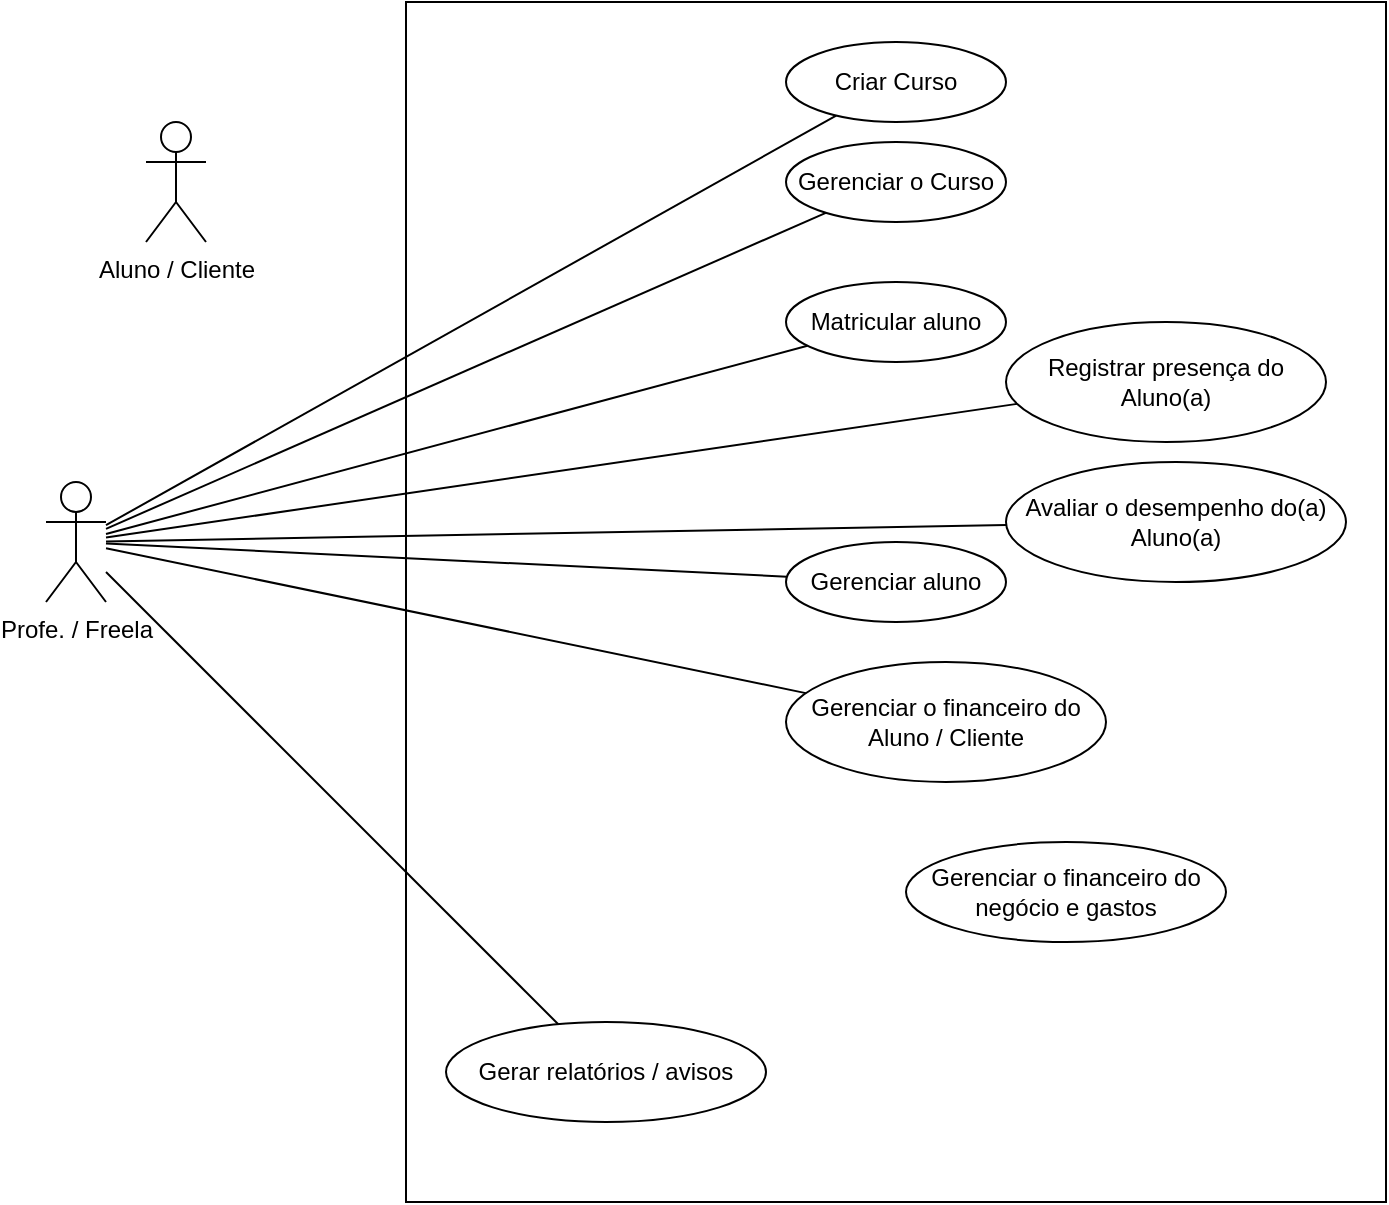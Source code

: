 <mxfile version="20.5.3" type="embed" pages="5"><diagram name="Caso de Uso" id="68dBrox6NHwjQzgU4Hio"><mxGraphModel dx="1117" dy="748" grid="0" gridSize="10" guides="1" tooltips="1" connect="1" arrows="1" fold="1" page="1" pageScale="1" pageWidth="1654" pageHeight="1169" math="0" shadow="0"><root><mxCell id="0"/><mxCell id="1" parent="0"/><mxCell id="D4dhYYcXx4mMABQMuag2-12" value="" style="whiteSpace=wrap;html=1;rounded=0;" parent="1" vertex="1"><mxGeometry x="300" y="130" width="490" height="600" as="geometry"/></mxCell><mxCell id="MzNtIXlbsX1dJCsf9td2-18" style="rounded=0;orthogonalLoop=1;jettySize=auto;html=1;endArrow=none;endFill=0;" parent="1" source="MzNtIXlbsX1dJCsf9td2-2" target="MzNtIXlbsX1dJCsf9td2-12" edge="1"><mxGeometry relative="1" as="geometry"/></mxCell><mxCell id="MzNtIXlbsX1dJCsf9td2-2" value="Profe. / Freela" style="shape=umlActor;verticalLabelPosition=bottom;verticalAlign=top;html=1;rounded=0;" parent="1" vertex="1"><mxGeometry x="120" y="370" width="30" height="60" as="geometry"/></mxCell><mxCell id="MzNtIXlbsX1dJCsf9td2-4" value="Aluno / Cliente" style="shape=umlActor;verticalLabelPosition=bottom;verticalAlign=top;html=1;rounded=0;" parent="1" vertex="1"><mxGeometry x="170" y="190" width="30" height="60" as="geometry"/></mxCell><mxCell id="MzNtIXlbsX1dJCsf9td2-5" value="Registrar presença do Aluno(a)" style="ellipse;whiteSpace=wrap;html=1;rounded=0;" parent="1" vertex="1"><mxGeometry x="600" y="290" width="160" height="60" as="geometry"/></mxCell><mxCell id="MzNtIXlbsX1dJCsf9td2-6" value="Matricular aluno" style="ellipse;whiteSpace=wrap;html=1;rounded=0;" parent="1" vertex="1"><mxGeometry x="490" y="270" width="110" height="40" as="geometry"/></mxCell><mxCell id="MzNtIXlbsX1dJCsf9td2-7" value="Gerenciar o Curso" style="ellipse;whiteSpace=wrap;html=1;rounded=0;" parent="1" vertex="1"><mxGeometry x="490" y="200" width="110" height="40" as="geometry"/></mxCell><mxCell id="MzNtIXlbsX1dJCsf9td2-12" value="Gerenciar aluno" style="ellipse;whiteSpace=wrap;html=1;rounded=0;" parent="1" vertex="1"><mxGeometry x="490" y="400" width="110" height="40" as="geometry"/></mxCell><mxCell id="MzNtIXlbsX1dJCsf9td2-13" value="Gerar relatórios / avisos" style="ellipse;whiteSpace=wrap;html=1;rounded=0;" parent="1" vertex="1"><mxGeometry x="320" y="640" width="160" height="50" as="geometry"/></mxCell><mxCell id="MzNtIXlbsX1dJCsf9td2-16" style="rounded=0;orthogonalLoop=1;jettySize=auto;html=1;endArrow=none;endFill=0;" parent="1" source="MzNtIXlbsX1dJCsf9td2-2" target="MzNtIXlbsX1dJCsf9td2-5" edge="1"><mxGeometry relative="1" as="geometry"><mxPoint x="814" y="246" as="sourcePoint"/><mxPoint x="562" y="172" as="targetPoint"/></mxGeometry></mxCell><mxCell id="MzNtIXlbsX1dJCsf9td2-19" style="rounded=0;orthogonalLoop=1;jettySize=auto;html=1;endArrow=none;endFill=0;" parent="1" source="MzNtIXlbsX1dJCsf9td2-2" target="MzNtIXlbsX1dJCsf9td2-6" edge="1"><mxGeometry relative="1" as="geometry"><mxPoint x="294" y="333" as="sourcePoint"/><mxPoint x="496" y="236" as="targetPoint"/></mxGeometry></mxCell><mxCell id="MzNtIXlbsX1dJCsf9td2-20" style="rounded=0;orthogonalLoop=1;jettySize=auto;html=1;endArrow=none;endFill=0;" parent="1" source="MzNtIXlbsX1dJCsf9td2-2" target="MzNtIXlbsX1dJCsf9td2-7" edge="1"><mxGeometry relative="1" as="geometry"><mxPoint x="294" y="339" as="sourcePoint"/><mxPoint x="505" y="324" as="targetPoint"/></mxGeometry></mxCell><mxCell id="MzNtIXlbsX1dJCsf9td2-23" style="rounded=0;orthogonalLoop=1;jettySize=auto;html=1;endArrow=none;endFill=0;" parent="1" source="MzNtIXlbsX1dJCsf9td2-2" target="MzNtIXlbsX1dJCsf9td2-13" edge="1"><mxGeometry relative="1" as="geometry"><mxPoint x="294" y="346" as="sourcePoint"/><mxPoint x="522" y="435" as="targetPoint"/></mxGeometry></mxCell><mxCell id="D4dhYYcXx4mMABQMuag2-4" style="rounded=0;orthogonalLoop=1;jettySize=auto;html=1;endArrow=none;endFill=0;" parent="1" source="D4dhYYcXx4mMABQMuag2-3" target="MzNtIXlbsX1dJCsf9td2-2" edge="1"><mxGeometry relative="1" as="geometry"/></mxCell><mxCell id="D4dhYYcXx4mMABQMuag2-3" value="Criar Curso" style="ellipse;whiteSpace=wrap;html=1;rounded=0;" parent="1" vertex="1"><mxGeometry x="490" y="150" width="110" height="40" as="geometry"/></mxCell><mxCell id="D4dhYYcXx4mMABQMuag2-6" style="rounded=0;orthogonalLoop=1;jettySize=auto;html=1;endArrow=none;endFill=0;" parent="1" source="D4dhYYcXx4mMABQMuag2-5" target="MzNtIXlbsX1dJCsf9td2-2" edge="1"><mxGeometry relative="1" as="geometry"/></mxCell><mxCell id="D4dhYYcXx4mMABQMuag2-5" value="Avaliar o desempenho do(a) Aluno(a)" style="ellipse;whiteSpace=wrap;html=1;rounded=0;" parent="1" vertex="1"><mxGeometry x="600" y="360" width="170" height="60" as="geometry"/></mxCell><mxCell id="D4dhYYcXx4mMABQMuag2-10" style="rounded=0;orthogonalLoop=1;jettySize=auto;html=1;endArrow=none;endFill=0;" parent="1" source="D4dhYYcXx4mMABQMuag2-7" target="MzNtIXlbsX1dJCsf9td2-2" edge="1"><mxGeometry relative="1" as="geometry"/></mxCell><mxCell id="D4dhYYcXx4mMABQMuag2-7" value="Gerenciar o financeiro do Aluno / Cliente" style="ellipse;whiteSpace=wrap;html=1;rounded=0;" parent="1" vertex="1"><mxGeometry x="490" y="460" width="160" height="60" as="geometry"/></mxCell><mxCell id="D4dhYYcXx4mMABQMuag2-9" value="Gerenciar o financeiro do negócio e gastos" style="ellipse;whiteSpace=wrap;html=1;rounded=0;" parent="1" vertex="1"><mxGeometry x="550" y="550" width="160" height="50" as="geometry"/></mxCell></root></mxGraphModel></diagram><diagram id="g2elUV7FmV2eJAJafXNw" name="Classes"><mxGraphModel dx="1117" dy="748" grid="0" gridSize="10" guides="1" tooltips="1" connect="1" arrows="1" fold="1" page="1" pageScale="1" pageWidth="827" pageHeight="1169" background="#ffffff" math="0" shadow="0"><root><mxCell id="0"/><mxCell id="1" parent="0"/><mxCell id="_r26G0BL6vu9VUf23xsZ-1" style="edgeStyle=none;rounded=0;orthogonalLoop=1;jettySize=auto;html=1;strokeColor=#E07A5F;fontSize=12;fontColor=default;endArrow=none;endFill=0;startSize=8;endSize=8;fillColor=#F2CC8F;dashed=1;labelBackgroundColor=none;" parent="1" source="_r26G0BL6vu9VUf23xsZ-2" edge="1"><mxGeometry relative="1" as="geometry"><mxPoint x="1360" y="740" as="targetPoint"/></mxGeometry></mxCell><mxCell id="_r26G0BL6vu9VUf23xsZ-2" value="Contrato" style="swimlane;fontStyle=1;childLayout=stackLayout;horizontal=1;startSize=30;horizontalStack=0;resizeParent=1;resizeParentMax=0;resizeLast=0;collapsible=1;marginBottom=0;fillColor=#F2CC8F;strokeColor=#E07A5F;fontColor=#393C56;rounded=0;fontSize=13;labelBackgroundColor=none;strokeWidth=1;" parent="1" vertex="1"><mxGeometry x="1150" y="890" width="240" height="300" as="geometry"/></mxCell><mxCell id="_r26G0BL6vu9VUf23xsZ-3" value="contratoID" style="text;strokeColor=#E07A5F;fillColor=none;align=left;verticalAlign=middle;spacingLeft=4;spacingRight=4;overflow=hidden;points=[[0,0.5],[1,0.5]];portConstraint=eastwest;rotatable=0;fontColor=#393C56;rounded=0;shadow=0;glass=0;fontStyle=1;labelBackgroundColor=none;strokeWidth=1;" parent="_r26G0BL6vu9VUf23xsZ-2" vertex="1"><mxGeometry y="30" width="240" height="30" as="geometry"/></mxCell><mxCell id="_r26G0BL6vu9VUf23xsZ-4" value="situacaoContrato" style="text;strokeColor=#E07A5F;fillColor=none;align=left;verticalAlign=middle;spacingLeft=4;spacingRight=4;overflow=hidden;points=[[0,0.5],[1,0.5]];portConstraint=eastwest;rotatable=0;fontColor=#393C56;rounded=0;labelBackgroundColor=none;strokeWidth=1;" parent="_r26G0BL6vu9VUf23xsZ-2" vertex="1"><mxGeometry y="60" width="240" height="30" as="geometry"/></mxCell><mxCell id="_r26G0BL6vu9VUf23xsZ-5" value="numeroContrato" style="text;strokeColor=#E07A5F;fillColor=none;align=left;verticalAlign=middle;spacingLeft=4;spacingRight=4;overflow=hidden;points=[[0,0.5],[1,0.5]];portConstraint=eastwest;rotatable=0;fontColor=#393C56;rounded=0;labelBackgroundColor=none;strokeWidth=1;" parent="_r26G0BL6vu9VUf23xsZ-2" vertex="1"><mxGeometry y="90" width="240" height="30" as="geometry"/></mxCell><mxCell id="_r26G0BL6vu9VUf23xsZ-6" value="tipoContrato_MatriculaRematricula" style="text;strokeColor=#E07A5F;fillColor=none;align=left;verticalAlign=middle;spacingLeft=4;spacingRight=4;overflow=hidden;points=[[0,0.5],[1,0.5]];portConstraint=eastwest;rotatable=0;fontColor=#393C56;rounded=0;labelBackgroundColor=none;strokeWidth=1;" parent="_r26G0BL6vu9VUf23xsZ-2" vertex="1"><mxGeometry y="120" width="240" height="30" as="geometry"/></mxCell><mxCell id="_r26G0BL6vu9VUf23xsZ-7" value="contratante" style="text;strokeColor=#E07A5F;fillColor=none;align=left;verticalAlign=middle;spacingLeft=4;spacingRight=4;overflow=hidden;points=[[0,0.5],[1,0.5]];portConstraint=eastwest;rotatable=0;fontColor=#393C56;rounded=0;labelBackgroundColor=none;strokeWidth=1;" parent="_r26G0BL6vu9VUf23xsZ-2" vertex="1"><mxGeometry y="150" width="240" height="30" as="geometry"/></mxCell><mxCell id="_r26G0BL6vu9VUf23xsZ-8" value="modalidade" style="text;strokeColor=#E07A5F;fillColor=none;align=left;verticalAlign=middle;spacingLeft=4;spacingRight=4;overflow=hidden;points=[[0,0.5],[1,0.5]];portConstraint=eastwest;rotatable=0;rounded=0;labelBackgroundColor=none;fontColor=#393C56;strokeWidth=1;" parent="_r26G0BL6vu9VUf23xsZ-2" vertex="1"><mxGeometry y="180" width="240" height="30" as="geometry"/></mxCell><mxCell id="_r26G0BL6vu9VUf23xsZ-9" value="dataInicio" style="text;strokeColor=#E07A5F;fillColor=none;align=left;verticalAlign=middle;spacingLeft=4;spacingRight=4;overflow=hidden;points=[[0,0.5],[1,0.5]];portConstraint=eastwest;rotatable=0;fontColor=#393C56;rounded=0;labelBackgroundColor=none;strokeWidth=1;" parent="_r26G0BL6vu9VUf23xsZ-2" vertex="1"><mxGeometry y="210" width="240" height="30" as="geometry"/></mxCell><mxCell id="_r26G0BL6vu9VUf23xsZ-10" value="dataTermino" style="text;strokeColor=#E07A5F;fillColor=none;align=left;verticalAlign=middle;spacingLeft=4;spacingRight=4;overflow=hidden;points=[[0,0.5],[1,0.5]];portConstraint=eastwest;rotatable=0;fontColor=#393C56;rounded=0;labelBackgroundColor=none;strokeWidth=1;" parent="_r26G0BL6vu9VUf23xsZ-2" vertex="1"><mxGeometry y="240" width="240" height="30" as="geometry"/></mxCell><mxCell id="_r26G0BL6vu9VUf23xsZ-11" value="matricula" style="text;strokeColor=#E07A5F;fillColor=none;align=left;verticalAlign=middle;spacingLeft=4;spacingRight=4;overflow=hidden;points=[[0,0.5],[1,0.5]];portConstraint=eastwest;rotatable=0;rounded=0;labelBackgroundColor=none;fontColor=#393C56;strokeWidth=1;" parent="_r26G0BL6vu9VUf23xsZ-2" vertex="1"><mxGeometry y="270" width="240" height="30" as="geometry"/></mxCell><mxCell id="_r26G0BL6vu9VUf23xsZ-12" value="Matricula" style="swimlane;fontStyle=1;childLayout=stackLayout;horizontal=1;startSize=30;horizontalStack=0;resizeParent=1;resizeParentMax=0;resizeLast=0;collapsible=1;marginBottom=0;fillColor=#F2CC8F;strokeColor=#E07A5F;fontColor=#393C56;rounded=0;fontSize=13;labelBackgroundColor=none;strokeWidth=1;" parent="1" vertex="1"><mxGeometry x="1430" y="610" width="160" height="270" as="geometry"/></mxCell><mxCell id="_r26G0BL6vu9VUf23xsZ-13" value="matriculaID" style="text;strokeColor=#E07A5F;fillColor=none;align=left;verticalAlign=middle;spacingLeft=4;spacingRight=4;overflow=hidden;points=[[0,0.5],[1,0.5]];portConstraint=eastwest;rotatable=0;fontColor=#393C56;rounded=0;shadow=0;glass=0;fontStyle=1;labelBackgroundColor=none;strokeWidth=1;" parent="_r26G0BL6vu9VUf23xsZ-12" vertex="1"><mxGeometry y="30" width="160" height="30" as="geometry"/></mxCell><mxCell id="_r26G0BL6vu9VUf23xsZ-14" value="atual" style="text;strokeColor=#E07A5F;fillColor=none;align=left;verticalAlign=middle;spacingLeft=4;spacingRight=4;overflow=hidden;points=[[0,0.5],[1,0.5]];portConstraint=eastwest;rotatable=0;fontColor=#393C56;rounded=0;labelBackgroundColor=none;strokeWidth=1;" parent="_r26G0BL6vu9VUf23xsZ-12" vertex="1"><mxGeometry y="60" width="160" height="30" as="geometry"/></mxCell><mxCell id="_r26G0BL6vu9VUf23xsZ-15" value="curso" style="text;strokeColor=#E07A5F;fillColor=#F2CC8F;align=left;verticalAlign=middle;spacingLeft=4;spacingRight=4;overflow=hidden;points=[[0,0.5],[1,0.5]];portConstraint=eastwest;rotatable=0;rounded=0;labelBackgroundColor=none;fontColor=#393C56;strokeWidth=1;" parent="_r26G0BL6vu9VUf23xsZ-12" vertex="1"><mxGeometry y="90" width="160" height="30" as="geometry"/></mxCell><mxCell id="_r26G0BL6vu9VUf23xsZ-16" value="inicioMatricula" style="text;strokeColor=#E07A5F;fillColor=none;align=left;verticalAlign=middle;spacingLeft=4;spacingRight=4;overflow=hidden;points=[[0,0.5],[1,0.5]];portConstraint=eastwest;rotatable=0;fontColor=#393C56;rounded=0;labelBackgroundColor=none;strokeWidth=1;" parent="_r26G0BL6vu9VUf23xsZ-12" vertex="1"><mxGeometry y="120" width="160" height="30" as="geometry"/></mxCell><mxCell id="_r26G0BL6vu9VUf23xsZ-17" value="fimMatricula" style="text;strokeColor=#E07A5F;fillColor=none;align=left;verticalAlign=middle;spacingLeft=4;spacingRight=4;overflow=hidden;points=[[0,0.5],[1,0.5]];portConstraint=eastwest;rotatable=0;fontColor=#393C56;rounded=0;labelBackgroundColor=none;strokeWidth=1;" parent="_r26G0BL6vu9VUf23xsZ-12" vertex="1"><mxGeometry y="150" width="160" height="30" as="geometry"/></mxCell><mxCell id="_r26G0BL6vu9VUf23xsZ-18" value="professor" style="text;strokeColor=#E07A5F;fillColor=none;align=left;verticalAlign=middle;spacingLeft=4;spacingRight=4;overflow=hidden;points=[[0,0.5],[1,0.5]];portConstraint=eastwest;rotatable=0;fontColor=#393C56;rounded=0;labelBackgroundColor=none;strokeWidth=1;" parent="_r26G0BL6vu9VUf23xsZ-12" vertex="1"><mxGeometry y="180" width="160" height="30" as="geometry"/></mxCell><mxCell id="_r26G0BL6vu9VUf23xsZ-19" value="diasDaSemana" style="text;strokeColor=#E07A5F;fillColor=none;align=left;verticalAlign=middle;spacingLeft=4;spacingRight=4;overflow=hidden;points=[[0,0.5],[1,0.5]];portConstraint=eastwest;rotatable=0;fontColor=#393C56;rounded=0;labelBackgroundColor=none;strokeWidth=1;" parent="_r26G0BL6vu9VUf23xsZ-12" vertex="1"><mxGeometry y="210" width="160" height="30" as="geometry"/></mxCell><mxCell id="_r26G0BL6vu9VUf23xsZ-20" value="horario" style="text;strokeColor=#E07A5F;fillColor=none;align=left;verticalAlign=middle;spacingLeft=4;spacingRight=4;overflow=hidden;points=[[0,0.5],[1,0.5]];portConstraint=eastwest;rotatable=0;fontColor=#393C56;rounded=0;labelBackgroundColor=none;strokeWidth=1;" parent="_r26G0BL6vu9VUf23xsZ-12" vertex="1"><mxGeometry y="240" width="160" height="30" as="geometry"/></mxCell><mxCell id="_r26G0BL6vu9VUf23xsZ-21" value="Endereco" style="swimlane;fontStyle=1;childLayout=stackLayout;horizontal=1;startSize=30;horizontalStack=0;resizeParent=1;resizeParentMax=0;resizeLast=0;collapsible=1;marginBottom=0;fillColor=#F2CC8F;strokeColor=#E07A5F;fontColor=#393C56;rounded=0;fontSize=13;labelBackgroundColor=none;strokeWidth=1;" parent="1" vertex="1"><mxGeometry x="370" y="419" width="160" height="300" as="geometry"/></mxCell><mxCell id="_r26G0BL6vu9VUf23xsZ-22" value="enderecoID" style="text;strokeColor=#E07A5F;fillColor=none;align=left;verticalAlign=middle;spacingLeft=4;spacingRight=4;overflow=hidden;points=[[0,0.5],[1,0.5]];portConstraint=eastwest;rotatable=0;fontColor=#393C56;rounded=0;shadow=0;glass=0;fontStyle=1;labelBackgroundColor=none;strokeWidth=1;" parent="_r26G0BL6vu9VUf23xsZ-21" vertex="1"><mxGeometry y="30" width="160" height="30" as="geometry"/></mxCell><mxCell id="_r26G0BL6vu9VUf23xsZ-23" value="CEP" style="text;strokeColor=#E07A5F;fillColor=none;align=left;verticalAlign=middle;spacingLeft=4;spacingRight=4;overflow=hidden;points=[[0,0.5],[1,0.5]];portConstraint=eastwest;rotatable=0;fontColor=#393C56;rounded=0;labelBackgroundColor=none;strokeWidth=1;" parent="_r26G0BL6vu9VUf23xsZ-21" vertex="1"><mxGeometry y="60" width="160" height="30" as="geometry"/></mxCell><mxCell id="_r26G0BL6vu9VUf23xsZ-24" value="estadoAtual" style="text;strokeColor=#E07A5F;fillColor=none;align=left;verticalAlign=middle;spacingLeft=4;spacingRight=4;overflow=hidden;points=[[0,0.5],[1,0.5]];portConstraint=eastwest;rotatable=0;fontColor=#393C56;rounded=0;labelBackgroundColor=none;strokeWidth=1;" parent="_r26G0BL6vu9VUf23xsZ-21" vertex="1"><mxGeometry y="90" width="160" height="30" as="geometry"/></mxCell><mxCell id="_r26G0BL6vu9VUf23xsZ-25" value="cidadeAtual" style="text;strokeColor=#E07A5F;fillColor=none;align=left;verticalAlign=middle;spacingLeft=4;spacingRight=4;overflow=hidden;points=[[0,0.5],[1,0.5]];portConstraint=eastwest;rotatable=0;fontColor=#393C56;rounded=0;labelBackgroundColor=none;strokeWidth=1;" parent="_r26G0BL6vu9VUf23xsZ-21" vertex="1"><mxGeometry y="120" width="160" height="30" as="geometry"/></mxCell><mxCell id="_r26G0BL6vu9VUf23xsZ-26" value="tipo (rua/avenida)" style="text;strokeColor=#E07A5F;fillColor=none;align=left;verticalAlign=middle;spacingLeft=4;spacingRight=4;overflow=hidden;points=[[0,0.5],[1,0.5]];portConstraint=eastwest;rotatable=0;fontColor=#393C56;rounded=0;labelBackgroundColor=none;strokeWidth=1;" parent="_r26G0BL6vu9VUf23xsZ-21" vertex="1"><mxGeometry y="150" width="160" height="30" as="geometry"/></mxCell><mxCell id="_r26G0BL6vu9VUf23xsZ-27" value="nome" style="text;strokeColor=#E07A5F;fillColor=none;align=left;verticalAlign=middle;spacingLeft=4;spacingRight=4;overflow=hidden;points=[[0,0.5],[1,0.5]];portConstraint=eastwest;rotatable=0;fontColor=#393C56;rounded=0;labelBackgroundColor=none;strokeWidth=1;" parent="_r26G0BL6vu9VUf23xsZ-21" vertex="1"><mxGeometry y="180" width="160" height="30" as="geometry"/></mxCell><mxCell id="_r26G0BL6vu9VUf23xsZ-28" value="numero" style="text;strokeColor=#E07A5F;fillColor=none;align=left;verticalAlign=middle;spacingLeft=4;spacingRight=4;overflow=hidden;points=[[0,0.5],[1,0.5]];portConstraint=eastwest;rotatable=0;fontColor=#393C56;rounded=0;labelBackgroundColor=none;strokeWidth=1;" parent="_r26G0BL6vu9VUf23xsZ-21" vertex="1"><mxGeometry y="210" width="160" height="30" as="geometry"/></mxCell><mxCell id="_r26G0BL6vu9VUf23xsZ-29" value="complemento" style="text;strokeColor=#E07A5F;fillColor=none;align=left;verticalAlign=middle;spacingLeft=4;spacingRight=4;overflow=hidden;points=[[0,0.5],[1,0.5]];portConstraint=eastwest;rotatable=0;fontColor=#393C56;rounded=0;labelBackgroundColor=none;strokeWidth=1;" parent="_r26G0BL6vu9VUf23xsZ-21" vertex="1"><mxGeometry y="240" width="160" height="30" as="geometry"/></mxCell><mxCell id="_r26G0BL6vu9VUf23xsZ-30" value="bairro" style="text;strokeColor=#E07A5F;fillColor=none;align=left;verticalAlign=middle;spacingLeft=4;spacingRight=4;overflow=hidden;points=[[0,0.5],[1,0.5]];portConstraint=eastwest;rotatable=0;fontColor=#393C56;rounded=0;labelBackgroundColor=none;strokeWidth=1;" parent="_r26G0BL6vu9VUf23xsZ-21" vertex="1"><mxGeometry y="270" width="160" height="30" as="geometry"/></mxCell><mxCell id="_r26G0BL6vu9VUf23xsZ-31" style="edgeStyle=none;rounded=0;orthogonalLoop=1;jettySize=auto;html=1;strokeColor=#E07A5F;fontSize=12;fontColor=default;endArrow=none;endFill=0;startSize=8;endSize=14;fillColor=#F2CC8F;labelBackgroundColor=none;" parent="1" source="_r26G0BL6vu9VUf23xsZ-32" target="_r26G0BL6vu9VUf23xsZ-12" edge="1"><mxGeometry relative="1" as="geometry"><Array as="points"/></mxGeometry></mxCell><mxCell id="_r26G0BL6vu9VUf23xsZ-32" value="Aluno" style="swimlane;fontStyle=1;childLayout=stackLayout;horizontal=1;startSize=30;horizontalStack=0;resizeParent=1;resizeParentMax=0;resizeLast=0;collapsible=1;marginBottom=0;fillColor=#F2CC8F;strokeColor=#E07A5F;fontColor=#393C56;rounded=0;fontSize=13;labelBackgroundColor=none;strokeWidth=1;" parent="1" vertex="1"><mxGeometry x="1058" y="585" width="160" height="150" as="geometry"/></mxCell><mxCell id="_r26G0BL6vu9VUf23xsZ-33" value="numeroMatricula" style="text;strokeColor=#E07A5F;fillColor=none;align=left;verticalAlign=middle;spacingLeft=4;spacingRight=4;overflow=hidden;points=[[0,0.5],[1,0.5]];portConstraint=eastwest;rotatable=0;fontColor=#393C56;rounded=0;labelBackgroundColor=none;strokeWidth=1;" parent="_r26G0BL6vu9VUf23xsZ-32" vertex="1"><mxGeometry y="30" width="160" height="30" as="geometry"/></mxCell><mxCell id="_r26G0BL6vu9VUf23xsZ-34" value="login" style="text;strokeColor=#E07A5F;fillColor=none;align=left;verticalAlign=middle;spacingLeft=4;spacingRight=4;overflow=hidden;points=[[0,0.5],[1,0.5]];portConstraint=eastwest;rotatable=0;fontColor=#393C56;rounded=0;labelBackgroundColor=none;strokeWidth=1;" parent="_r26G0BL6vu9VUf23xsZ-32" vertex="1"><mxGeometry y="60" width="160" height="30" as="geometry"/></mxCell><mxCell id="_r26G0BL6vu9VUf23xsZ-35" value="senha" style="text;strokeColor=#E07A5F;fillColor=none;align=left;verticalAlign=middle;spacingLeft=4;spacingRight=4;overflow=hidden;points=[[0,0.5],[1,0.5]];portConstraint=eastwest;rotatable=0;fontColor=#393C56;rounded=0;labelBackgroundColor=none;strokeWidth=1;" parent="_r26G0BL6vu9VUf23xsZ-32" vertex="1"><mxGeometry y="90" width="160" height="30" as="geometry"/></mxCell><mxCell id="_r26G0BL6vu9VUf23xsZ-36" value="contrato" style="text;strokeColor=#E07A5F;fillColor=#F2CC8F;align=left;verticalAlign=middle;spacingLeft=4;spacingRight=4;overflow=hidden;points=[[0,0.5],[1,0.5]];portConstraint=eastwest;rotatable=0;rounded=0;labelBackgroundColor=none;fontColor=#393C56;strokeWidth=1;" parent="_r26G0BL6vu9VUf23xsZ-32" vertex="1"><mxGeometry y="120" width="160" height="30" as="geometry"/></mxCell><mxCell id="_r26G0BL6vu9VUf23xsZ-37" value="ID_ClienteAluno =&amp;nbsp; numero sequencial do cadastro + numero sequencial do contrato" style="text;html=1;align=center;verticalAlign=middle;resizable=0;points=[];autosize=1;strokeColor=#E07A5F;fillColor=none;fontColor=#393C56;labelBackgroundColor=none;rounded=0;strokeWidth=1;" parent="1" vertex="1"><mxGeometry x="1090" y="210" width="470" height="30" as="geometry"/></mxCell><mxCell id="_r26G0BL6vu9VUf23xsZ-38" style="edgeStyle=orthogonalEdgeStyle;rounded=0;orthogonalLoop=1;jettySize=auto;html=1;exitX=0.5;exitY=1;exitDx=0;exitDy=0;endArrow=none;endFill=0;fontColor=default;strokeColor=#E07A5F;labelBackgroundColor=none;strokeWidth=1;" parent="1" edge="1"><mxGeometry relative="1" as="geometry"><mxPoint x="2235" y="970" as="sourcePoint"/><mxPoint x="2235" y="970" as="targetPoint"/></mxGeometry></mxCell><mxCell id="_r26G0BL6vu9VUf23xsZ-39" value="DadoProfissional" style="swimlane;fontStyle=1;childLayout=stackLayout;horizontal=1;startSize=30;horizontalStack=0;resizeParent=1;resizeParentMax=0;resizeLast=0;collapsible=1;marginBottom=0;fillColor=#F2CC8F;strokeColor=#E07A5F;fontColor=#393C56;rounded=0;fontSize=13;labelBackgroundColor=none;strokeWidth=1;" parent="1" vertex="1"><mxGeometry x="790" y="790" width="160" height="150" as="geometry"/></mxCell><mxCell id="_r26G0BL6vu9VUf23xsZ-40" value="·dadoProfissionalID" style="text;strokeColor=#E07A5F;fillColor=none;align=left;verticalAlign=middle;spacingLeft=4;spacingRight=4;overflow=hidden;points=[[0,0.5],[1,0.5]];portConstraint=eastwest;rotatable=0;fontColor=#393C56;rounded=0;labelBackgroundColor=none;strokeWidth=1;" parent="_r26G0BL6vu9VUf23xsZ-39" vertex="1"><mxGeometry y="30" width="160" height="30" as="geometry"/></mxCell><mxCell id="_r26G0BL6vu9VUf23xsZ-41" value="profissaoFuncaoCargo" style="text;strokeColor=#E07A5F;fillColor=none;align=left;verticalAlign=middle;spacingLeft=4;spacingRight=4;overflow=hidden;points=[[0,0.5],[1,0.5]];portConstraint=eastwest;rotatable=0;fontColor=#393C56;rounded=0;labelBackgroundColor=none;strokeWidth=1;" parent="_r26G0BL6vu9VUf23xsZ-39" vertex="1"><mxGeometry y="60" width="160" height="30" as="geometry"/></mxCell><mxCell id="_r26G0BL6vu9VUf23xsZ-42" value="orgaoInstituicaoEmpresa" style="text;strokeColor=#E07A5F;fillColor=none;align=left;verticalAlign=middle;spacingLeft=4;spacingRight=4;overflow=hidden;points=[[0,0.5],[1,0.5]];portConstraint=eastwest;rotatable=0;fontColor=#393C56;rounded=0;labelBackgroundColor=none;strokeWidth=1;" parent="_r26G0BL6vu9VUf23xsZ-39" vertex="1"><mxGeometry y="90" width="160" height="30" as="geometry"/></mxCell><mxCell id="_r26G0BL6vu9VUf23xsZ-43" value="outros" style="text;strokeColor=#E07A5F;fillColor=none;align=left;verticalAlign=middle;spacingLeft=4;spacingRight=4;overflow=hidden;points=[[0,0.5],[1,0.5]];portConstraint=eastwest;rotatable=0;fontColor=#393C56;rounded=0;labelBackgroundColor=none;strokeWidth=1;" parent="_r26G0BL6vu9VUf23xsZ-39" vertex="1"><mxGeometry y="120" width="160" height="30" as="geometry"/></mxCell><mxCell id="_r26G0BL6vu9VUf23xsZ-44" style="edgeStyle=none;rounded=0;orthogonalLoop=1;jettySize=auto;html=1;strokeColor=#E07A5F;fontSize=12;fontColor=default;endArrow=none;endFill=0;startSize=8;endSize=14;fillColor=#F2CC8F;entryX=0;entryY=0.5;entryDx=0;entryDy=0;labelBackgroundColor=none;" parent="1" source="_r26G0BL6vu9VUf23xsZ-45" target="_r26G0BL6vu9VUf23xsZ-74" edge="1"><mxGeometry relative="1" as="geometry"/></mxCell><mxCell id="_r26G0BL6vu9VUf23xsZ-45" value="DadoAcademico" style="swimlane;fontStyle=1;childLayout=stackLayout;horizontal=1;startSize=30;horizontalStack=0;resizeParent=1;resizeParentMax=0;resizeLast=0;collapsible=1;marginBottom=0;fillColor=#F2CC8F;strokeColor=#E07A5F;fontColor=#393C56;rounded=0;fontSize=13;labelBackgroundColor=none;strokeWidth=1;" parent="1" vertex="1"><mxGeometry x="500" y="790" width="160" height="180" as="geometry"/></mxCell><mxCell id="_r26G0BL6vu9VUf23xsZ-46" value="·dadoAcademicoID" style="text;strokeColor=#E07A5F;fillColor=none;align=left;verticalAlign=middle;spacingLeft=4;spacingRight=4;overflow=hidden;points=[[0,0.5],[1,0.5]];portConstraint=eastwest;rotatable=0;fontColor=#393C56;rounded=0;labelBackgroundColor=none;strokeWidth=1;" parent="_r26G0BL6vu9VUf23xsZ-45" vertex="1"><mxGeometry y="30" width="160" height="30" as="geometry"/></mxCell><mxCell id="_r26G0BL6vu9VUf23xsZ-47" value="serieEscolar" style="text;strokeColor=#E07A5F;fillColor=none;align=left;verticalAlign=middle;spacingLeft=4;spacingRight=4;overflow=hidden;points=[[0,0.5],[1,0.5]];portConstraint=eastwest;rotatable=0;fontColor=#393C56;rounded=0;labelBackgroundColor=none;strokeWidth=1;" parent="_r26G0BL6vu9VUf23xsZ-45" vertex="1"><mxGeometry y="60" width="160" height="30" as="geometry"/></mxCell><mxCell id="_r26G0BL6vu9VUf23xsZ-48" value="escolaridadeAtual" style="text;strokeColor=#E07A5F;fillColor=none;align=left;verticalAlign=middle;spacingLeft=4;spacingRight=4;overflow=hidden;points=[[0,0.5],[1,0.5]];portConstraint=eastwest;rotatable=0;fontColor=#393C56;rounded=0;labelBackgroundColor=none;strokeWidth=1;" parent="_r26G0BL6vu9VUf23xsZ-45" vertex="1"><mxGeometry y="90" width="160" height="30" as="geometry"/></mxCell><mxCell id="_r26G0BL6vu9VUf23xsZ-49" value="orgaoInstituicaoEmpresa" style="text;strokeColor=#E07A5F;fillColor=none;align=left;verticalAlign=middle;spacingLeft=4;spacingRight=4;overflow=hidden;points=[[0,0.5],[1,0.5]];portConstraint=eastwest;rotatable=0;fontColor=#393C56;rounded=0;labelBackgroundColor=none;strokeWidth=1;" parent="_r26G0BL6vu9VUf23xsZ-45" vertex="1"><mxGeometry y="120" width="160" height="30" as="geometry"/></mxCell><mxCell id="_r26G0BL6vu9VUf23xsZ-50" value="outros" style="text;strokeColor=#E07A5F;fillColor=none;align=left;verticalAlign=middle;spacingLeft=4;spacingRight=4;overflow=hidden;points=[[0,0.5],[1,0.5]];portConstraint=eastwest;rotatable=0;fontColor=#393C56;rounded=0;labelBackgroundColor=none;strokeWidth=1;" parent="_r26G0BL6vu9VUf23xsZ-45" vertex="1"><mxGeometry y="150" width="160" height="30" as="geometry"/></mxCell><mxCell id="_r26G0BL6vu9VUf23xsZ-82" style="rounded=1;orthogonalLoop=1;jettySize=auto;html=1;endArrow=none;endFill=0;labelBackgroundColor=none;strokeColor=#E07A5F;fontColor=default;" parent="1" source="_r26G0BL6vu9VUf23xsZ-52" target="_r26G0BL6vu9VUf23xsZ-12" edge="1"><mxGeometry relative="1" as="geometry"/></mxCell><mxCell id="_r26G0BL6vu9VUf23xsZ-52" value="Professor" style="swimlane;fontStyle=1;childLayout=stackLayout;horizontal=1;startSize=30;horizontalStack=0;resizeParent=1;resizeParentMax=0;resizeLast=0;collapsible=1;marginBottom=0;fillColor=#F2CC8F;strokeColor=#E07A5F;fontColor=#393C56;rounded=0;fontSize=13;labelBackgroundColor=none;strokeWidth=1;" parent="1" vertex="1"><mxGeometry x="1267" y="323" width="160" height="120" as="geometry"/></mxCell><mxCell id="_r26G0BL6vu9VUf23xsZ-53" value="especialidade" style="text;strokeColor=#E07A5F;fillColor=none;align=left;verticalAlign=middle;spacingLeft=4;spacingRight=4;overflow=hidden;points=[[0,0.5],[1,0.5]];portConstraint=eastwest;rotatable=0;fontColor=#393C56;rounded=0;labelBackgroundColor=none;strokeWidth=1;" parent="_r26G0BL6vu9VUf23xsZ-52" vertex="1"><mxGeometry y="30" width="160" height="30" as="geometry"/></mxCell><mxCell id="_r26G0BL6vu9VUf23xsZ-54" value="login" style="text;strokeColor=#E07A5F;fillColor=none;align=left;verticalAlign=middle;spacingLeft=4;spacingRight=4;overflow=hidden;points=[[0,0.5],[1,0.5]];portConstraint=eastwest;rotatable=0;fontColor=#393C56;rounded=0;labelBackgroundColor=none;strokeWidth=1;" parent="_r26G0BL6vu9VUf23xsZ-52" vertex="1"><mxGeometry y="60" width="160" height="30" as="geometry"/></mxCell><mxCell id="_r26G0BL6vu9VUf23xsZ-55" value="senha" style="text;strokeColor=#E07A5F;fillColor=none;align=left;verticalAlign=middle;spacingLeft=4;spacingRight=4;overflow=hidden;points=[[0,0.5],[1,0.5]];portConstraint=eastwest;rotatable=0;fontColor=#393C56;rounded=0;labelBackgroundColor=none;strokeWidth=1;" parent="_r26G0BL6vu9VUf23xsZ-52" vertex="1"><mxGeometry y="90" width="160" height="30" as="geometry"/></mxCell><mxCell id="_r26G0BL6vu9VUf23xsZ-56" style="orthogonalLoop=1;jettySize=auto;html=1;strokeColor=#E07A5F;fontSize=12;fontColor=default;endArrow=block;endFill=0;startSize=8;endSize=14;fillColor=#F2CC8F;labelBackgroundColor=none;rounded=0;" parent="1" source="_r26G0BL6vu9VUf23xsZ-52" target="_r26G0BL6vu9VUf23xsZ-60" edge="1"><mxGeometry relative="1" as="geometry"><mxPoint x="1100" y="340" as="sourcePoint"/><mxPoint x="970" y="299" as="targetPoint"/></mxGeometry></mxCell><mxCell id="_r26G0BL6vu9VUf23xsZ-57" style="rounded=0;orthogonalLoop=1;jettySize=auto;html=1;fontSize=12;endArrow=block;endFill=0;startSize=8;endSize=14;labelBackgroundColor=none;strokeColor=#E07A5F;fontColor=default;strokeWidth=1;" parent="1" source="_r26G0BL6vu9VUf23xsZ-32" edge="1"><mxGeometry relative="1" as="geometry"><mxPoint x="1150" y="775" as="sourcePoint"/><mxPoint x="970" y="494" as="targetPoint"/></mxGeometry></mxCell><mxCell id="_r26G0BL6vu9VUf23xsZ-58" style="rounded=0;orthogonalLoop=1;jettySize=auto;html=1;fontSize=12;startSize=8;endSize=8;endArrow=none;endFill=0;labelBackgroundColor=none;strokeColor=#E07A5F;fontColor=default;strokeWidth=1;" parent="1" source="_r26G0BL6vu9VUf23xsZ-21" target="_r26G0BL6vu9VUf23xsZ-70" edge="1"><mxGeometry relative="1" as="geometry"><mxPoint x="390" y="590" as="sourcePoint"/><mxPoint x="770" y="569" as="targetPoint"/></mxGeometry></mxCell><mxCell id="_r26G0BL6vu9VUf23xsZ-59" style="rounded=0;orthogonalLoop=1;jettySize=auto;html=1;strokeColor=#E07A5F;fontSize=12;fontColor=default;endArrow=none;endFill=0;startSize=8;endSize=8;fillColor=#F2CC8F;labelBackgroundColor=none;strokeWidth=1;" parent="1" source="_r26G0BL6vu9VUf23xsZ-39" target="_r26G0BL6vu9VUf23xsZ-75" edge="1"><mxGeometry relative="1" as="geometry"><mxPoint x="860" y="830" as="sourcePoint"/><mxPoint x="770" y="719" as="targetPoint"/></mxGeometry></mxCell><mxCell id="_r26G0BL6vu9VUf23xsZ-60" value="Pessoa" style="swimlane;fontStyle=1;childLayout=stackLayout;horizontal=1;startSize=30;horizontalStack=0;resizeParent=1;resizeParentMax=0;resizeLast=0;collapsible=1;marginBottom=0;fillColor=#F2CC8F;strokeColor=#E07A5F;fontColor=#393C56;rounded=0;fontSize=13;labelBackgroundColor=none;strokeWidth=1;" parent="1" vertex="1"><mxGeometry x="770" y="254" width="200" height="420" as="geometry"/></mxCell><mxCell id="_r26G0BL6vu9VUf23xsZ-61" value="pessoaID" style="text;strokeColor=#E07A5F;fillColor=none;align=left;verticalAlign=middle;spacingLeft=4;spacingRight=4;overflow=hidden;points=[[0,0.5],[1,0.5]];portConstraint=eastwest;rotatable=0;fontColor=#393C56;rounded=0;shadow=0;glass=0;fontStyle=1;labelBackgroundColor=none;strokeWidth=1;" parent="_r26G0BL6vu9VUf23xsZ-60" vertex="1"><mxGeometry y="30" width="200" height="30" as="geometry"/></mxCell><mxCell id="_r26G0BL6vu9VUf23xsZ-62" value="CPF" style="text;strokeColor=#E07A5F;fillColor=none;align=left;verticalAlign=middle;spacingLeft=4;spacingRight=4;overflow=hidden;points=[[0,0.5],[1,0.5]];portConstraint=eastwest;rotatable=0;fontColor=#393C56;rounded=0;labelBackgroundColor=none;fontStyle=1;strokeWidth=1;" parent="_r26G0BL6vu9VUf23xsZ-60" vertex="1"><mxGeometry y="60" width="200" height="30" as="geometry"/></mxCell><mxCell id="_r26G0BL6vu9VUf23xsZ-63" value="RG" style="text;strokeColor=#E07A5F;fillColor=none;align=left;verticalAlign=middle;spacingLeft=4;spacingRight=4;overflow=hidden;points=[[0,0.5],[1,0.5]];portConstraint=eastwest;rotatable=0;fontColor=#393C56;rounded=0;labelBackgroundColor=none;fontStyle=1;strokeWidth=1;" parent="_r26G0BL6vu9VUf23xsZ-60" vertex="1"><mxGeometry y="90" width="200" height="30" as="geometry"/></mxCell><mxCell id="_r26G0BL6vu9VUf23xsZ-64" value="nome" style="text;strokeColor=#E07A5F;fillColor=none;align=left;verticalAlign=middle;spacingLeft=4;spacingRight=4;overflow=hidden;points=[[0,0.5],[1,0.5]];portConstraint=eastwest;rotatable=0;rounded=0;labelBackgroundColor=none;fontColor=#393C56;strokeWidth=1;" parent="_r26G0BL6vu9VUf23xsZ-60" vertex="1"><mxGeometry y="120" width="200" height="30" as="geometry"/></mxCell><mxCell id="_r26G0BL6vu9VUf23xsZ-65" value="genero" style="text;strokeColor=#E07A5F;fillColor=none;align=left;verticalAlign=middle;spacingLeft=4;spacingRight=4;overflow=hidden;points=[[0,0.5],[1,0.5]];portConstraint=eastwest;rotatable=0;fontColor=#393C56;rounded=0;labelBackgroundColor=none;strokeWidth=1;" parent="_r26G0BL6vu9VUf23xsZ-60" vertex="1"><mxGeometry y="150" width="200" height="30" as="geometry"/></mxCell><mxCell id="_r26G0BL6vu9VUf23xsZ-66" value="dataNascimento" style="text;strokeColor=#E07A5F;fillColor=none;align=left;verticalAlign=middle;spacingLeft=4;spacingRight=4;overflow=hidden;points=[[0,0.5],[1,0.5]];portConstraint=eastwest;rotatable=0;fontColor=#393C56;rounded=0;labelBackgroundColor=none;strokeWidth=1;" parent="_r26G0BL6vu9VUf23xsZ-60" vertex="1"><mxGeometry y="180" width="200" height="30" as="geometry"/></mxCell><mxCell id="_r26G0BL6vu9VUf23xsZ-67" value="email" style="text;strokeColor=#E07A5F;fillColor=none;align=left;verticalAlign=middle;spacingLeft=4;spacingRight=4;overflow=hidden;points=[[0,0.5],[1,0.5]];portConstraint=eastwest;rotatable=0;fontColor=#393C56;rounded=0;labelBackgroundColor=none;strokeWidth=1;" parent="_r26G0BL6vu9VUf23xsZ-60" vertex="1"><mxGeometry y="210" width="200" height="30" as="geometry"/></mxCell><mxCell id="_r26G0BL6vu9VUf23xsZ-68" value="telefoneCelular" style="text;strokeColor=#E07A5F;fillColor=none;align=left;verticalAlign=middle;spacingLeft=4;spacingRight=4;overflow=hidden;points=[[0,0.5],[1,0.5]];portConstraint=eastwest;rotatable=0;fontColor=#393C56;rounded=0;labelBackgroundColor=none;strokeWidth=1;" parent="_r26G0BL6vu9VUf23xsZ-60" vertex="1"><mxGeometry y="240" width="200" height="30" as="geometry"/></mxCell><mxCell id="_r26G0BL6vu9VUf23xsZ-69" value="telefoneFixo" style="text;strokeColor=#E07A5F;fillColor=none;align=left;verticalAlign=middle;spacingLeft=4;spacingRight=4;overflow=hidden;points=[[0,0.5],[1,0.5]];portConstraint=eastwest;rotatable=0;fontColor=#393C56;rounded=0;labelBackgroundColor=none;strokeWidth=1;" parent="_r26G0BL6vu9VUf23xsZ-60" vertex="1"><mxGeometry y="270" width="200" height="30" as="geometry"/></mxCell><mxCell id="_r26G0BL6vu9VUf23xsZ-70" value="endereco" style="text;strokeColor=#E07A5F;fillColor=none;align=left;verticalAlign=middle;spacingLeft=4;spacingRight=4;overflow=hidden;points=[[0,0.5],[1,0.5]];portConstraint=eastwest;rotatable=0;rounded=0;labelBackgroundColor=none;fontColor=#393C56;strokeWidth=1;" parent="_r26G0BL6vu9VUf23xsZ-60" vertex="1"><mxGeometry y="300" width="200" height="30" as="geometry"/></mxCell><mxCell id="_r26G0BL6vu9VUf23xsZ-73" value="estrangeiro" style="text;strokeColor=#E07A5F;fillColor=none;align=left;verticalAlign=middle;spacingLeft=4;spacingRight=4;overflow=hidden;points=[[0,0.5],[1,0.5]];portConstraint=eastwest;rotatable=0;fontColor=#393C56;rounded=0;labelBackgroundColor=none;strokeWidth=1;" parent="_r26G0BL6vu9VUf23xsZ-60" vertex="1"><mxGeometry y="330" width="200" height="30" as="geometry"/></mxCell><mxCell id="_r26G0BL6vu9VUf23xsZ-74" value="dadoAcademico" style="text;strokeColor=#E07A5F;fillColor=none;align=left;verticalAlign=middle;spacingLeft=4;spacingRight=4;overflow=hidden;points=[[0,0.5],[1,0.5]];portConstraint=eastwest;rotatable=0;fontColor=#393C56;rounded=0;labelBackgroundColor=none;strokeWidth=1;" parent="_r26G0BL6vu9VUf23xsZ-60" vertex="1"><mxGeometry y="360" width="200" height="30" as="geometry"/></mxCell><mxCell id="_r26G0BL6vu9VUf23xsZ-75" value="dadoProfissional" style="text;strokeColor=#E07A5F;fillColor=none;align=left;verticalAlign=middle;spacingLeft=4;spacingRight=4;overflow=hidden;points=[[0,0.5],[1,0.5]];portConstraint=eastwest;rotatable=0;fontColor=#393C56;rounded=0;labelBackgroundColor=none;strokeWidth=1;" parent="_r26G0BL6vu9VUf23xsZ-60" vertex="1"><mxGeometry y="390" width="200" height="30" as="geometry"/></mxCell><mxCell id="_r26G0BL6vu9VUf23xsZ-76" value="Curso" style="swimlane;fontStyle=1;childLayout=stackLayout;horizontal=1;startSize=30;horizontalStack=0;resizeParent=1;resizeParentMax=0;resizeLast=0;collapsible=1;marginBottom=0;fillColor=#F2CC8F;strokeColor=#E07A5F;fontColor=#393C56;rounded=0;fontSize=13;labelBackgroundColor=none;strokeWidth=1;" parent="1" vertex="1"><mxGeometry x="1670" y="790" width="160" height="180" as="geometry"/></mxCell><mxCell id="_r26G0BL6vu9VUf23xsZ-77" value="cursoID" style="text;strokeColor=#E07A5F;fillColor=none;align=left;verticalAlign=middle;spacingLeft=4;spacingRight=4;overflow=hidden;points=[[0,0.5],[1,0.5]];portConstraint=eastwest;rotatable=0;fontColor=#393C56;rounded=0;shadow=0;glass=0;fontStyle=1;labelBackgroundColor=none;strokeWidth=1;" parent="_r26G0BL6vu9VUf23xsZ-76" vertex="1"><mxGeometry y="30" width="160" height="30" as="geometry"/></mxCell><mxCell id="_r26G0BL6vu9VUf23xsZ-78" value="metodologia" style="text;strokeColor=#E07A5F;fillColor=none;align=left;verticalAlign=middle;spacingLeft=4;spacingRight=4;overflow=hidden;points=[[0,0.5],[1,0.5]];portConstraint=eastwest;rotatable=0;fontColor=#393C56;rounded=0;labelBackgroundColor=none;strokeWidth=1;" parent="_r26G0BL6vu9VUf23xsZ-76" vertex="1"><mxGeometry y="60" width="160" height="30" as="geometry"/></mxCell><mxCell id="_r26G0BL6vu9VUf23xsZ-79" value="numHorasAulaCurso" style="text;strokeColor=#E07A5F;fillColor=none;align=left;verticalAlign=middle;spacingLeft=4;spacingRight=4;overflow=hidden;points=[[0,0.5],[1,0.5]];portConstraint=eastwest;rotatable=0;fontColor=#393C56;rounded=0;labelBackgroundColor=none;strokeWidth=1;" parent="_r26G0BL6vu9VUf23xsZ-76" vertex="1"><mxGeometry y="90" width="160" height="30" as="geometry"/></mxCell><mxCell id="_r26G0BL6vu9VUf23xsZ-80" value="duracaoCurso" style="text;strokeColor=#E07A5F;fillColor=none;align=left;verticalAlign=middle;spacingLeft=4;spacingRight=4;overflow=hidden;points=[[0,0.5],[1,0.5]];portConstraint=eastwest;rotatable=0;fontColor=#393C56;rounded=0;labelBackgroundColor=none;strokeWidth=1;" parent="_r26G0BL6vu9VUf23xsZ-76" vertex="1"><mxGeometry y="120" width="160" height="30" as="geometry"/></mxCell><mxCell id="_r26G0BL6vu9VUf23xsZ-81" value="descficao" style="text;strokeColor=#E07A5F;fillColor=none;align=left;verticalAlign=middle;spacingLeft=4;spacingRight=4;overflow=hidden;points=[[0,0.5],[1,0.5]];portConstraint=eastwest;rotatable=0;fontColor=#393C56;rounded=0;labelBackgroundColor=none;strokeWidth=1;" parent="_r26G0BL6vu9VUf23xsZ-76" vertex="1"><mxGeometry y="150" width="160" height="30" as="geometry"/></mxCell></root></mxGraphModel></diagram><diagram id="q1QdJRNn6Zgn0Rt1NI2Q" name="DC1_teste"><mxGraphModel dx="2771" dy="748" grid="0" gridSize="10" guides="1" tooltips="1" connect="1" arrows="1" fold="1" page="1" pageScale="1" pageWidth="1654" pageHeight="1169" background="#ffffff" math="0" shadow="0"><root><mxCell id="0"/><mxCell id="1" parent="0"/><mxCell id="_xSi4TROg8PHzbSC8HMo-1" value="Pessoa" style="swimlane;fontStyle=1;childLayout=stackLayout;horizontal=1;startSize=30;horizontalStack=0;resizeParent=1;resizeParentMax=0;resizeLast=0;collapsible=1;marginBottom=0;fillColor=#F5AB50;strokeColor=#909090;fontColor=#1A1A1A;rounded=1;fontSize=13;labelBackgroundColor=none;" parent="1" vertex="1"><mxGeometry x="10" y="294" width="200" height="660" as="geometry"/></mxCell><mxCell id="_xSi4TROg8PHzbSC8HMo-2" value="pessoa_id" style="text;strokeColor=#909090;fillColor=none;align=left;verticalAlign=middle;spacingLeft=4;spacingRight=4;overflow=hidden;points=[[0,0.5],[1,0.5]];portConstraint=eastwest;rotatable=0;fontColor=#1A1A1A;rounded=1;shadow=0;glass=0;fontStyle=1;labelBackgroundColor=none;" parent="_xSi4TROg8PHzbSC8HMo-1" vertex="1"><mxGeometry y="30" width="200" height="30" as="geometry"/></mxCell><mxCell id="_xSi4TROg8PHzbSC8HMo-3" value="CPF" style="text;strokeColor=#909090;fillColor=none;align=left;verticalAlign=middle;spacingLeft=4;spacingRight=4;overflow=hidden;points=[[0,0.5],[1,0.5]];portConstraint=eastwest;rotatable=0;fontColor=#1A1A1A;rounded=1;labelBackgroundColor=none;fontStyle=1" parent="_xSi4TROg8PHzbSC8HMo-1" vertex="1"><mxGeometry y="60" width="200" height="30" as="geometry"/></mxCell><mxCell id="_xSi4TROg8PHzbSC8HMo-4" value="RG" style="text;strokeColor=#909090;fillColor=none;align=left;verticalAlign=middle;spacingLeft=4;spacingRight=4;overflow=hidden;points=[[0,0.5],[1,0.5]];portConstraint=eastwest;rotatable=0;fontColor=#1A1A1A;rounded=1;labelBackgroundColor=none;fontStyle=1" parent="_xSi4TROg8PHzbSC8HMo-1" vertex="1"><mxGeometry y="90" width="200" height="30" as="geometry"/></mxCell><mxCell id="_xSi4TROg8PHzbSC8HMo-5" value="nomeCompleto" style="text;strokeColor=#909090;fillColor=#F5AB50;align=left;verticalAlign=middle;spacingLeft=4;spacingRight=4;overflow=hidden;points=[[0,0.5],[1,0.5]];portConstraint=eastwest;rotatable=0;rounded=1;labelBackgroundColor=none;fontColor=#1A1A1A;" parent="_xSi4TROg8PHzbSC8HMo-1" vertex="1"><mxGeometry y="120" width="200" height="30" as="geometry"/></mxCell><mxCell id="_xSi4TROg8PHzbSC8HMo-6" value="genero" style="text;strokeColor=#909090;fillColor=none;align=left;verticalAlign=middle;spacingLeft=4;spacingRight=4;overflow=hidden;points=[[0,0.5],[1,0.5]];portConstraint=eastwest;rotatable=0;fontColor=#1A1A1A;rounded=1;labelBackgroundColor=none;" parent="_xSi4TROg8PHzbSC8HMo-1" vertex="1"><mxGeometry y="150" width="200" height="30" as="geometry"/></mxCell><mxCell id="_xSi4TROg8PHzbSC8HMo-7" value="Data_Nascimento" style="text;strokeColor=#909090;fillColor=none;align=left;verticalAlign=middle;spacingLeft=4;spacingRight=4;overflow=hidden;points=[[0,0.5],[1,0.5]];portConstraint=eastwest;rotatable=0;fontColor=#1A1A1A;rounded=1;labelBackgroundColor=none;" parent="_xSi4TROg8PHzbSC8HMo-1" vertex="1"><mxGeometry y="180" width="200" height="30" as="geometry"/></mxCell><mxCell id="_xSi4TROg8PHzbSC8HMo-8" value="Email" style="text;strokeColor=#909090;fillColor=none;align=left;verticalAlign=middle;spacingLeft=4;spacingRight=4;overflow=hidden;points=[[0,0.5],[1,0.5]];portConstraint=eastwest;rotatable=0;fontColor=#1A1A1A;rounded=1;labelBackgroundColor=none;" parent="_xSi4TROg8PHzbSC8HMo-1" vertex="1"><mxGeometry y="210" width="200" height="30" as="geometry"/></mxCell><mxCell id="_xSi4TROg8PHzbSC8HMo-9" value="CEP" style="text;strokeColor=#909090;fillColor=none;align=left;verticalAlign=middle;spacingLeft=4;spacingRight=4;overflow=hidden;points=[[0,0.5],[1,0.5]];portConstraint=eastwest;rotatable=0;fontColor=#1A1A1A;rounded=1;labelBackgroundColor=none;" parent="_xSi4TROg8PHzbSC8HMo-1" vertex="1"><mxGeometry y="240" width="200" height="30" as="geometry"/></mxCell><mxCell id="_xSi4TROg8PHzbSC8HMo-10" value="Tele_Celular" style="text;strokeColor=#909090;fillColor=none;align=left;verticalAlign=middle;spacingLeft=4;spacingRight=4;overflow=hidden;points=[[0,0.5],[1,0.5]];portConstraint=eastwest;rotatable=0;fontColor=#1A1A1A;rounded=1;labelBackgroundColor=none;" parent="_xSi4TROg8PHzbSC8HMo-1" vertex="1"><mxGeometry y="270" width="200" height="30" as="geometry"/></mxCell><mxCell id="_xSi4TROg8PHzbSC8HMo-11" value="Tele_Fixo" style="text;strokeColor=#909090;fillColor=none;align=left;verticalAlign=middle;spacingLeft=4;spacingRight=4;overflow=hidden;points=[[0,0.5],[1,0.5]];portConstraint=eastwest;rotatable=0;fontColor=#1A1A1A;rounded=1;labelBackgroundColor=none;" parent="_xSi4TROg8PHzbSC8HMo-1" vertex="1"><mxGeometry y="300" width="200" height="30" as="geometry"/></mxCell><mxCell id="_xSi4TROg8PHzbSC8HMo-12" value="endereco" style="text;strokeColor=#909090;fillColor=#F5AB50;align=left;verticalAlign=middle;spacingLeft=4;spacingRight=4;overflow=hidden;points=[[0,0.5],[1,0.5]];portConstraint=eastwest;rotatable=0;rounded=1;labelBackgroundColor=none;fontColor=#1A1A1A;" parent="_xSi4TROg8PHzbSC8HMo-1" vertex="1"><mxGeometry y="330" width="200" height="30" as="geometry"/></mxCell><mxCell id="_xSi4TROg8PHzbSC8HMo-13" value="Estado_Natal" style="text;strokeColor=#909090;fillColor=none;align=left;verticalAlign=middle;spacingLeft=4;spacingRight=4;overflow=hidden;points=[[0,0.5],[1,0.5]];portConstraint=eastwest;rotatable=0;fontColor=#1A1A1A;rounded=1;labelBackgroundColor=none;" parent="_xSi4TROg8PHzbSC8HMo-1" vertex="1"><mxGeometry y="360" width="200" height="30" as="geometry"/></mxCell><mxCell id="_xSi4TROg8PHzbSC8HMo-14" value="Cidade_Natal" style="text;strokeColor=#909090;fillColor=none;align=left;verticalAlign=middle;spacingLeft=4;spacingRight=4;overflow=hidden;points=[[0,0.5],[1,0.5]];portConstraint=eastwest;rotatable=0;fontColor=#1A1A1A;rounded=1;labelBackgroundColor=none;" parent="_xSi4TROg8PHzbSC8HMo-1" vertex="1"><mxGeometry y="390" width="200" height="30" as="geometry"/></mxCell><mxCell id="_xSi4TROg8PHzbSC8HMo-15" value="Cidade_MorandoAtual" style="text;strokeColor=#909090;fillColor=none;align=left;verticalAlign=middle;spacingLeft=4;spacingRight=4;overflow=hidden;points=[[0,0.5],[1,0.5]];portConstraint=eastwest;rotatable=0;fontColor=#1A1A1A;rounded=1;labelBackgroundColor=none;" parent="_xSi4TROg8PHzbSC8HMo-1" vertex="1"><mxGeometry y="420" width="200" height="30" as="geometry"/></mxCell><mxCell id="_xSi4TROg8PHzbSC8HMo-16" value="Estado_MorandoAtual" style="text;strokeColor=#909090;fillColor=none;align=left;verticalAlign=middle;spacingLeft=4;spacingRight=4;overflow=hidden;points=[[0,0.5],[1,0.5]];portConstraint=eastwest;rotatable=0;fontColor=#1A1A1A;rounded=1;labelBackgroundColor=none;" parent="_xSi4TROg8PHzbSC8HMo-1" vertex="1"><mxGeometry y="450" width="200" height="30" as="geometry"/></mxCell><mxCell id="_xSi4TROg8PHzbSC8HMo-17" value="Estrangeiro_a" style="text;strokeColor=#909090;fillColor=none;align=left;verticalAlign=middle;spacingLeft=4;spacingRight=4;overflow=hidden;points=[[0,0.5],[1,0.5]];portConstraint=eastwest;rotatable=0;fontColor=#1A1A1A;rounded=1;labelBackgroundColor=none;" parent="_xSi4TROg8PHzbSC8HMo-1" vertex="1"><mxGeometry y="480" width="200" height="30" as="geometry"/></mxCell><mxCell id="_xSi4TROg8PHzbSC8HMo-18" value="Serie" style="text;strokeColor=#909090;fillColor=#F5AB50;align=left;verticalAlign=middle;spacingLeft=4;spacingRight=4;overflow=hidden;points=[[0,0.5],[1,0.5]];portConstraint=eastwest;rotatable=0;rounded=1;labelBackgroundColor=none;fontColor=#1A1A1A;fillStyle=solid;" parent="_xSi4TROg8PHzbSC8HMo-1" vertex="1"><mxGeometry y="510" width="200" height="30" as="geometry"/></mxCell><mxCell id="_xSi4TROg8PHzbSC8HMo-19" value="EscolaridadeAtual" style="text;strokeColor=#909090;fillColor=#F5AB50;align=left;verticalAlign=middle;spacingLeft=4;spacingRight=4;overflow=hidden;points=[[0,0.5],[1,0.5]];portConstraint=eastwest;rotatable=0;rounded=1;labelBackgroundColor=none;fontColor=#1A1A1A;fillStyle=solid;" parent="_xSi4TROg8PHzbSC8HMo-1" vertex="1"><mxGeometry y="540" width="200" height="30" as="geometry"/></mxCell><mxCell id="_xSi4TROg8PHzbSC8HMo-20" value="Profissao" style="text;strokeColor=#909090;fillColor=none;align=left;verticalAlign=middle;spacingLeft=4;spacingRight=4;overflow=hidden;points=[[0,0.5],[1,0.5]];portConstraint=eastwest;rotatable=0;fontColor=#1A1A1A;rounded=1;labelBackgroundColor=none;" parent="_xSi4TROg8PHzbSC8HMo-1" vertex="1"><mxGeometry y="570" width="200" height="30" as="geometry"/></mxCell><mxCell id="_xSi4TROg8PHzbSC8HMo-21" value="Orgao_Instituicao_etc" style="text;strokeColor=#909090;fillColor=none;align=left;verticalAlign=middle;spacingLeft=4;spacingRight=4;overflow=hidden;points=[[0,0.5],[1,0.5]];portConstraint=eastwest;rotatable=0;fontColor=#1A1A1A;rounded=1;labelBackgroundColor=none;" parent="_xSi4TROg8PHzbSC8HMo-1" vertex="1"><mxGeometry y="600" width="200" height="30" as="geometry"/></mxCell><mxCell id="_xSi4TROg8PHzbSC8HMo-22" value="Outros" style="text;strokeColor=#909090;fillColor=none;align=left;verticalAlign=middle;spacingLeft=4;spacingRight=4;overflow=hidden;points=[[0,0.5],[1,0.5]];portConstraint=eastwest;rotatable=0;fontColor=#1A1A1A;rounded=1;labelBackgroundColor=none;" parent="_xSi4TROg8PHzbSC8HMo-1" vertex="1"><mxGeometry y="630" width="200" height="30" as="geometry"/></mxCell><mxCell id="_xSi4TROg8PHzbSC8HMo-23" value="Contrato" style="swimlane;fontStyle=1;childLayout=stackLayout;horizontal=1;startSize=30;horizontalStack=0;resizeParent=1;resizeParentMax=0;resizeLast=0;collapsible=1;marginBottom=0;fillColor=#F5AB50;strokeColor=#909090;fontColor=#1A1A1A;rounded=1;fontSize=13;labelBackgroundColor=none;" parent="1" vertex="1"><mxGeometry x="685" y="870" width="240" height="300" as="geometry"/></mxCell><mxCell id="_xSi4TROg8PHzbSC8HMo-24" value="ID_NumeroContrato" style="text;strokeColor=#909090;fillColor=none;align=left;verticalAlign=middle;spacingLeft=4;spacingRight=4;overflow=hidden;points=[[0,0.5],[1,0.5]];portConstraint=eastwest;rotatable=0;fontColor=#1A1A1A;rounded=1;shadow=0;glass=0;fontStyle=1;labelBackgroundColor=none;" parent="_xSi4TROg8PHzbSC8HMo-23" vertex="1"><mxGeometry y="30" width="240" height="30" as="geometry"/></mxCell><mxCell id="_xSi4TROg8PHzbSC8HMo-25" value="situacaoContrato" style="text;strokeColor=#909090;fillColor=none;align=left;verticalAlign=middle;spacingLeft=4;spacingRight=4;overflow=hidden;points=[[0,0.5],[1,0.5]];portConstraint=eastwest;rotatable=0;fontColor=#1A1A1A;rounded=1;labelBackgroundColor=none;" parent="_xSi4TROg8PHzbSC8HMo-23" vertex="1"><mxGeometry y="60" width="240" height="30" as="geometry"/></mxCell><mxCell id="_xSi4TROg8PHzbSC8HMo-26" value="tipoContrato_MatriculaRematricula" style="text;strokeColor=#909090;fillColor=none;align=left;verticalAlign=middle;spacingLeft=4;spacingRight=4;overflow=hidden;points=[[0,0.5],[1,0.5]];portConstraint=eastwest;rotatable=0;fontColor=#1A1A1A;rounded=1;labelBackgroundColor=none;" parent="_xSi4TROg8PHzbSC8HMo-23" vertex="1"><mxGeometry y="90" width="240" height="30" as="geometry"/></mxCell><mxCell id="_xSi4TROg8PHzbSC8HMo-27" value="contratante" style="text;strokeColor=#909090;fillColor=none;align=left;verticalAlign=middle;spacingLeft=4;spacingRight=4;overflow=hidden;points=[[0,0.5],[1,0.5]];portConstraint=eastwest;rotatable=0;fontColor=#1A1A1A;rounded=1;labelBackgroundColor=none;" parent="_xSi4TROg8PHzbSC8HMo-23" vertex="1"><mxGeometry y="120" width="240" height="30" as="geometry"/></mxCell><mxCell id="_xSi4TROg8PHzbSC8HMo-28" value="modalidade" style="text;strokeColor=#909090;fillColor=#F5AB50;align=left;verticalAlign=middle;spacingLeft=4;spacingRight=4;overflow=hidden;points=[[0,0.5],[1,0.5]];portConstraint=eastwest;rotatable=0;rounded=1;labelBackgroundColor=none;fontColor=#1A1A1A;fillStyle=solid;" parent="_xSi4TROg8PHzbSC8HMo-23" vertex="1"><mxGeometry y="150" width="240" height="30" as="geometry"/></mxCell><mxCell id="_xSi4TROg8PHzbSC8HMo-29" value="dataInicio" style="text;strokeColor=#909090;fillColor=none;align=left;verticalAlign=middle;spacingLeft=4;spacingRight=4;overflow=hidden;points=[[0,0.5],[1,0.5]];portConstraint=eastwest;rotatable=0;fontColor=#1A1A1A;rounded=1;labelBackgroundColor=none;" parent="_xSi4TROg8PHzbSC8HMo-23" vertex="1"><mxGeometry y="180" width="240" height="30" as="geometry"/></mxCell><mxCell id="_xSi4TROg8PHzbSC8HMo-30" value="dataTermino" style="text;strokeColor=#909090;fillColor=none;align=left;verticalAlign=middle;spacingLeft=4;spacingRight=4;overflow=hidden;points=[[0,0.5],[1,0.5]];portConstraint=eastwest;rotatable=0;fontColor=#1A1A1A;rounded=1;labelBackgroundColor=none;" parent="_xSi4TROg8PHzbSC8HMo-23" vertex="1"><mxGeometry y="210" width="240" height="30" as="geometry"/></mxCell><mxCell id="_xSi4TROg8PHzbSC8HMo-31" value="numeroContrato" style="text;strokeColor=#909090;fillColor=none;align=left;verticalAlign=middle;spacingLeft=4;spacingRight=4;overflow=hidden;points=[[0,0.5],[1,0.5]];portConstraint=eastwest;rotatable=0;fontColor=#1A1A1A;rounded=1;labelBackgroundColor=none;" parent="_xSi4TROg8PHzbSC8HMo-23" vertex="1"><mxGeometry y="240" width="240" height="30" as="geometry"/></mxCell><mxCell id="_xSi4TROg8PHzbSC8HMo-32" value="matricula" style="text;strokeColor=#909090;fillColor=#F5AB50;align=left;verticalAlign=middle;spacingLeft=4;spacingRight=4;overflow=hidden;points=[[0,0.5],[1,0.5]];portConstraint=eastwest;rotatable=0;rounded=1;labelBackgroundColor=none;fontColor=#1A1A1A;" parent="_xSi4TROg8PHzbSC8HMo-23" vertex="1"><mxGeometry y="270" width="240" height="30" as="geometry"/></mxCell><mxCell id="_xSi4TROg8PHzbSC8HMo-33" value="CursoSerie" style="swimlane;fontStyle=1;childLayout=stackLayout;horizontal=1;startSize=30;horizontalStack=0;resizeParent=1;resizeParentMax=0;resizeLast=0;collapsible=1;marginBottom=0;fillColor=#F5AB50;strokeColor=#909090;fontColor=#1A1A1A;rounded=1;fontSize=13;labelBackgroundColor=none;" parent="1" vertex="1"><mxGeometry x="1680" y="980" width="160" height="150" as="geometry"/></mxCell><mxCell id="_xSi4TROg8PHzbSC8HMo-34" value="ID_CursoSerie" style="text;strokeColor=#909090;fillColor=none;align=left;verticalAlign=middle;spacingLeft=4;spacingRight=4;overflow=hidden;points=[[0,0.5],[1,0.5]];portConstraint=eastwest;rotatable=0;fontColor=#1A1A1A;rounded=1;shadow=0;glass=0;fontStyle=1;labelBackgroundColor=none;" parent="_xSi4TROg8PHzbSC8HMo-33" vertex="1"><mxGeometry y="30" width="160" height="30" as="geometry"/></mxCell><mxCell id="_xSi4TROg8PHzbSC8HMo-35" value="nome" style="text;strokeColor=#909090;fillColor=#F5AB50;align=left;verticalAlign=middle;spacingLeft=4;spacingRight=4;overflow=hidden;points=[[0,0.5],[1,0.5]];portConstraint=eastwest;rotatable=0;rounded=1;labelBackgroundColor=none;fontColor=#1A1A1A;fillStyle=solid;" parent="_xSi4TROg8PHzbSC8HMo-33" vertex="1"><mxGeometry y="60" width="160" height="30" as="geometry"/></mxCell><mxCell id="_xSi4TROg8PHzbSC8HMo-36" value="categoria" style="text;strokeColor=#909090;fillColor=#F5AB50;align=left;verticalAlign=middle;spacingLeft=4;spacingRight=4;overflow=hidden;points=[[0,0.5],[1,0.5]];portConstraint=eastwest;rotatable=0;rounded=1;labelBackgroundColor=none;fontColor=#1A1A1A;fillStyle=solid;" parent="_xSi4TROg8PHzbSC8HMo-33" vertex="1"><mxGeometry y="90" width="160" height="30" as="geometry"/></mxCell><mxCell id="_xSi4TROg8PHzbSC8HMo-37" value="estagios_livros" style="text;strokeColor=#909090;fillColor=#F5AB50;align=left;verticalAlign=middle;spacingLeft=4;spacingRight=4;overflow=hidden;points=[[0,0.5],[1,0.5]];portConstraint=eastwest;rotatable=0;rounded=1;labelBackgroundColor=none;fontColor=#1A1A1A;" parent="_xSi4TROg8PHzbSC8HMo-33" vertex="1"><mxGeometry y="120" width="160" height="30" as="geometry"/></mxCell><mxCell id="_xSi4TROg8PHzbSC8HMo-38" value="Matricula" style="swimlane;fontStyle=1;childLayout=stackLayout;horizontal=1;startSize=30;horizontalStack=0;resizeParent=1;resizeParentMax=0;resizeLast=0;collapsible=1;marginBottom=0;fillColor=#F5AB50;strokeColor=#909090;fontColor=#1A1A1A;rounded=1;fontSize=13;labelBackgroundColor=none;" parent="1" vertex="1"><mxGeometry x="1330" y="1110" width="160" height="450" as="geometry"/></mxCell><mxCell id="_xSi4TROg8PHzbSC8HMo-39" value="ID_Matricula" style="text;strokeColor=#909090;fillColor=none;align=left;verticalAlign=middle;spacingLeft=4;spacingRight=4;overflow=hidden;points=[[0,0.5],[1,0.5]];portConstraint=eastwest;rotatable=0;fontColor=#1A1A1A;rounded=1;shadow=0;glass=0;fontStyle=1;labelBackgroundColor=none;" parent="_xSi4TROg8PHzbSC8HMo-38" vertex="1"><mxGeometry y="30" width="160" height="30" as="geometry"/></mxCell><mxCell id="_xSi4TROg8PHzbSC8HMo-40" value="atual" style="text;strokeColor=#909090;fillColor=none;align=left;verticalAlign=middle;spacingLeft=4;spacingRight=4;overflow=hidden;points=[[0,0.5],[1,0.5]];portConstraint=eastwest;rotatable=0;fontColor=#1A1A1A;rounded=1;labelBackgroundColor=none;" parent="_xSi4TROg8PHzbSC8HMo-38" vertex="1"><mxGeometry y="60" width="160" height="30" as="geometry"/></mxCell><mxCell id="_xSi4TROg8PHzbSC8HMo-41" value="cursoSerie" style="text;strokeColor=#909090;fillColor=#F5AB50;align=left;verticalAlign=middle;spacingLeft=4;spacingRight=4;overflow=hidden;points=[[0,0.5],[1,0.5]];portConstraint=eastwest;rotatable=0;rounded=1;labelBackgroundColor=none;fontColor=#1A1A1A;" parent="_xSi4TROg8PHzbSC8HMo-38" vertex="1"><mxGeometry y="90" width="160" height="30" as="geometry"/></mxCell><mxCell id="_xSi4TROg8PHzbSC8HMo-42" value="estagioLivro" style="text;strokeColor=#909090;fillColor=#F5AB50;align=left;verticalAlign=middle;spacingLeft=4;spacingRight=4;overflow=hidden;points=[[0,0.5],[1,0.5]];portConstraint=eastwest;rotatable=0;rounded=1;labelBackgroundColor=none;fontColor=#1A1A1A;" parent="_xSi4TROg8PHzbSC8HMo-38" vertex="1"><mxGeometry y="120" width="160" height="30" as="geometry"/></mxCell><mxCell id="_xSi4TROg8PHzbSC8HMo-43" value="planejamentoLicoes" style="text;strokeColor=#909090;fillColor=none;align=left;verticalAlign=middle;spacingLeft=4;spacingRight=4;overflow=hidden;points=[[0,0.5],[1,0.5]];portConstraint=eastwest;rotatable=0;fontColor=#1A1A1A;rounded=1;labelBackgroundColor=none;" parent="_xSi4TROg8PHzbSC8HMo-38" vertex="1"><mxGeometry y="150" width="160" height="30" as="geometry"/></mxCell><mxCell id="_xSi4TROg8PHzbSC8HMo-44" value="Nivel_CERFL" style="text;strokeColor=#909090;fillColor=none;align=left;verticalAlign=middle;spacingLeft=4;spacingRight=4;overflow=hidden;points=[[0,0.5],[1,0.5]];portConstraint=eastwest;rotatable=0;fontColor=#1A1A1A;rounded=1;labelBackgroundColor=none;" parent="_xSi4TROg8PHzbSC8HMo-38" vertex="1"><mxGeometry y="180" width="160" height="30" as="geometry"/></mxCell><mxCell id="_xSi4TROg8PHzbSC8HMo-45" value="estagioBaseadoEm" style="text;strokeColor=#909090;fillColor=none;align=left;verticalAlign=middle;spacingLeft=4;spacingRight=4;overflow=hidden;points=[[0,0.5],[1,0.5]];portConstraint=eastwest;rotatable=0;fontColor=#1A1A1A;rounded=1;labelBackgroundColor=none;" parent="_xSi4TROg8PHzbSC8HMo-38" vertex="1"><mxGeometry y="210" width="160" height="30" as="geometry"/></mxCell><mxCell id="_xSi4TROg8PHzbSC8HMo-46" value="inicioMatricula" style="text;strokeColor=#909090;fillColor=none;align=left;verticalAlign=middle;spacingLeft=4;spacingRight=4;overflow=hidden;points=[[0,0.5],[1,0.5]];portConstraint=eastwest;rotatable=0;fontColor=#1A1A1A;rounded=1;labelBackgroundColor=none;" parent="_xSi4TROg8PHzbSC8HMo-38" vertex="1"><mxGeometry y="240" width="160" height="30" as="geometry"/></mxCell><mxCell id="_xSi4TROg8PHzbSC8HMo-47" value="fimMatricula" style="text;strokeColor=#909090;fillColor=none;align=left;verticalAlign=middle;spacingLeft=4;spacingRight=4;overflow=hidden;points=[[0,0.5],[1,0.5]];portConstraint=eastwest;rotatable=0;fontColor=#1A1A1A;rounded=1;labelBackgroundColor=none;" parent="_xSi4TROg8PHzbSC8HMo-38" vertex="1"><mxGeometry y="270" width="160" height="30" as="geometry"/></mxCell><mxCell id="_xSi4TROg8PHzbSC8HMo-48" value="professor_a" style="text;strokeColor=#909090;fillColor=none;align=left;verticalAlign=middle;spacingLeft=4;spacingRight=4;overflow=hidden;points=[[0,0.5],[1,0.5]];portConstraint=eastwest;rotatable=0;fontColor=#1A1A1A;rounded=1;labelBackgroundColor=none;" parent="_xSi4TROg8PHzbSC8HMo-38" vertex="1"><mxGeometry y="300" width="160" height="30" as="geometry"/></mxCell><mxCell id="_xSi4TROg8PHzbSC8HMo-49" value="numHorasAulaLivro" style="text;strokeColor=#909090;fillColor=none;align=left;verticalAlign=middle;spacingLeft=4;spacingRight=4;overflow=hidden;points=[[0,0.5],[1,0.5]];portConstraint=eastwest;rotatable=0;fontColor=#1A1A1A;rounded=1;labelBackgroundColor=none;" parent="_xSi4TROg8PHzbSC8HMo-38" vertex="1"><mxGeometry y="330" width="160" height="30" as="geometry"/></mxCell><mxCell id="_xSi4TROg8PHzbSC8HMo-50" value="numHorasAula1Ano" style="text;strokeColor=#909090;fillColor=none;align=left;verticalAlign=middle;spacingLeft=4;spacingRight=4;overflow=hidden;points=[[0,0.5],[1,0.5]];portConstraint=eastwest;rotatable=0;fontColor=#1A1A1A;rounded=1;labelBackgroundColor=none;" parent="_xSi4TROg8PHzbSC8HMo-38" vertex="1"><mxGeometry y="360" width="160" height="30" as="geometry"/></mxCell><mxCell id="_xSi4TROg8PHzbSC8HMo-51" value="horario" style="text;strokeColor=#909090;fillColor=none;align=left;verticalAlign=middle;spacingLeft=4;spacingRight=4;overflow=hidden;points=[[0,0.5],[1,0.5]];portConstraint=eastwest;rotatable=0;fontColor=#1A1A1A;rounded=1;labelBackgroundColor=none;" parent="_xSi4TROg8PHzbSC8HMo-38" vertex="1"><mxGeometry y="390" width="160" height="30" as="geometry"/></mxCell><mxCell id="_xSi4TROg8PHzbSC8HMo-52" value="sala" style="text;strokeColor=#909090;fillColor=none;align=left;verticalAlign=middle;spacingLeft=4;spacingRight=4;overflow=hidden;points=[[0,0.5],[1,0.5]];portConstraint=eastwest;rotatable=0;fontColor=#1A1A1A;rounded=1;labelBackgroundColor=none;" parent="_xSi4TROg8PHzbSC8HMo-38" vertex="1"><mxGeometry y="420" width="160" height="30" as="geometry"/></mxCell><mxCell id="_xSi4TROg8PHzbSC8HMo-53" value="Funcionario" style="swimlane;fontStyle=1;childLayout=stackLayout;horizontal=1;startSize=30;horizontalStack=0;resizeParent=1;resizeParentMax=0;resizeLast=0;collapsible=1;marginBottom=0;fillColor=#F5AB50;strokeColor=#909090;fontColor=#1A1A1A;rounded=1;fontSize=13;labelBackgroundColor=none;" parent="1" vertex="1"><mxGeometry x="-480" y="370" width="160" height="90" as="geometry"/></mxCell><mxCell id="_xSi4TROg8PHzbSC8HMo-54" value="funcionario_id" style="text;strokeColor=#909090;fillColor=none;align=left;verticalAlign=middle;spacingLeft=4;spacingRight=4;overflow=hidden;points=[[0,0.5],[1,0.5]];portConstraint=eastwest;rotatable=0;fontColor=#1A1A1A;rounded=1;shadow=0;glass=0;fontStyle=1;labelBackgroundColor=none;" parent="_xSi4TROg8PHzbSC8HMo-53" vertex="1"><mxGeometry y="30" width="160" height="30" as="geometry"/></mxCell><mxCell id="_xSi4TROg8PHzbSC8HMo-55" value="funcao" style="text;strokeColor=#909090;fillColor=none;align=left;verticalAlign=middle;spacingLeft=4;spacingRight=4;overflow=hidden;points=[[0,0.5],[1,0.5]];portConstraint=eastwest;rotatable=0;fontColor=#1A1A1A;rounded=1;labelBackgroundColor=none;" parent="_xSi4TROg8PHzbSC8HMo-53" vertex="1"><mxGeometry y="60" width="160" height="30" as="geometry"/></mxCell><mxCell id="_xSi4TROg8PHzbSC8HMo-56" value="Endereco" style="swimlane;fontStyle=1;childLayout=stackLayout;horizontal=1;startSize=30;horizontalStack=0;resizeParent=1;resizeParentMax=0;resizeLast=0;collapsible=1;marginBottom=0;fillColor=#F5AB50;strokeColor=#909090;fontColor=#1A1A1A;rounded=1;fontSize=13;labelBackgroundColor=none;" parent="1" vertex="1"><mxGeometry x="-530" y="850" width="160" height="210" as="geometry"/></mxCell><mxCell id="_xSi4TROg8PHzbSC8HMo-57" value="ID_Endereco" style="text;strokeColor=#909090;fillColor=none;align=left;verticalAlign=middle;spacingLeft=4;spacingRight=4;overflow=hidden;points=[[0,0.5],[1,0.5]];portConstraint=eastwest;rotatable=0;fontColor=#1A1A1A;rounded=1;shadow=0;glass=0;fontStyle=1;labelBackgroundColor=none;" parent="_xSi4TROg8PHzbSC8HMo-56" vertex="1"><mxGeometry y="30" width="160" height="30" as="geometry"/></mxCell><mxCell id="_xSi4TROg8PHzbSC8HMo-58" value="tipo (rua/avenida)" style="text;strokeColor=#909090;fillColor=none;align=left;verticalAlign=middle;spacingLeft=4;spacingRight=4;overflow=hidden;points=[[0,0.5],[1,0.5]];portConstraint=eastwest;rotatable=0;fontColor=#1A1A1A;rounded=1;labelBackgroundColor=none;" parent="_xSi4TROg8PHzbSC8HMo-56" vertex="1"><mxGeometry y="60" width="160" height="30" as="geometry"/></mxCell><mxCell id="_xSi4TROg8PHzbSC8HMo-59" value="nome" style="text;strokeColor=#909090;fillColor=none;align=left;verticalAlign=middle;spacingLeft=4;spacingRight=4;overflow=hidden;points=[[0,0.5],[1,0.5]];portConstraint=eastwest;rotatable=0;fontColor=#1A1A1A;rounded=1;labelBackgroundColor=none;" parent="_xSi4TROg8PHzbSC8HMo-56" vertex="1"><mxGeometry y="90" width="160" height="30" as="geometry"/></mxCell><mxCell id="_xSi4TROg8PHzbSC8HMo-60" value="numero" style="text;strokeColor=#909090;fillColor=none;align=left;verticalAlign=middle;spacingLeft=4;spacingRight=4;overflow=hidden;points=[[0,0.5],[1,0.5]];portConstraint=eastwest;rotatable=0;fontColor=#1A1A1A;rounded=1;labelBackgroundColor=none;" parent="_xSi4TROg8PHzbSC8HMo-56" vertex="1"><mxGeometry y="120" width="160" height="30" as="geometry"/></mxCell><mxCell id="_xSi4TROg8PHzbSC8HMo-61" value="complemento" style="text;strokeColor=#909090;fillColor=none;align=left;verticalAlign=middle;spacingLeft=4;spacingRight=4;overflow=hidden;points=[[0,0.5],[1,0.5]];portConstraint=eastwest;rotatable=0;fontColor=#1A1A1A;rounded=1;labelBackgroundColor=none;" parent="_xSi4TROg8PHzbSC8HMo-56" vertex="1"><mxGeometry y="150" width="160" height="30" as="geometry"/></mxCell><mxCell id="_xSi4TROg8PHzbSC8HMo-62" value="bairro" style="text;strokeColor=#909090;fillColor=none;align=left;verticalAlign=middle;spacingLeft=4;spacingRight=4;overflow=hidden;points=[[0,0.5],[1,0.5]];portConstraint=eastwest;rotatable=0;fontColor=#1A1A1A;rounded=1;labelBackgroundColor=none;" parent="_xSi4TROg8PHzbSC8HMo-56" vertex="1"><mxGeometry y="180" width="160" height="30" as="geometry"/></mxCell><mxCell id="_xSi4TROg8PHzbSC8HMo-63" style="edgeStyle=orthogonalEdgeStyle;rounded=1;orthogonalLoop=1;jettySize=auto;html=1;fontFamily=Helvetica;fontSize=12;fontColor=#1A1A1A;endArrow=none;endFill=0;labelBackgroundColor=none;strokeColor=#182E3E;" parent="1" source="_xSi4TROg8PHzbSC8HMo-12" target="_xSi4TROg8PHzbSC8HMo-56" edge="1"><mxGeometry relative="1" as="geometry"><Array as="points"><mxPoint x="-450" y="640"/></Array></mxGeometry></mxCell><mxCell id="_xSi4TROg8PHzbSC8HMo-64" style="edgeStyle=orthogonalEdgeStyle;rounded=1;orthogonalLoop=1;jettySize=auto;html=1;fontSize=12;endArrow=classic;endFill=1;startSize=8;endSize=8;labelBackgroundColor=none;strokeColor=#182E3E;fontColor=#1A1A1A;" parent="1" source="_xSi4TROg8PHzbSC8HMo-65" target="_xSi4TROg8PHzbSC8HMo-1" edge="1"><mxGeometry relative="1" as="geometry"/></mxCell><mxCell id="_xSi4TROg8PHzbSC8HMo-65" value="Cliente_Aluno" style="swimlane;fontStyle=1;childLayout=stackLayout;horizontal=1;startSize=30;horizontalStack=0;resizeParent=1;resizeParentMax=0;resizeLast=0;collapsible=1;marginBottom=0;fillColor=#F5AB50;strokeColor=#909090;fontColor=#1A1A1A;rounded=1;fontSize=13;labelBackgroundColor=none;" parent="1" vertex="1"><mxGeometry x="685" y="490" width="160" height="270" as="geometry"/></mxCell><mxCell id="_xSi4TROg8PHzbSC8HMo-66" value="ID_ClienteAluno" style="text;strokeColor=#909090;fillColor=none;align=left;verticalAlign=middle;spacingLeft=4;spacingRight=4;overflow=hidden;points=[[0,0.5],[1,0.5]];portConstraint=eastwest;rotatable=0;fontColor=#1A1A1A;rounded=1;shadow=0;glass=0;fontStyle=1;labelBackgroundColor=none;" parent="_xSi4TROg8PHzbSC8HMo-65" vertex="1"><mxGeometry y="30" width="160" height="30" as="geometry"/></mxCell><mxCell id="_xSi4TROg8PHzbSC8HMo-67" value="numero_matricula" style="text;strokeColor=#909090;fillColor=none;align=left;verticalAlign=middle;spacingLeft=4;spacingRight=4;overflow=hidden;points=[[0,0.5],[1,0.5]];portConstraint=eastwest;rotatable=0;fontColor=#1A1A1A;rounded=1;labelBackgroundColor=none;" parent="_xSi4TROg8PHzbSC8HMo-65" vertex="1"><mxGeometry y="60" width="160" height="30" as="geometry"/></mxCell><mxCell id="_xSi4TROg8PHzbSC8HMo-68" value="responsavel" style="text;strokeColor=#909090;fillColor=#F5AB50;align=left;verticalAlign=middle;spacingLeft=4;spacingRight=4;overflow=hidden;points=[[0,0.5],[1,0.5]];portConstraint=eastwest;rotatable=0;rounded=1;labelBackgroundColor=none;fontColor=#1A1A1A;" parent="_xSi4TROg8PHzbSC8HMo-65" vertex="1"><mxGeometry y="90" width="160" height="30" as="geometry"/></mxCell><mxCell id="_xSi4TROg8PHzbSC8HMo-69" value="DeOutraUnidadeWizard" style="text;strokeColor=#909090;fillColor=none;align=left;verticalAlign=middle;spacingLeft=4;spacingRight=4;overflow=hidden;points=[[0,0.5],[1,0.5]];portConstraint=eastwest;rotatable=0;fontColor=#1A1A1A;rounded=1;labelBackgroundColor=none;" parent="_xSi4TROg8PHzbSC8HMo-65" vertex="1"><mxGeometry y="120" width="160" height="30" as="geometry"/></mxCell><mxCell id="_xSi4TROg8PHzbSC8HMo-70" value="Unidade" style="text;strokeColor=#909090;fillColor=none;align=left;verticalAlign=middle;spacingLeft=4;spacingRight=4;overflow=hidden;points=[[0,0.5],[1,0.5]];portConstraint=eastwest;rotatable=0;fontColor=#1A1A1A;rounded=1;labelBackgroundColor=none;" parent="_xSi4TROg8PHzbSC8HMo-65" vertex="1"><mxGeometry y="150" width="160" height="30" as="geometry"/></mxCell><mxCell id="_xSi4TROg8PHzbSC8HMo-71" value="Login" style="text;strokeColor=#909090;fillColor=none;align=left;verticalAlign=middle;spacingLeft=4;spacingRight=4;overflow=hidden;points=[[0,0.5],[1,0.5]];portConstraint=eastwest;rotatable=0;fontColor=#1A1A1A;rounded=1;labelBackgroundColor=none;" parent="_xSi4TROg8PHzbSC8HMo-65" vertex="1"><mxGeometry y="180" width="160" height="30" as="geometry"/></mxCell><mxCell id="_xSi4TROg8PHzbSC8HMo-72" value="Senha" style="text;strokeColor=#909090;fillColor=none;align=left;verticalAlign=middle;spacingLeft=4;spacingRight=4;overflow=hidden;points=[[0,0.5],[1,0.5]];portConstraint=eastwest;rotatable=0;fontColor=#1A1A1A;rounded=1;labelBackgroundColor=none;" parent="_xSi4TROg8PHzbSC8HMo-65" vertex="1"><mxGeometry y="210" width="160" height="30" as="geometry"/></mxCell><mxCell id="_xSi4TROg8PHzbSC8HMo-73" value="contrato" style="text;strokeColor=#909090;fillColor=#F5AB50;align=left;verticalAlign=middle;spacingLeft=4;spacingRight=4;overflow=hidden;points=[[0,0.5],[1,0.5]];portConstraint=eastwest;rotatable=0;rounded=1;labelBackgroundColor=none;fontColor=#1A1A1A;" parent="_xSi4TROg8PHzbSC8HMo-65" vertex="1"><mxGeometry y="240" width="160" height="30" as="geometry"/></mxCell><mxCell id="_xSi4TROg8PHzbSC8HMo-74" value="Responsavel" style="swimlane;fontStyle=1;childLayout=stackLayout;horizontal=1;startSize=30;horizontalStack=0;resizeParent=1;resizeParentMax=0;resizeLast=0;collapsible=1;marginBottom=0;fillColor=#F5AB50;strokeColor=#909090;fontColor=#1A1A1A;rounded=1;fontSize=13;labelBackgroundColor=none;" parent="1" vertex="1"><mxGeometry x="970" y="490" width="160" height="90" as="geometry"/></mxCell><mxCell id="_xSi4TROg8PHzbSC8HMo-75" value="ID_Responsavel" style="text;strokeColor=#909090;fillColor=none;align=left;verticalAlign=middle;spacingLeft=4;spacingRight=4;overflow=hidden;points=[[0,0.5],[1,0.5]];portConstraint=eastwest;rotatable=0;fontColor=#1A1A1A;rounded=1;shadow=0;glass=0;fontStyle=1;labelBackgroundColor=none;" parent="_xSi4TROg8PHzbSC8HMo-74" vertex="1"><mxGeometry y="30" width="160" height="30" as="geometry"/></mxCell><mxCell id="_xSi4TROg8PHzbSC8HMo-76" value="parentesco_relacao" style="text;strokeColor=#909090;fillColor=none;align=left;verticalAlign=middle;spacingLeft=4;spacingRight=4;overflow=hidden;points=[[0,0.5],[1,0.5]];portConstraint=eastwest;rotatable=0;fontColor=#1A1A1A;rounded=1;labelBackgroundColor=none;" parent="_xSi4TROg8PHzbSC8HMo-74" vertex="1"><mxGeometry y="60" width="160" height="30" as="geometry"/></mxCell><mxCell id="_xSi4TROg8PHzbSC8HMo-77" style="edgeStyle=orthogonalEdgeStyle;rounded=1;orthogonalLoop=1;jettySize=auto;html=1;fontFamily=Helvetica;fontSize=12;fontColor=#1A1A1A;endArrow=classic;endFill=1;labelBackgroundColor=none;strokeColor=#182E3E;" parent="1" source="_xSi4TROg8PHzbSC8HMo-54" target="_xSi4TROg8PHzbSC8HMo-1" edge="1"><mxGeometry relative="1" as="geometry"/></mxCell><mxCell id="_xSi4TROg8PHzbSC8HMo-78" style="edgeStyle=orthogonalEdgeStyle;rounded=1;orthogonalLoop=1;jettySize=auto;html=1;fontFamily=Helvetica;fontSize=12;fontColor=#1A1A1A;endArrow=classic;endFill=1;jumpSize=6;labelBackgroundColor=none;strokeColor=#182E3E;" parent="1" source="_xSi4TROg8PHzbSC8HMo-75" target="_xSi4TROg8PHzbSC8HMo-68" edge="1"><mxGeometry relative="1" as="geometry"/></mxCell><mxCell id="_xSi4TROg8PHzbSC8HMo-79" value="Turma" style="swimlane;fontStyle=1;childLayout=stackLayout;horizontal=1;startSize=30;horizontalStack=0;resizeParent=1;resizeParentMax=0;resizeLast=0;collapsible=1;marginBottom=0;fillColor=#F5AB50;strokeColor=#909090;fontColor=#1A1A1A;rounded=1;fontSize=13;labelBackgroundColor=none;" parent="1" vertex="1"><mxGeometry x="1520" y="410" width="190" height="330" as="geometry"/></mxCell><mxCell id="_xSi4TROg8PHzbSC8HMo-80" value="ID_Turma" style="text;strokeColor=#909090;fillColor=none;align=left;verticalAlign=middle;spacingLeft=4;spacingRight=4;overflow=hidden;points=[[0,0.5],[1,0.5]];portConstraint=eastwest;rotatable=0;fontColor=#1A1A1A;rounded=1;shadow=0;glass=0;fontStyle=1;labelBackgroundColor=none;" parent="_xSi4TROg8PHzbSC8HMo-79" vertex="1"><mxGeometry y="30" width="190" height="30" as="geometry"/></mxCell><mxCell id="_xSi4TROg8PHzbSC8HMo-81" value="turma_descricao" style="text;strokeColor=#909090;fillColor=none;align=left;verticalAlign=middle;spacingLeft=4;spacingRight=4;overflow=hidden;points=[[0,0.5],[1,0.5]];portConstraint=eastwest;rotatable=0;fontColor=#1A1A1A;rounded=1;labelBackgroundColor=none;" parent="_xSi4TROg8PHzbSC8HMo-79" vertex="1"><mxGeometry y="60" width="190" height="30" as="geometry"/></mxCell><mxCell id="_xSi4TROg8PHzbSC8HMo-82" value="cursoSerie" style="text;strokeColor=#909090;fillColor=#F5AB50;align=left;verticalAlign=middle;spacingLeft=4;spacingRight=4;overflow=hidden;points=[[0,0.5],[1,0.5]];portConstraint=eastwest;rotatable=0;fontColor=#1A1A1A;rounded=1;labelBackgroundColor=none;" parent="_xSi4TROg8PHzbSC8HMo-79" vertex="1"><mxGeometry y="90" width="190" height="30" as="geometry"/></mxCell><mxCell id="_xSi4TROg8PHzbSC8HMo-83" value="modalidade" style="text;strokeColor=#909090;fillColor=none;align=left;verticalAlign=middle;spacingLeft=4;spacingRight=4;overflow=hidden;points=[[0,0.5],[1,0.5]];portConstraint=eastwest;rotatable=0;fontColor=#1A1A1A;rounded=1;labelBackgroundColor=none;" parent="_xSi4TROg8PHzbSC8HMo-79" vertex="1"><mxGeometry y="120" width="190" height="30" as="geometry"/></mxCell><mxCell id="_xSi4TROg8PHzbSC8HMo-84" value="estagio" style="text;strokeColor=#909090;fillColor=#F5AB50;align=left;verticalAlign=middle;spacingLeft=4;spacingRight=4;overflow=hidden;points=[[0,0.5],[1,0.5]];portConstraint=eastwest;rotatable=0;fontColor=#1A1A1A;rounded=1;labelBackgroundColor=none;" parent="_xSi4TROg8PHzbSC8HMo-79" vertex="1"><mxGeometry y="150" width="190" height="30" as="geometry"/></mxCell><mxCell id="_xSi4TROg8PHzbSC8HMo-85" value="professor" style="text;strokeColor=#909090;fillColor=#F5AB50;align=left;verticalAlign=middle;spacingLeft=4;spacingRight=4;overflow=hidden;points=[[0,0.5],[1,0.5]];portConstraint=eastwest;rotatable=0;fontColor=#1A1A1A;rounded=1;labelBackgroundColor=none;" parent="_xSi4TROg8PHzbSC8HMo-79" vertex="1"><mxGeometry y="180" width="190" height="30" as="geometry"/></mxCell><mxCell id="_xSi4TROg8PHzbSC8HMo-86" value="sala" style="text;strokeColor=#909090;fillColor=none;align=left;verticalAlign=middle;spacingLeft=4;spacingRight=4;overflow=hidden;points=[[0,0.5],[1,0.5]];portConstraint=eastwest;rotatable=0;fontColor=#1A1A1A;rounded=1;labelBackgroundColor=none;" parent="_xSi4TROg8PHzbSC8HMo-79" vertex="1"><mxGeometry y="210" width="190" height="30" as="geometry"/></mxCell><mxCell id="_xSi4TROg8PHzbSC8HMo-87" value="data_inicio" style="text;strokeColor=#909090;fillColor=none;align=left;verticalAlign=middle;spacingLeft=4;spacingRight=4;overflow=hidden;points=[[0,0.5],[1,0.5]];portConstraint=eastwest;rotatable=0;fontColor=#1A1A1A;rounded=1;labelBackgroundColor=none;" parent="_xSi4TROg8PHzbSC8HMo-79" vertex="1"><mxGeometry y="240" width="190" height="30" as="geometry"/></mxCell><mxCell id="_xSi4TROg8PHzbSC8HMo-88" value="data_termino" style="text;strokeColor=#909090;fillColor=none;align=left;verticalAlign=middle;spacingLeft=4;spacingRight=4;overflow=hidden;points=[[0,0.5],[1,0.5]];portConstraint=eastwest;rotatable=0;fontColor=#1A1A1A;rounded=1;labelBackgroundColor=none;" parent="_xSi4TROg8PHzbSC8HMo-79" vertex="1"><mxGeometry y="270" width="190" height="30" as="geometry"/></mxCell><mxCell id="_xSi4TROg8PHzbSC8HMo-89" value="integrantes: List&lt;AlunoCliente&gt;" style="text;strokeColor=#909090;fillColor=none;align=left;verticalAlign=middle;spacingLeft=4;spacingRight=4;overflow=hidden;points=[[0,0.5],[1,0.5]];portConstraint=eastwest;rotatable=0;fontColor=#1A1A1A;rounded=1;labelBackgroundColor=none;" parent="_xSi4TROg8PHzbSC8HMo-79" vertex="1"><mxGeometry y="300" width="190" height="30" as="geometry"/></mxCell><mxCell id="_xSi4TROg8PHzbSC8HMo-90" value="Estagio_Livro" style="swimlane;fontStyle=1;childLayout=stackLayout;horizontal=1;startSize=30;horizontalStack=0;resizeParent=1;resizeParentMax=0;resizeLast=0;collapsible=1;marginBottom=0;fillColor=#F5AB50;strokeColor=#909090;fontColor=#1A1A1A;rounded=1;fontSize=13;labelBackgroundColor=none;" parent="1" vertex="1"><mxGeometry x="2500" y="1200" width="160" height="270" as="geometry"/></mxCell><mxCell id="_xSi4TROg8PHzbSC8HMo-91" value="ID_Estagio_Livro" style="text;strokeColor=#909090;fillColor=none;align=left;verticalAlign=middle;spacingLeft=4;spacingRight=4;overflow=hidden;points=[[0,0.5],[1,0.5]];portConstraint=eastwest;rotatable=0;fontColor=#1A1A1A;rounded=1;shadow=0;glass=0;fontStyle=1;labelBackgroundColor=none;" parent="_xSi4TROg8PHzbSC8HMo-90" vertex="1"><mxGeometry y="30" width="160" height="30" as="geometry"/></mxCell><mxCell id="_xSi4TROg8PHzbSC8HMo-92" value="nome" style="text;strokeColor=#909090;fillColor=#F5AB50;align=left;verticalAlign=middle;spacingLeft=4;spacingRight=4;overflow=hidden;points=[[0,0.5],[1,0.5]];portConstraint=eastwest;rotatable=0;rounded=1;labelBackgroundColor=none;fontColor=#1A1A1A;fillStyle=solid;" parent="_xSi4TROg8PHzbSC8HMo-90" vertex="1"><mxGeometry y="60" width="160" height="30" as="geometry"/></mxCell><mxCell id="_xSi4TROg8PHzbSC8HMo-93" value="idioma" style="text;strokeColor=#909090;fillColor=none;align=left;verticalAlign=middle;spacingLeft=4;spacingRight=4;overflow=hidden;points=[[0,0.5],[1,0.5]];portConstraint=eastwest;rotatable=0;fontColor=#1A1A1A;rounded=1;labelBackgroundColor=none;" parent="_xSi4TROg8PHzbSC8HMo-90" vertex="1"><mxGeometry y="90" width="160" height="30" as="geometry"/></mxCell><mxCell id="_xSi4TROg8PHzbSC8HMo-94" value="idadeMinima" style="text;strokeColor=#909090;fillColor=none;align=left;verticalAlign=middle;spacingLeft=4;spacingRight=4;overflow=hidden;points=[[0,0.5],[1,0.5]];portConstraint=eastwest;rotatable=0;fontColor=#1A1A1A;rounded=1;labelBackgroundColor=none;" parent="_xSi4TROg8PHzbSC8HMo-90" vertex="1"><mxGeometry y="120" width="160" height="30" as="geometry"/></mxCell><mxCell id="_xSi4TROg8PHzbSC8HMo-95" value="idadeMaxima" style="text;strokeColor=#909090;fillColor=none;align=left;verticalAlign=middle;spacingLeft=4;spacingRight=4;overflow=hidden;points=[[0,0.5],[1,0.5]];portConstraint=eastwest;rotatable=0;fontColor=#1A1A1A;rounded=1;labelBackgroundColor=none;" parent="_xSi4TROg8PHzbSC8HMo-90" vertex="1"><mxGeometry y="150" width="160" height="30" as="geometry"/></mxCell><mxCell id="_xSi4TROg8PHzbSC8HMo-96" value="numeroHoras" style="text;strokeColor=#909090;fillColor=none;align=left;verticalAlign=middle;spacingLeft=4;spacingRight=4;overflow=hidden;points=[[0,0.5],[1,0.5]];portConstraint=eastwest;rotatable=0;fontColor=#1A1A1A;rounded=1;labelBackgroundColor=none;" parent="_xSi4TROg8PHzbSC8HMo-90" vertex="1"><mxGeometry y="180" width="160" height="30" as="geometry"/></mxCell><mxCell id="_xSi4TROg8PHzbSC8HMo-97" value="cursoSerie" style="text;strokeColor=#909090;fillColor=#F5AB50;align=left;verticalAlign=middle;spacingLeft=4;spacingRight=4;overflow=hidden;points=[[0,0.5],[1,0.5]];portConstraint=eastwest;rotatable=0;rounded=1;labelBackgroundColor=none;fontColor=#1A1A1A;" parent="_xSi4TROg8PHzbSC8HMo-90" vertex="1"><mxGeometry y="210" width="160" height="30" as="geometry"/></mxCell><mxCell id="_xSi4TROg8PHzbSC8HMo-98" value="planejamentoLicoes" style="text;strokeColor=#909090;fillColor=#F5AB50;align=left;verticalAlign=middle;spacingLeft=4;spacingRight=4;overflow=hidden;points=[[0,0.5],[1,0.5]];portConstraint=eastwest;rotatable=0;rounded=1;labelBackgroundColor=none;fontColor=#1A1A1A;" parent="_xSi4TROg8PHzbSC8HMo-90" vertex="1"><mxGeometry y="240" width="160" height="30" as="geometry"/></mxCell><mxCell id="_xSi4TROg8PHzbSC8HMo-99" value="PlanejamentoLicoes" style="swimlane;fontStyle=1;childLayout=stackLayout;horizontal=1;startSize=30;horizontalStack=0;resizeParent=1;resizeParentMax=0;resizeLast=0;collapsible=1;marginBottom=0;fillColor=#F5AB50;strokeColor=#909090;fontColor=#1A1A1A;rounded=1;fontSize=13;labelBackgroundColor=none;" parent="1" vertex="1"><mxGeometry x="2170" y="1410" width="170" height="150" as="geometry"/></mxCell><mxCell id="_xSi4TROg8PHzbSC8HMo-100" value="ID_PlanejamentoLicoes" style="text;strokeColor=#909090;fillColor=none;align=left;verticalAlign=middle;spacingLeft=4;spacingRight=4;overflow=hidden;points=[[0,0.5],[1,0.5]];portConstraint=eastwest;rotatable=0;fontColor=#1A1A1A;rounded=1;shadow=0;glass=0;fontStyle=1;labelBackgroundColor=none;" parent="_xSi4TROg8PHzbSC8HMo-99" vertex="1"><mxGeometry y="30" width="170" height="30" as="geometry"/></mxCell><mxCell id="_xSi4TROg8PHzbSC8HMo-101" value="numeroLicao" style="text;strokeColor=#909090;fillColor=none;align=left;verticalAlign=middle;spacingLeft=4;spacingRight=4;overflow=hidden;points=[[0,0.5],[1,0.5]];portConstraint=eastwest;rotatable=0;fontColor=#1A1A1A;rounded=1;labelBackgroundColor=none;" parent="_xSi4TROg8PHzbSC8HMo-99" vertex="1"><mxGeometry y="60" width="170" height="30" as="geometry"/></mxCell><mxCell id="_xSi4TROg8PHzbSC8HMo-102" value="nome_descricao" style="text;strokeColor=#909090;fillColor=none;align=left;verticalAlign=middle;spacingLeft=4;spacingRight=4;overflow=hidden;points=[[0,0.5],[1,0.5]];portConstraint=eastwest;rotatable=0;fontColor=#1A1A1A;rounded=1;labelBackgroundColor=none;" parent="_xSi4TROg8PHzbSC8HMo-99" vertex="1"><mxGeometry y="90" width="170" height="30" as="geometry"/></mxCell><mxCell id="_xSi4TROg8PHzbSC8HMo-103" value="bloco" style="text;strokeColor=#909090;fillColor=none;align=left;verticalAlign=middle;spacingLeft=4;spacingRight=4;overflow=hidden;points=[[0,0.5],[1,0.5]];portConstraint=eastwest;rotatable=0;fontColor=#1A1A1A;rounded=1;labelBackgroundColor=none;" parent="_xSi4TROg8PHzbSC8HMo-99" vertex="1"><mxGeometry y="120" width="170" height="30" as="geometry"/></mxCell><mxCell id="_xSi4TROg8PHzbSC8HMo-104" style="edgeStyle=orthogonalEdgeStyle;rounded=1;jumpSize=6;orthogonalLoop=1;jettySize=auto;html=1;fontFamily=Helvetica;fontSize=12;fontColor=#1A1A1A;endArrow=none;endFill=0;labelBackgroundColor=none;strokeColor=#182E3E;" parent="1" source="_xSi4TROg8PHzbSC8HMo-100" target="_xSi4TROg8PHzbSC8HMo-98" edge="1"><mxGeometry relative="1" as="geometry"/></mxCell><mxCell id="_xSi4TROg8PHzbSC8HMo-105" style="edgeStyle=orthogonalEdgeStyle;rounded=1;jumpSize=6;orthogonalLoop=1;jettySize=auto;html=1;fontFamily=Helvetica;fontSize=12;fontColor=#1A1A1A;endArrow=none;endFill=0;labelBackgroundColor=none;strokeColor=#182E3E;exitX=1;exitY=0.5;exitDx=0;exitDy=0;entryX=0.75;entryY=0;entryDx=0;entryDy=0;" parent="1" source="_xSi4TROg8PHzbSC8HMo-34" target="_xSi4TROg8PHzbSC8HMo-90" edge="1"><mxGeometry relative="1" as="geometry"/></mxCell><mxCell id="_xSi4TROg8PHzbSC8HMo-106" style="edgeStyle=orthogonalEdgeStyle;rounded=1;jumpSize=6;orthogonalLoop=1;jettySize=auto;html=1;fontFamily=Helvetica;fontSize=12;fontColor=#1A1A1A;endArrow=none;endFill=0;labelBackgroundColor=none;strokeColor=#182E3E;entryX=0;entryY=0.5;entryDx=0;entryDy=0;" parent="1" source="_xSi4TROg8PHzbSC8HMo-24" target="_xSi4TROg8PHzbSC8HMo-73" edge="1"><mxGeometry relative="1" as="geometry"/></mxCell><mxCell id="_xSi4TROg8PHzbSC8HMo-107" style="edgeStyle=orthogonalEdgeStyle;rounded=1;jumpSize=6;orthogonalLoop=1;jettySize=auto;html=1;fontFamily=Helvetica;fontSize=12;fontColor=#1A1A1A;endArrow=none;endFill=0;labelBackgroundColor=none;strokeColor=#182E3E;" parent="1" source="_xSi4TROg8PHzbSC8HMo-32" target="_xSi4TROg8PHzbSC8HMo-39" edge="1"><mxGeometry relative="1" as="geometry"/></mxCell><mxCell id="_xSi4TROg8PHzbSC8HMo-108" style="edgeStyle=orthogonalEdgeStyle;rounded=1;jumpSize=6;orthogonalLoop=1;jettySize=auto;html=1;fontFamily=Helvetica;fontSize=12;fontColor=#1A1A1A;endArrow=none;endFill=0;labelBackgroundColor=none;strokeColor=#182E3E;" parent="1" source="_xSi4TROg8PHzbSC8HMo-41" target="_xSi4TROg8PHzbSC8HMo-34" edge="1"><mxGeometry relative="1" as="geometry"/></mxCell><mxCell id="_xSi4TROg8PHzbSC8HMo-109" value="&lt;p style=&quot;margin:0px;margin-top:4px;text-align:center;&quot;&gt;&amp;lt;&amp;lt;enumeration&amp;gt;&amp;gt;&lt;br&gt;&lt;b&gt;EscolaridadeAtual&lt;/b&gt;&lt;/p&gt;&lt;hr&gt;&lt;p style=&quot;border-color: var(--border-color); margin: 0px 0px 0px 8px; text-align: left;&quot;&gt;Pré - Escola&lt;/p&gt;&lt;p style=&quot;border-color: var(--border-color); margin: 0px 0px 0px 8px; text-align: left;&quot;&gt;Ensino Fundamental&lt;/p&gt;&lt;p style=&quot;border-color: var(--border-color); margin: 0px 0px 0px 8px; text-align: left;&quot;&gt;Ensino Médio incompleto&lt;/p&gt;&lt;p style=&quot;border-color: var(--border-color); margin: 0px 0px 0px 8px; text-align: left;&quot;&gt;Ensino Médio completo&lt;br style=&quot;border-color: var(--border-color);&quot;&gt;&lt;/p&gt;&lt;p style=&quot;border-color: var(--border-color); margin: 0px 0px 0px 8px; text-align: left;&quot;&gt;Ensino Técnico - Integrado&lt;/p&gt;&lt;p style=&quot;border-color: var(--border-color); margin: 0px 0px 0px 8px; text-align: left;&quot;&gt;Ensino Técnico&lt;br style=&quot;border-color: var(--border-color);&quot;&gt;&lt;/p&gt;&lt;p style=&quot;border-color: var(--border-color); margin: 0px 0px 0px 8px; text-align: left;&quot;&gt;Ensino Superior incompleto&lt;/p&gt;&lt;p style=&quot;border-color: var(--border-color); margin: 0px 0px 0px 8px; text-align: left;&quot;&gt;Ensino Superior Completo&lt;/p&gt;&lt;p style=&quot;border-color: var(--border-color); margin: 0px 0px 0px 8px; text-align: left;&quot;&gt;Pós - Graduação&lt;/p&gt;" style="shape=rect;html=1;overflow=fill;whiteSpace=wrap;rounded=1;fontFamily=Helvetica;fontSize=12;fillColor=#F5AB50;labelBackgroundColor=none;strokeColor=#909090;fontColor=#1A1A1A;fillStyle=solid;" parent="1" vertex="1"><mxGeometry x="-210" y="850" width="160" height="190" as="geometry"/></mxCell><mxCell id="_xSi4TROg8PHzbSC8HMo-110" value="&lt;p style=&quot;margin:0px;margin-top:4px;text-align:center;&quot;&gt;&amp;lt;&amp;lt;enumeration&amp;gt;&amp;gt;&lt;br&gt;&lt;b&gt;TipoAtividadeEmAula&lt;/b&gt;&lt;/p&gt;&lt;hr&gt;&lt;p style=&quot;border-color: var(--border-color); margin: 0px 0px 0px 8px; text-align: left;&quot;&gt;Aula especial&lt;/p&gt;&lt;p style=&quot;border-color: var(--border-color); margin: 0px 0px 0px 8px; text-align: left;&quot;&gt;Aula normal&lt;/p&gt;&lt;p style=&quot;border-color: var(--border-color); margin: 0px 0px 0px 8px; text-align: left;&quot;&gt;Reforço&lt;/p&gt;&lt;p style=&quot;border-color: var(--border-color); margin: 0px 0px 0px 8px; text-align: left;&quot;&gt;Reposição&lt;/p&gt;&lt;p style=&quot;border-color: var(--border-color); margin: 0px 0px 0px 8px; text-align: left;&quot;&gt;Anteposição&lt;/p&gt;" style="shape=rect;html=1;overflow=fill;whiteSpace=wrap;rounded=1;fontFamily=Helvetica;fontSize=12;fillColor=#F5AB50;labelBackgroundColor=none;strokeColor=#909090;fontColor=#1A1A1A;" parent="1" vertex="1"><mxGeometry x="-270" y="1310" width="160" height="130" as="geometry"/></mxCell><mxCell id="_xSi4TROg8PHzbSC8HMo-111" style="edgeStyle=orthogonalEdgeStyle;rounded=1;orthogonalLoop=1;jettySize=auto;html=1;fontColor=#1A1A1A;endArrow=none;endFill=0;strokeColor=#182E3E;labelBackgroundColor=none;" parent="1" source="_xSi4TROg8PHzbSC8HMo-112" target="_xSi4TROg8PHzbSC8HMo-18" edge="1"><mxGeometry relative="1" as="geometry"/></mxCell><mxCell id="_xSi4TROg8PHzbSC8HMo-112" value="&lt;p style=&quot;margin:0px;margin-top:4px;text-align:center;&quot;&gt;&amp;lt;&amp;lt;enumeration&amp;gt;&amp;gt;&lt;br&gt;&lt;b&gt;Serie&lt;/b&gt;&lt;/p&gt;&lt;hr&gt;&lt;p style=&quot;border-color: var(--border-color); margin: 0px 0px 0px 8px; text-align: left;&quot;&gt;&lt;span style=&quot;background-color: initial;&quot;&gt;1° Ano&lt;/span&gt;&lt;/p&gt;&lt;p style=&quot;border-color: var(--border-color); margin: 0px 0px 0px 8px; text-align: left;&quot;&gt;2° Ano&lt;span style=&quot;background-color: initial;&quot;&gt;&lt;br&gt;&lt;/span&gt;&lt;/p&gt;&lt;p style=&quot;border-color: var(--border-color); margin: 0px 0px 0px 8px; text-align: left;&quot;&gt;3° Ano&lt;br&gt;&lt;/p&gt;&lt;p style=&quot;border-color: var(--border-color); margin: 0px 0px 0px 8px; text-align: left;&quot;&gt;4° Ano&lt;br&gt;&lt;/p&gt;&lt;p style=&quot;border-color: var(--border-color); margin: 0px 0px 0px 8px; text-align: left;&quot;&gt;5° Ano&lt;/p&gt;&lt;p style=&quot;border-color: var(--border-color); margin: 0px 0px 0px 8px; text-align: left;&quot;&gt;6° Ano&lt;/p&gt;&lt;p style=&quot;border-color: var(--border-color); margin: 0px 0px 0px 8px; text-align: left;&quot;&gt;7° Ano&lt;/p&gt;&lt;p style=&quot;border-color: var(--border-color); margin: 0px 0px 0px 8px; text-align: left;&quot;&gt;8° Ano&lt;br&gt;&lt;/p&gt;&lt;p style=&quot;border-color: var(--border-color); margin: 0px 0px 0px 8px; text-align: left;&quot;&gt;9° Ano&lt;br&gt;&lt;/p&gt;&lt;p style=&quot;border-color: var(--border-color); margin: 0px 0px 0px 8px; text-align: left;&quot;&gt;1° Médio&lt;br&gt;&lt;/p&gt;&lt;p style=&quot;border-color: var(--border-color); margin: 0px 0px 0px 8px; text-align: left;&quot;&gt;2° Médio&lt;br&gt;&lt;/p&gt;&lt;p style=&quot;border-color: var(--border-color); margin: 0px 0px 0px 8px; text-align: left;&quot;&gt;3° Médio&lt;br&gt;&lt;/p&gt;" style="shape=rect;html=1;overflow=fill;whiteSpace=wrap;rounded=1;fontFamily=Helvetica;fontSize=12;fillColor=#F5AB50;labelBackgroundColor=none;strokeColor=#909090;fontColor=#1A1A1A;fillStyle=solid;" parent="1" vertex="1"><mxGeometry x="-350" y="850" width="120" height="230" as="geometry"/></mxCell><mxCell id="_xSi4TROg8PHzbSC8HMo-113" value="&lt;p style=&quot;margin:0px;margin-top:4px;text-align:center;&quot;&gt;&amp;lt;&amp;lt;enumeration&amp;gt;&amp;gt;&lt;br&gt;&lt;b&gt;ClassificacaoDeAluno&lt;/b&gt;&lt;/p&gt;&lt;hr&gt;&lt;p style=&quot;border-color: var(--border-color); margin: 0px 0px 0px 8px; text-align: left;&quot;&gt;Ativo&lt;/p&gt;&lt;p style=&quot;border-color: var(--border-color); margin: 0px 0px 0px 8px; text-align: left;&quot;&gt;Desistente&lt;/p&gt;&lt;p style=&quot;border-color: var(--border-color); margin: 0px 0px 0px 8px; text-align: left;&quot;&gt;Formado&lt;br&gt;&lt;/p&gt;&lt;p style=&quot;border-color: var(--border-color); margin: 0px 0px 0px 8px; text-align: left;&quot;&gt;Inativo&lt;/p&gt;&lt;p style=&quot;border-color: var(--border-color); margin: 0px 0px 0px 8px; text-align: left;&quot;&gt;Trancado&lt;/p&gt;" style="shape=rect;html=1;overflow=fill;whiteSpace=wrap;rounded=1;fontFamily=Helvetica;fontSize=12;fillColor=#F5AB50;labelBackgroundColor=none;strokeColor=#909090;fontColor=#1A1A1A;" parent="1" vertex="1"><mxGeometry x="-440" y="1570" width="160" height="130" as="geometry"/></mxCell><mxCell id="_xSi4TROg8PHzbSC8HMo-114" style="edgeStyle=orthogonalEdgeStyle;rounded=1;orthogonalLoop=1;jettySize=auto;html=1;exitX=0;exitY=0.5;exitDx=0;exitDy=0;entryX=1;entryY=0.5;entryDx=0;entryDy=0;fontColor=#1A1A1A;endArrow=none;endFill=0;strokeColor=#182E3E;labelBackgroundColor=none;" parent="1" source="_xSi4TROg8PHzbSC8HMo-19" target="_xSi4TROg8PHzbSC8HMo-109" edge="1"><mxGeometry relative="1" as="geometry"/></mxCell><mxCell id="_xSi4TROg8PHzbSC8HMo-115" value="ID_ClienteAluno =&amp;nbsp; numero sequencial do cadastro + numero sequencial do contrato" style="text;html=1;align=center;verticalAlign=middle;resizable=0;points=[];autosize=1;strokeColor=#909090;fillColor=none;fontColor=#1A1A1A;labelBackgroundColor=none;" parent="1" vertex="1"><mxGeometry x="530" y="40" width="470" height="30" as="geometry"/></mxCell><mxCell id="_xSi4TROg8PHzbSC8HMo-116" value="&lt;p style=&quot;margin:0px;margin-top:4px;text-align:center;&quot;&gt;&amp;lt;&amp;lt;enumeration&amp;gt;&amp;gt;&lt;br&gt;&lt;b&gt;Modalidades&lt;/b&gt;&lt;/p&gt;&lt;hr&gt;&lt;p style=&quot;margin:0px;margin-left:8px;text-align:left;&quot;&gt;CONNECTIONS&lt;/p&gt;&lt;p style=&quot;margin:0px;margin-left:8px;text-align:left;&quot;&gt;&lt;span style=&quot;background-color: initial;&quot;&gt;INTERACTIVE&lt;/span&gt;&lt;/p&gt;" style="shape=rect;html=1;overflow=fill;whiteSpace=wrap;rounded=1;fontFamily=Helvetica;fontSize=12;fillColor=#F5AB50;labelBackgroundColor=none;strokeColor=#909090;fontColor=#1A1A1A;fillStyle=solid;" parent="1" vertex="1"><mxGeometry x="1050" y="992" width="140" height="86" as="geometry"/></mxCell><mxCell id="_xSi4TROg8PHzbSC8HMo-117" style="edgeStyle=orthogonalEdgeStyle;rounded=1;orthogonalLoop=1;jettySize=auto;html=1;endArrow=none;endFill=0;entryX=0;entryY=0.5;entryDx=0;entryDy=0;fontColor=#1A1A1A;strokeColor=#182E3E;labelBackgroundColor=none;" parent="1" source="_xSi4TROg8PHzbSC8HMo-28" target="_xSi4TROg8PHzbSC8HMo-116" edge="1"><mxGeometry relative="1" as="geometry"/></mxCell><mxCell id="_xSi4TROg8PHzbSC8HMo-118" style="edgeStyle=orthogonalEdgeStyle;rounded=1;orthogonalLoop=1;jettySize=auto;html=1;endArrow=none;endFill=0;fontColor=#1A1A1A;strokeColor=#182E3E;exitX=1;exitY=0.5;exitDx=0;exitDy=0;labelBackgroundColor=none;" parent="1" source="_xSi4TROg8PHzbSC8HMo-119" target="_xSi4TROg8PHzbSC8HMo-36" edge="1"><mxGeometry relative="1" as="geometry"/></mxCell><mxCell id="_xSi4TROg8PHzbSC8HMo-119" value="&lt;p style=&quot;margin:0px;margin-top:4px;text-align:center;&quot;&gt;&amp;lt;&amp;lt;enumeration&amp;gt;&amp;gt;&lt;br&gt;&lt;b&gt;Categoria&lt;/b&gt;&lt;/p&gt;&lt;hr&gt;&lt;p style=&quot;margin:0px;margin-left:8px;text-align:left;&quot;&gt;&lt;span style=&quot;background-color: initial;&quot;&gt;KIDS&lt;/span&gt;&lt;/p&gt;&lt;p style=&quot;margin:0px;margin-left:8px;text-align:left;&quot;&gt;&lt;span style=&quot;background-color: initial;&quot;&gt;TEENS&lt;/span&gt;&lt;/p&gt;&lt;p style=&quot;margin:0px;margin-left:8px;text-align:left;&quot;&gt;&lt;span style=&quot;background-color: initial;&quot;&gt;ADULTS&lt;/span&gt;&lt;/p&gt;&lt;p style=&quot;margin:0px;margin-left:8px;text-align:left;&quot;&gt;&lt;span style=&quot;background-color: initial;&quot;&gt;KIDS / TEENS&lt;/span&gt;&lt;/p&gt;&lt;p style=&quot;margin:0px;margin-left:8px;text-align:left;&quot;&gt;&lt;span style=&quot;background-color: initial;&quot;&gt;TEENS / ADULTS&lt;/span&gt;&lt;/p&gt;" style="shape=rect;html=1;overflow=fill;whiteSpace=wrap;rounded=1;fontFamily=Helvetica;fontSize=12;fillColor=#F5AB50;labelBackgroundColor=none;strokeColor=#909090;fontColor=#1A1A1A;fillStyle=solid;" parent="1" vertex="1"><mxGeometry x="1500" y="810" width="120" height="130" as="geometry"/></mxCell><mxCell id="_xSi4TROg8PHzbSC8HMo-120" style="edgeStyle=orthogonalEdgeStyle;rounded=1;orthogonalLoop=1;jettySize=auto;html=1;exitX=0;exitY=0.5;exitDx=0;exitDy=0;endArrow=none;endFill=0;fontColor=#1A1A1A;strokeColor=#182E3E;labelBackgroundColor=none;" parent="1" source="_xSi4TROg8PHzbSC8HMo-121" target="_xSi4TROg8PHzbSC8HMo-35" edge="1"><mxGeometry relative="1" as="geometry"/></mxCell><mxCell id="_xSi4TROg8PHzbSC8HMo-121" value="&lt;p style=&quot;margin:0px;margin-top:4px;text-align:center;&quot;&gt;&amp;lt;&amp;lt;enumeration&amp;gt;&amp;gt;&lt;br&gt;&lt;b&gt;cursoSerie&lt;/b&gt;&lt;/p&gt;&lt;hr&gt;&lt;p style=&quot;margin:0px;margin-left:8px;text-align:left;&quot;&gt;&lt;span style=&quot;background-color: initial;&quot;&gt;KIDS&amp;nbsp; - Tots Series (ANUAL)&lt;/span&gt;&lt;br&gt;&lt;/p&gt;&lt;p style=&quot;margin:0px;margin-left:8px;text-align:left;&quot;&gt;&lt;span style=&quot;background-color: initial;&quot;&gt;KIDS - L.K. Series (ANUAL)&lt;br&gt;&lt;/span&gt;&lt;/p&gt;&lt;p style=&quot;margin:0px;margin-left:8px;text-align:left;&quot;&gt;&lt;span style=&quot;background-color: initial;&quot;&gt;KIDS - K. Series (ANUAL)&lt;/span&gt;&lt;/p&gt;&lt;p style=&quot;margin:0px;margin-left:8px;text-align:left;&quot;&gt;&lt;span style=&quot;background-color: initial;&quot;&gt;TEENS Series (ANUAL) 2nd Ed.&lt;br&gt;&lt;/span&gt;&lt;/p&gt;&lt;p style=&quot;margin:0px;margin-left:8px;text-align:left;&quot;&gt;&lt;span style=&quot;background-color: initial;&quot;&gt;TEENS Series (ANUAL) 3nd Ed.&lt;br&gt;&lt;/span&gt;&lt;/p&gt;&lt;p style=&quot;margin:0px;margin-left:8px;text-align:left;&quot;&gt;&lt;span style=&quot;background-color: initial;&quot;&gt;Ws Series (ANUAL) 2nd Ed.&lt;br&gt;&lt;/span&gt;&lt;/p&gt;&lt;p style=&quot;margin:0px;margin-left:8px;text-align:left;&quot;&gt;&lt;span style=&quot;background-color: initial;&quot;&gt;Ws Series (ANUAL) 3nd Ed.&lt;br&gt;&lt;/span&gt;&lt;/p&gt;&lt;p style=&quot;margin:0px;margin-left:8px;text-align:left;&quot;&gt;&lt;span style=&quot;background-color: initial;&quot;&gt;ESPAÑOL Series (ANUAL)&lt;br&gt;&lt;/span&gt;&lt;/p&gt;&lt;p style=&quot;margin:0px;margin-left:8px;text-align:left;&quot;&gt;&lt;span style=&quot;background-color: initial;&quot;&gt;ITALIANO Series (ANUAL)&lt;br&gt;&lt;/span&gt;&lt;/p&gt;" style="shape=rect;html=1;overflow=fill;whiteSpace=wrap;rounded=1;fontFamily=Helvetica;fontSize=12;fillColor=#F5AB50;labelBackgroundColor=none;strokeColor=#909090;arcSize=8;fontColor=#1A1A1A;fillStyle=solid;" parent="1" vertex="1"><mxGeometry x="2140" y="790" width="190" height="180" as="geometry"/></mxCell><mxCell id="_xSi4TROg8PHzbSC8HMo-122" style="edgeStyle=orthogonalEdgeStyle;rounded=1;orthogonalLoop=1;jettySize=auto;html=1;exitX=0.5;exitY=1;exitDx=0;exitDy=0;endArrow=none;endFill=0;fontColor=#1A1A1A;strokeColor=#182E3E;labelBackgroundColor=none;" parent="1" source="_xSi4TROg8PHzbSC8HMo-121" target="_xSi4TROg8PHzbSC8HMo-121" edge="1"><mxGeometry relative="1" as="geometry"/></mxCell><mxCell id="_xSi4TROg8PHzbSC8HMo-123" style="edgeStyle=orthogonalEdgeStyle;rounded=1;orthogonalLoop=1;jettySize=auto;html=1;endArrow=none;endFill=0;fontColor=#1A1A1A;strokeColor=#182E3E;labelBackgroundColor=none;" parent="1" source="_xSi4TROg8PHzbSC8HMo-37" target="_xSi4TROg8PHzbSC8HMo-90" edge="1"><mxGeometry relative="1" as="geometry"/></mxCell><mxCell id="_xSi4TROg8PHzbSC8HMo-124" style="edgeStyle=orthogonalEdgeStyle;rounded=1;orthogonalLoop=1;jettySize=auto;html=1;exitX=1;exitY=0.5;exitDx=0;exitDy=0;endArrow=none;endFill=0;fontColor=#1A1A1A;strokeColor=#182E3E;labelBackgroundColor=none;" parent="1" source="_xSi4TROg8PHzbSC8HMo-42" target="_xSi4TROg8PHzbSC8HMo-91" edge="1"><mxGeometry relative="1" as="geometry"/></mxCell><mxCell id="_xSi4TROg8PHzbSC8HMo-125" value="&lt;p style=&quot;margin:0px;margin-top:4px;text-align:center;&quot;&gt;&amp;lt;&amp;lt;enumeration&amp;gt;&amp;gt;&lt;br&gt;&lt;b&gt;NomeLivros&lt;/b&gt;&lt;/p&gt;&lt;hr&gt;&lt;font style=&quot;font-size: 12px;&quot;&gt;&lt;span style=&quot;background-color: initial;&quot;&gt;&lt;div style=&quot;text-align: left;&quot;&gt;&lt;span style=&quot;background-color: initial;&quot;&gt;&amp;nbsp;Tots 2&lt;/span&gt;&lt;br&gt;&lt;/div&gt;&lt;/span&gt;&lt;span style=&quot;background-color: initial;&quot;&gt;&lt;div style=&quot;text-align: left;&quot;&gt;&lt;span style=&quot;background-color: initial;&quot;&gt;&amp;nbsp;Tots 4&lt;/span&gt;&lt;/div&gt;&lt;/span&gt;&lt;span style=&quot;background-color: initial;&quot;&gt;&lt;div style=&quot;text-align: left;&quot;&gt;&lt;span style=&quot;background-color: initial;&quot;&gt;&amp;nbsp;Tots 6&lt;/span&gt;&lt;/div&gt;&lt;/span&gt;&lt;span style=&quot;background-color: initial;&quot;&gt;&lt;div style=&quot;text-align: left;&quot;&gt;&lt;span style=&quot;background-color: initial;&quot;&gt;&amp;nbsp;Little Kids 2&lt;/span&gt;&lt;/div&gt;&lt;/span&gt;&lt;span style=&quot;background-color: initial;&quot;&gt;&lt;div style=&quot;text-align: left;&quot;&gt;&lt;span style=&quot;background-color: initial;&quot;&gt;&amp;nbsp;Little Kids 4&lt;/span&gt;&lt;/div&gt;&lt;/span&gt;&lt;span style=&quot;background-color: initial;&quot;&gt;&lt;div style=&quot;text-align: left;&quot;&gt;&lt;span style=&quot;background-color: initial;&quot;&gt;&amp;nbsp;Kids 2&lt;/span&gt;&lt;/div&gt;&lt;/span&gt;&lt;span style=&quot;background-color: initial;&quot;&gt;&lt;div style=&quot;text-align: left;&quot;&gt;&lt;span style=&quot;background-color: initial;&quot;&gt;&amp;nbsp;Kids 4&lt;/span&gt;&lt;/div&gt;&lt;/span&gt;&lt;span style=&quot;background-color: initial;&quot;&gt;&lt;div style=&quot;text-align: left;&quot;&gt;&lt;span style=&quot;background-color: initial;&quot;&gt;&amp;nbsp;Next Generation&lt;/span&gt;&lt;/div&gt;&lt;/span&gt;&lt;span style=&quot;background-color: initial;&quot;&gt;&lt;div style=&quot;text-align: left;&quot;&gt;&lt;span style=&quot;background-color: initial;&quot;&gt;&amp;nbsp;Teens 2 2&lt;/span&gt;&lt;sup style=&quot;background-color: initial;&quot;&gt;nd&lt;/sup&gt;&lt;span style=&quot;background-color: initial;&quot;&gt; Ed.&lt;/span&gt;&lt;/div&gt;&lt;/span&gt;&lt;span style=&quot;background-color: initial;&quot;&gt;&lt;div style=&quot;text-align: left;&quot;&gt;&lt;span style=&quot;background-color: initial;&quot;&gt;&amp;nbsp;Teens 4 2&lt;/span&gt;&lt;sup style=&quot;background-color: initial;&quot;&gt;nd&lt;/sup&gt;&lt;span style=&quot;background-color: initial;&quot;&gt; Ed.&lt;/span&gt;&lt;/div&gt;&lt;/span&gt;&lt;span style=&quot;background-color: initial;&quot;&gt;&lt;div style=&quot;text-align: left;&quot;&gt;&lt;span style=&quot;background-color: initial;&quot;&gt;&amp;nbsp;Teens 6 2&lt;/span&gt;&lt;sup style=&quot;background-color: initial;&quot;&gt;nd&lt;/sup&gt;&lt;span style=&quot;background-color: initial;&quot;&gt; Ed.&lt;/span&gt;&lt;/div&gt;&lt;/span&gt;&lt;span style=&quot;background-color: initial;&quot;&gt;&lt;div style=&quot;text-align: left;&quot;&gt;&lt;span style=&quot;background-color: initial;&quot;&gt;&amp;nbsp;Teens 8 2&lt;/span&gt;&lt;sup style=&quot;background-color: initial;&quot;&gt;nd&lt;/sup&gt;&lt;span style=&quot;background-color: initial;&quot;&gt; Ed.&lt;/span&gt;&lt;/div&gt;&lt;/span&gt;&lt;span style=&quot;background-color: initial;&quot;&gt;&lt;div style=&quot;text-align: left;&quot;&gt;&lt;span style=&quot;background-color: initial;&quot;&gt;&amp;nbsp;Teens 2 3&lt;/span&gt;&lt;sup style=&quot;background-color: initial;&quot;&gt;rd&lt;/sup&gt;&lt;span style=&quot;background-color: initial;&quot;&gt; Ed.&lt;/span&gt;&lt;/div&gt;&lt;/span&gt;&lt;span style=&quot;background-color: initial;&quot;&gt;&lt;div style=&quot;text-align: left;&quot;&gt;&lt;span style=&quot;background-color: initial;&quot;&gt;&amp;nbsp;Teens 4 3&lt;/span&gt;&lt;sup style=&quot;background-color: initial;&quot;&gt;rd&lt;/sup&gt;&lt;span style=&quot;background-color: initial;&quot;&gt; Ed.&lt;/span&gt;&lt;/div&gt;&lt;/span&gt;&lt;span style=&quot;background-color: initial;&quot;&gt;&lt;div style=&quot;text-align: left;&quot;&gt;&lt;span style=&quot;background-color: initial;&quot;&gt;&amp;nbsp;Teens 6 3&lt;/span&gt;&lt;sup style=&quot;background-color: initial;&quot;&gt;rd&lt;/sup&gt;&lt;span style=&quot;background-color: initial;&quot;&gt; Ed.&lt;/span&gt;&lt;/div&gt;&lt;/span&gt;&lt;span style=&quot;background-color: initial;&quot;&gt;&lt;div style=&quot;text-align: left;&quot;&gt;&lt;span style=&quot;background-color: initial;&quot;&gt;&amp;nbsp;Teens 8 3&lt;/span&gt;&lt;sup style=&quot;background-color: initial;&quot;&gt;rd&lt;/sup&gt;&lt;span style=&quot;background-color: initial;&quot;&gt; Ed.&lt;/span&gt;&lt;/div&gt;&lt;/span&gt;&lt;span style=&quot;background-color: initial;&quot;&gt;&lt;div style=&quot;text-align: left;&quot;&gt;&lt;span style=&quot;background-color: initial;&quot;&gt;&amp;nbsp;W2 Old&lt;/span&gt;&lt;/div&gt;&lt;/span&gt;&lt;span style=&quot;background-color: initial;&quot;&gt;&lt;div style=&quot;text-align: left;&quot;&gt;&lt;span style=&quot;background-color: initial;&quot;&gt;&amp;nbsp;W4 Old&lt;/span&gt;&lt;/div&gt;&lt;/span&gt;&lt;span style=&quot;background-color: initial;&quot;&gt;&lt;div style=&quot;text-align: left;&quot;&gt;&lt;span style=&quot;background-color: initial;&quot;&gt;&amp;nbsp;W6 Old&lt;/span&gt;&lt;/div&gt;&lt;/span&gt;&lt;span style=&quot;background-color: initial;&quot;&gt;&lt;div style=&quot;text-align: left;&quot;&gt;&lt;span style=&quot;background-color: initial;&quot;&gt;&amp;nbsp;W8 Old&lt;/span&gt;&lt;/div&gt;&lt;/span&gt;&lt;span style=&quot;background-color: initial;&quot;&gt;&lt;div style=&quot;text-align: left;&quot;&gt;&lt;span style=&quot;background-color: initial;&quot;&gt;&amp;nbsp;W10 Old&lt;/span&gt;&lt;/div&gt;&lt;/span&gt;&lt;span style=&quot;background-color: initial;&quot;&gt;&lt;div style=&quot;text-align: left;&quot;&gt;&lt;span style=&quot;background-color: initial;&quot;&gt;&amp;nbsp;W12 Old&lt;/span&gt;&lt;/div&gt;&lt;/span&gt;&lt;span style=&quot;background-color: initial;&quot;&gt;&lt;div style=&quot;text-align: left;&quot;&gt;&lt;span style=&quot;background-color: initial;&quot;&gt;&amp;nbsp;W2 New Ed.&lt;/span&gt;&lt;/div&gt;&lt;/span&gt;&lt;span style=&quot;background-color: initial;&quot;&gt;&lt;div style=&quot;text-align: left;&quot;&gt;&lt;span style=&quot;background-color: initial;&quot;&gt;&amp;nbsp;W4 New Ed.&lt;/span&gt;&lt;/div&gt;&lt;/span&gt;&lt;span style=&quot;background-color: initial;&quot;&gt;&lt;div style=&quot;text-align: left;&quot;&gt;&lt;span style=&quot;background-color: initial;&quot;&gt;&amp;nbsp;W6 New Ed.&lt;/span&gt;&lt;/div&gt;&lt;/span&gt;&lt;span style=&quot;background-color: initial;&quot;&gt;&lt;div style=&quot;text-align: left;&quot;&gt;&lt;span style=&quot;background-color: initial;&quot;&gt;&amp;nbsp;W8 New Ed.&lt;/span&gt;&lt;/div&gt;&lt;/span&gt;&lt;span style=&quot;background-color: initial;&quot;&gt;&lt;div style=&quot;text-align: left;&quot;&gt;&lt;span style=&quot;background-color: initial;&quot;&gt;&amp;nbsp;W10 New Ed.&lt;/span&gt;&lt;/div&gt;&lt;/span&gt;&lt;span style=&quot;background-color: initial;&quot;&gt;&lt;div style=&quot;text-align: left;&quot;&gt;&lt;span style=&quot;background-color: initial;&quot;&gt;&amp;nbsp;W12 New Ed.&lt;/span&gt;&lt;/div&gt;&lt;/span&gt;&lt;span style=&quot;background-color: initial;&quot;&gt;&lt;div style=&quot;text-align: left;&quot;&gt;&lt;span style=&quot;background-color: initial;&quot;&gt;&amp;nbsp;Español 2&lt;/span&gt;&lt;/div&gt;&lt;/span&gt;&lt;span style=&quot;background-color: initial;&quot;&gt;&lt;div style=&quot;text-align: left;&quot;&gt;&lt;span style=&quot;background-color: initial;&quot;&gt;&amp;nbsp;Español 4&lt;/span&gt;&lt;/div&gt;&lt;/span&gt;&lt;span style=&quot;background-color: initial;&quot;&gt;&lt;div style=&quot;text-align: left;&quot;&gt;&lt;span style=&quot;background-color: initial;&quot;&gt;&amp;nbsp;Español 6&lt;/span&gt;&lt;/div&gt;&lt;/span&gt;&lt;span style=&quot;background-color: initial;&quot;&gt;&lt;div style=&quot;text-align: left;&quot;&gt;&lt;span style=&quot;background-color: initial;&quot;&gt;&amp;nbsp;Italiano 2&lt;/span&gt;&lt;/div&gt;&lt;div style=&quot;text-align: left;&quot;&gt;&lt;span style=&quot;background-color: initial;&quot;&gt;&amp;nbsp;Italiano 4&lt;/span&gt;&lt;/div&gt;&lt;/span&gt;&lt;/font&gt;&lt;p style=&quot;line-height: normal;&quot; class=&quot;MsoNormal&quot;&gt;&lt;/p&gt;" style="shape=rect;html=1;overflow=fill;whiteSpace=wrap;rounded=1;fontFamily=Helvetica;fontSize=12;fillColor=#F5AB50;labelBackgroundColor=none;strokeColor=#909090;arcSize=8;spacingLeft=1;fontColor=#1A1A1A;fillStyle=solid;" parent="1" vertex="1"><mxGeometry x="2800" y="1110" width="120" height="550" as="geometry"/></mxCell><mxCell id="_xSi4TROg8PHzbSC8HMo-126" style="edgeStyle=orthogonalEdgeStyle;rounded=1;orthogonalLoop=1;jettySize=auto;html=1;endArrow=none;endFill=0;labelBackgroundColor=none;strokeColor=#182E3E;fontColor=#1A1A1A;" parent="1" source="_xSi4TROg8PHzbSC8HMo-82" target="_xSi4TROg8PHzbSC8HMo-33" edge="1"><mxGeometry relative="1" as="geometry"/></mxCell><mxCell id="_xSi4TROg8PHzbSC8HMo-127" style="edgeStyle=orthogonalEdgeStyle;rounded=1;orthogonalLoop=1;jettySize=auto;html=1;entryX=1;entryY=0.074;entryDx=0;entryDy=0;entryPerimeter=0;endArrow=none;endFill=0;labelBackgroundColor=none;strokeColor=#182E3E;fontColor=#1A1A1A;" parent="1" source="_xSi4TROg8PHzbSC8HMo-84" target="_xSi4TROg8PHzbSC8HMo-90" edge="1"><mxGeometry relative="1" as="geometry"/></mxCell><mxCell id="_xSi4TROg8PHzbSC8HMo-128" style="edgeStyle=orthogonalEdgeStyle;rounded=1;orthogonalLoop=1;jettySize=auto;html=1;endArrow=none;endFill=0;labelBackgroundColor=none;strokeColor=#182E3E;fontColor=#1A1A1A;" parent="1" source="_xSi4TROg8PHzbSC8HMo-85" target="_xSi4TROg8PHzbSC8HMo-53" edge="1"><mxGeometry relative="1" as="geometry"><Array as="points"><mxPoint x="1475" y="300"/><mxPoint x="820" y="300"/><mxPoint x="820" y="170"/><mxPoint x="-410" y="170"/></Array></mxGeometry></mxCell><mxCell id="_xSi4TROg8PHzbSC8HMo-129" value="FichaFrequencia" style="swimlane;fontStyle=1;childLayout=stackLayout;horizontal=1;startSize=30;horizontalStack=0;resizeParent=1;resizeParentMax=0;resizeLast=0;collapsible=1;marginBottom=0;fillColor=#F5AB50;strokeColor=#909090;fontColor=#1A1A1A;rounded=1;fontSize=13;labelBackgroundColor=none;" parent="1" vertex="1"><mxGeometry y="1460" width="160" height="300" as="geometry"/></mxCell><mxCell id="_xSi4TROg8PHzbSC8HMo-130" value="ID_RegistroAula" style="text;strokeColor=#909090;fillColor=none;align=left;verticalAlign=middle;spacingLeft=4;spacingRight=4;overflow=hidden;points=[[0,0.5],[1,0.5]];portConstraint=eastwest;rotatable=0;fontColor=#1A1A1A;rounded=1;shadow=0;glass=0;fontStyle=1;labelBackgroundColor=none;" parent="_xSi4TROg8PHzbSC8HMo-129" vertex="1"><mxGeometry y="30" width="160" height="30" as="geometry"/></mxCell><mxCell id="_xSi4TROg8PHzbSC8HMo-131" value="data" style="text;strokeColor=#909090;fillColor=#F5AB50;align=left;verticalAlign=middle;spacingLeft=4;spacingRight=4;overflow=hidden;points=[[0,0.5],[1,0.5]];portConstraint=eastwest;rotatable=0;rounded=1;labelBackgroundColor=none;fontColor=#1A1A1A;" parent="_xSi4TROg8PHzbSC8HMo-129" vertex="1"><mxGeometry y="60" width="160" height="30" as="geometry"/></mxCell><mxCell id="_xSi4TROg8PHzbSC8HMo-132" value="aula" style="text;strokeColor=#909090;fillColor=none;align=left;verticalAlign=middle;spacingLeft=4;spacingRight=4;overflow=hidden;points=[[0,0.5],[1,0.5]];portConstraint=eastwest;rotatable=0;fontColor=#1A1A1A;rounded=1;labelBackgroundColor=none;" parent="_xSi4TROg8PHzbSC8HMo-129" vertex="1"><mxGeometry y="90" width="160" height="30" as="geometry"/></mxCell><mxCell id="_xSi4TROg8PHzbSC8HMo-133" value="presenca" style="text;strokeColor=#909090;fillColor=none;align=left;verticalAlign=middle;spacingLeft=4;spacingRight=4;overflow=hidden;points=[[0,0.5],[1,0.5]];portConstraint=eastwest;rotatable=0;fontColor=#1A1A1A;rounded=1;labelBackgroundColor=none;" parent="_xSi4TROg8PHzbSC8HMo-129" vertex="1"><mxGeometry y="120" width="160" height="30" as="geometry"/></mxCell><mxCell id="_xSi4TROg8PHzbSC8HMo-134" value="horario" style="text;strokeColor=#909090;fillColor=#F5AB50;align=left;verticalAlign=middle;spacingLeft=4;spacingRight=4;overflow=hidden;points=[[0,0.5],[1,0.5]];portConstraint=eastwest;rotatable=0;rounded=1;labelBackgroundColor=none;fontColor=#1A1A1A;" parent="_xSi4TROg8PHzbSC8HMo-129" vertex="1"><mxGeometry y="150" width="160" height="30" as="geometry"/></mxCell><mxCell id="_xSi4TROg8PHzbSC8HMo-135" value="licaoConteudo" style="text;strokeColor=#909090;fillColor=none;align=left;verticalAlign=middle;spacingLeft=4;spacingRight=4;overflow=hidden;points=[[0,0.5],[1,0.5]];portConstraint=eastwest;rotatable=0;fontColor=#1A1A1A;rounded=1;labelBackgroundColor=none;" parent="_xSi4TROg8PHzbSC8HMo-129" vertex="1"><mxGeometry y="180" width="160" height="30" as="geometry"/></mxCell><mxCell id="_xSi4TROg8PHzbSC8HMo-136" value="observacaoAnotacoes" style="text;strokeColor=#909090;fillColor=none;align=left;verticalAlign=middle;spacingLeft=4;spacingRight=4;overflow=hidden;points=[[0,0.5],[1,0.5]];portConstraint=eastwest;rotatable=0;fontColor=#1A1A1A;rounded=1;labelBackgroundColor=none;" parent="_xSi4TROg8PHzbSC8HMo-129" vertex="1"><mxGeometry y="210" width="160" height="30" as="geometry"/></mxCell><mxCell id="_xSi4TROg8PHzbSC8HMo-137" value="avaliacoes" style="text;strokeColor=#909090;fillColor=#F5AB50;align=left;verticalAlign=middle;spacingLeft=4;spacingRight=4;overflow=hidden;points=[[0,0.5],[1,0.5]];portConstraint=eastwest;rotatable=0;rounded=1;labelBackgroundColor=none;fontColor=#1A1A1A;" parent="_xSi4TROg8PHzbSC8HMo-129" vertex="1"><mxGeometry y="240" width="160" height="30" as="geometry"/></mxCell><mxCell id="_xSi4TROg8PHzbSC8HMo-138" value="professor_a" style="text;strokeColor=#909090;fillColor=none;align=left;verticalAlign=middle;spacingLeft=4;spacingRight=4;overflow=hidden;points=[[0,0.5],[1,0.5]];portConstraint=eastwest;rotatable=0;fontColor=#1A1A1A;rounded=1;labelBackgroundColor=none;" parent="_xSi4TROg8PHzbSC8HMo-129" vertex="1"><mxGeometry y="270" width="160" height="30" as="geometry"/></mxCell><mxCell id="_xSi4TROg8PHzbSC8HMo-139" value="Data" style="swimlane;fontStyle=1;childLayout=stackLayout;horizontal=1;startSize=30;horizontalStack=0;resizeParent=1;resizeParentMax=0;resizeLast=0;collapsible=1;marginBottom=0;fillColor=#F5AB50;strokeColor=#909090;fontColor=#1A1A1A;rounded=1;fontSize=13;labelBackgroundColor=none;" parent="1" vertex="1"><mxGeometry x="20" y="1280" width="120" height="150" as="geometry"/></mxCell><mxCell id="_xSi4TROg8PHzbSC8HMo-140" value="diaDoMes" style="text;strokeColor=#909090;fillColor=none;align=left;verticalAlign=middle;spacingLeft=4;spacingRight=4;overflow=hidden;points=[[0,0.5],[1,0.5]];portConstraint=eastwest;rotatable=0;fontColor=#1A1A1A;rounded=1;labelBackgroundColor=none;" parent="_xSi4TROg8PHzbSC8HMo-139" vertex="1"><mxGeometry y="30" width="120" height="30" as="geometry"/></mxCell><mxCell id="_xSi4TROg8PHzbSC8HMo-141" value="mes" style="text;strokeColor=#909090;fillColor=none;align=left;verticalAlign=middle;spacingLeft=4;spacingRight=4;overflow=hidden;points=[[0,0.5],[1,0.5]];portConstraint=eastwest;rotatable=0;fontColor=#1A1A1A;rounded=1;labelBackgroundColor=none;" parent="_xSi4TROg8PHzbSC8HMo-139" vertex="1"><mxGeometry y="60" width="120" height="30" as="geometry"/></mxCell><mxCell id="_xSi4TROg8PHzbSC8HMo-142" value="numeroSemana" style="text;strokeColor=#909090;fillColor=none;align=left;verticalAlign=middle;spacingLeft=4;spacingRight=4;overflow=hidden;points=[[0,0.5],[1,0.5]];portConstraint=eastwest;rotatable=0;fontColor=#1A1A1A;rounded=1;labelBackgroundColor=none;" parent="_xSi4TROg8PHzbSC8HMo-139" vertex="1"><mxGeometry y="90" width="120" height="30" as="geometry"/></mxCell><mxCell id="_xSi4TROg8PHzbSC8HMo-143" value="diaSemana" style="text;strokeColor=#909090;fillColor=none;align=left;verticalAlign=middle;spacingLeft=4;spacingRight=4;overflow=hidden;points=[[0,0.5],[1,0.5]];portConstraint=eastwest;rotatable=0;fontColor=#1A1A1A;rounded=1;labelBackgroundColor=none;" parent="_xSi4TROg8PHzbSC8HMo-139" vertex="1"><mxGeometry y="120" width="120" height="30" as="geometry"/></mxCell><mxCell id="_xSi4TROg8PHzbSC8HMo-144" value="Horario" style="swimlane;fontStyle=1;childLayout=stackLayout;horizontal=1;startSize=30;horizontalStack=0;resizeParent=1;resizeParentMax=0;resizeLast=0;collapsible=1;marginBottom=0;fillColor=#F5AB50;strokeColor=#909090;fontColor=#1A1A1A;rounded=1;fontSize=13;labelBackgroundColor=none;" parent="1" vertex="1"><mxGeometry x="-210" y="1540" width="120" height="120" as="geometry"/></mxCell><mxCell id="_xSi4TROg8PHzbSC8HMo-145" value="inicio" style="text;strokeColor=#909090;fillColor=none;align=left;verticalAlign=middle;spacingLeft=4;spacingRight=4;overflow=hidden;points=[[0,0.5],[1,0.5]];portConstraint=eastwest;rotatable=0;fontColor=#1A1A1A;rounded=1;labelBackgroundColor=none;" parent="_xSi4TROg8PHzbSC8HMo-144" vertex="1"><mxGeometry y="30" width="120" height="30" as="geometry"/></mxCell><mxCell id="_xSi4TROg8PHzbSC8HMo-146" value="fim" style="text;strokeColor=#909090;fillColor=none;align=left;verticalAlign=middle;spacingLeft=4;spacingRight=4;overflow=hidden;points=[[0,0.5],[1,0.5]];portConstraint=eastwest;rotatable=0;fontColor=#1A1A1A;rounded=1;labelBackgroundColor=none;" parent="_xSi4TROg8PHzbSC8HMo-144" vertex="1"><mxGeometry y="60" width="120" height="30" as="geometry"/></mxCell><mxCell id="_xSi4TROg8PHzbSC8HMo-147" value="duracao" style="text;strokeColor=#909090;fillColor=none;align=left;verticalAlign=middle;spacingLeft=4;spacingRight=4;overflow=hidden;points=[[0,0.5],[1,0.5]];portConstraint=eastwest;rotatable=0;fontColor=#1A1A1A;rounded=1;labelBackgroundColor=none;" parent="_xSi4TROg8PHzbSC8HMo-144" vertex="1"><mxGeometry y="90" width="120" height="30" as="geometry"/></mxCell><mxCell id="_xSi4TROg8PHzbSC8HMo-148" style="edgeStyle=orthogonalEdgeStyle;rounded=1;jumpSize=6;orthogonalLoop=1;jettySize=auto;html=1;fontFamily=Helvetica;fontSize=12;fontColor=#1A1A1A;endArrow=none;endFill=0;labelBackgroundColor=none;strokeColor=#182E3E;" parent="1" source="_xSi4TROg8PHzbSC8HMo-139" target="_xSi4TROg8PHzbSC8HMo-131" edge="1"><mxGeometry relative="1" as="geometry"><mxPoint x="250" y="1485.059" as="sourcePoint"/><Array as="points"><mxPoint x="70" y="1440"/><mxPoint x="-20" y="1440"/><mxPoint x="-20" y="1525"/></Array></mxGeometry></mxCell><mxCell id="_xSi4TROg8PHzbSC8HMo-149" style="edgeStyle=orthogonalEdgeStyle;rounded=1;jumpSize=6;orthogonalLoop=1;jettySize=auto;html=1;fontFamily=Helvetica;fontSize=12;fontColor=#1A1A1A;endArrow=none;endFill=0;labelBackgroundColor=none;strokeColor=#182E3E;entryX=0;entryY=0.5;entryDx=0;entryDy=0;" parent="1" source="_xSi4TROg8PHzbSC8HMo-144" target="_xSi4TROg8PHzbSC8HMo-134" edge="1"><mxGeometry relative="1" as="geometry"><mxPoint x="250" y="1695.059" as="sourcePoint"/><Array as="points"/></mxGeometry></mxCell><mxCell id="_xSi4TROg8PHzbSC8HMo-150" value="Avaliacoes" style="swimlane;fontStyle=1;childLayout=stackLayout;horizontal=1;startSize=30;horizontalStack=0;resizeParent=1;resizeParentMax=0;resizeLast=0;collapsible=1;marginBottom=0;fillColor=#F5AB50;strokeColor=#909090;fontColor=#1A1A1A;rounded=1;fontSize=13;labelBackgroundColor=none;" parent="1" vertex="1"><mxGeometry x="10" y="1777.5" width="120" height="300" as="geometry"/></mxCell><mxCell id="_xSi4TROg8PHzbSC8HMo-151" value="fala" style="text;strokeColor=#909090;fillColor=none;align=left;verticalAlign=middle;spacingLeft=4;spacingRight=4;overflow=hidden;points=[[0,0.5],[1,0.5]];portConstraint=eastwest;rotatable=0;fontColor=#1A1A1A;rounded=1;labelBackgroundColor=none;" parent="_xSi4TROg8PHzbSC8HMo-150" vertex="1"><mxGeometry y="30" width="120" height="30" as="geometry"/></mxCell><mxCell id="_xSi4TROg8PHzbSC8HMo-152" value="audicao" style="text;strokeColor=#909090;fillColor=none;align=left;verticalAlign=middle;spacingLeft=4;spacingRight=4;overflow=hidden;points=[[0,0.5],[1,0.5]];portConstraint=eastwest;rotatable=0;fontColor=#1A1A1A;rounded=1;labelBackgroundColor=none;" parent="_xSi4TROg8PHzbSC8HMo-150" vertex="1"><mxGeometry y="60" width="120" height="30" as="geometry"/></mxCell><mxCell id="_xSi4TROg8PHzbSC8HMo-153" value="leitura" style="text;strokeColor=#909090;fillColor=none;align=left;verticalAlign=middle;spacingLeft=4;spacingRight=4;overflow=hidden;points=[[0,0.5],[1,0.5]];portConstraint=eastwest;rotatable=0;fontColor=#1A1A1A;rounded=1;labelBackgroundColor=none;" parent="_xSi4TROg8PHzbSC8HMo-150" vertex="1"><mxGeometry y="90" width="120" height="30" as="geometry"/></mxCell><mxCell id="_xSi4TROg8PHzbSC8HMo-154" value="escrita" style="text;strokeColor=#909090;fillColor=none;align=left;verticalAlign=middle;spacingLeft=4;spacingRight=4;overflow=hidden;points=[[0,0.5],[1,0.5]];portConstraint=eastwest;rotatable=0;fontColor=#1A1A1A;rounded=1;labelBackgroundColor=none;" parent="_xSi4TROg8PHzbSC8HMo-150" vertex="1"><mxGeometry y="120" width="120" height="30" as="geometry"/></mxCell><mxCell id="_xSi4TROg8PHzbSC8HMo-155" value="tarefa" style="text;strokeColor=#909090;fillColor=none;align=left;verticalAlign=middle;spacingLeft=4;spacingRight=4;overflow=hidden;points=[[0,0.5],[1,0.5]];portConstraint=eastwest;rotatable=0;fontColor=#1A1A1A;rounded=1;labelBackgroundColor=none;" parent="_xSi4TROg8PHzbSC8HMo-150" vertex="1"><mxGeometry y="150" width="120" height="30" as="geometry"/></mxCell><mxCell id="_xSi4TROg8PHzbSC8HMo-156" value="checkingSentences" style="text;strokeColor=#909090;fillColor=none;align=left;verticalAlign=middle;spacingLeft=4;spacingRight=4;overflow=hidden;points=[[0,0.5],[1,0.5]];portConstraint=eastwest;rotatable=0;fontColor=#1A1A1A;rounded=1;labelBackgroundColor=none;" parent="_xSi4TROg8PHzbSC8HMo-150" vertex="1"><mxGeometry y="180" width="120" height="30" as="geometry"/></mxCell><mxCell id="_xSi4TROg8PHzbSC8HMo-157" value="situacaoTarefa" style="text;strokeColor=#909090;fillColor=none;align=left;verticalAlign=middle;spacingLeft=4;spacingRight=4;overflow=hidden;points=[[0,0.5],[1,0.5]];portConstraint=eastwest;rotatable=0;fontColor=#1A1A1A;rounded=1;labelBackgroundColor=none;" parent="_xSi4TROg8PHzbSC8HMo-150" vertex="1"><mxGeometry y="210" width="120" height="30" as="geometry"/></mxCell><mxCell id="_xSi4TROg8PHzbSC8HMo-158" value="app" style="text;strokeColor=#909090;fillColor=none;align=left;verticalAlign=middle;spacingLeft=4;spacingRight=4;overflow=hidden;points=[[0,0.5],[1,0.5]];portConstraint=eastwest;rotatable=0;fontColor=#1A1A1A;rounded=1;labelBackgroundColor=none;" parent="_xSi4TROg8PHzbSC8HMo-150" vertex="1"><mxGeometry y="240" width="120" height="30" as="geometry"/></mxCell><mxCell id="_xSi4TROg8PHzbSC8HMo-159" value="engajamento" style="text;strokeColor=#909090;fillColor=none;align=left;verticalAlign=middle;spacingLeft=4;spacingRight=4;overflow=hidden;points=[[0,0.5],[1,0.5]];portConstraint=eastwest;rotatable=0;fontColor=#1A1A1A;rounded=1;labelBackgroundColor=none;" parent="_xSi4TROg8PHzbSC8HMo-150" vertex="1"><mxGeometry y="270" width="120" height="30" as="geometry"/></mxCell><mxCell id="_xSi4TROg8PHzbSC8HMo-160" style="edgeStyle=orthogonalEdgeStyle;rounded=1;jumpSize=6;orthogonalLoop=1;jettySize=auto;html=1;fontFamily=Helvetica;fontSize=12;fontColor=#1A1A1A;endArrow=none;endFill=0;labelBackgroundColor=none;strokeColor=#182E3E;" parent="1" source="_xSi4TROg8PHzbSC8HMo-137" target="_xSi4TROg8PHzbSC8HMo-150" edge="1"><mxGeometry relative="1" as="geometry"><Array as="points"><mxPoint x="-20" y="1705"/><mxPoint x="-20" y="1928"/></Array></mxGeometry></mxCell><mxCell id="_xSi4TROg8PHzbSC8HMo-161" value="ControleConnections" style="swimlane;fontStyle=1;childLayout=stackLayout;horizontal=1;startSize=30;horizontalStack=0;resizeParent=1;resizeParentMax=0;resizeLast=0;collapsible=1;marginBottom=0;fillColor=#F5AB50;strokeColor=#909090;fontColor=#1A1A1A;rounded=1;fontSize=13;labelBackgroundColor=none;" parent="1" vertex="1"><mxGeometry x="405" y="2140" width="160" height="420" as="geometry"/></mxCell><mxCell id="_xSi4TROg8PHzbSC8HMo-162" value="ID_Registro" style="text;strokeColor=#909090;fillColor=none;align=left;verticalAlign=middle;spacingLeft=4;spacingRight=4;overflow=hidden;points=[[0,0.5],[1,0.5]];portConstraint=eastwest;rotatable=0;fontColor=#1A1A1A;rounded=1;shadow=0;glass=0;fontStyle=1;labelBackgroundColor=none;" parent="_xSi4TROg8PHzbSC8HMo-161" vertex="1"><mxGeometry y="30" width="160" height="30" as="geometry"/></mxCell><mxCell id="_xSi4TROg8PHzbSC8HMo-163" value="data" style="text;strokeColor=#909090;fillColor=none;align=left;verticalAlign=middle;spacingLeft=4;spacingRight=4;overflow=hidden;points=[[0,0.5],[1,0.5]];portConstraint=eastwest;rotatable=0;fontColor=#1A1A1A;rounded=1;labelBackgroundColor=none;" parent="_xSi4TROg8PHzbSC8HMo-161" vertex="1"><mxGeometry y="60" width="160" height="30" as="geometry"/></mxCell><mxCell id="_xSi4TROg8PHzbSC8HMo-164" value="situacaoAula" style="text;strokeColor=#909090;fillColor=#F5AB50;align=left;verticalAlign=middle;spacingLeft=4;spacingRight=4;overflow=hidden;points=[[0,0.5],[1,0.5]];portConstraint=eastwest;rotatable=0;rounded=1;labelBackgroundColor=none;fontColor=#1A1A1A;" parent="_xSi4TROg8PHzbSC8HMo-161" vertex="1"><mxGeometry y="90" width="160" height="30" as="geometry"/></mxCell><mxCell id="_xSi4TROg8PHzbSC8HMo-165" value="sala" style="text;strokeColor=#909090;fillColor=none;align=left;verticalAlign=middle;spacingLeft=4;spacingRight=4;overflow=hidden;points=[[0,0.5],[1,0.5]];portConstraint=eastwest;rotatable=0;fontColor=#1A1A1A;rounded=1;labelBackgroundColor=none;" parent="_xSi4TROg8PHzbSC8HMo-161" vertex="1"><mxGeometry y="120" width="160" height="30" as="geometry"/></mxCell><mxCell id="_xSi4TROg8PHzbSC8HMo-166" value="estagio" style="text;strokeColor=#909090;fillColor=none;align=left;verticalAlign=middle;spacingLeft=4;spacingRight=4;overflow=hidden;points=[[0,0.5],[1,0.5]];portConstraint=eastwest;rotatable=0;fontColor=#1A1A1A;rounded=1;labelBackgroundColor=none;" parent="_xSi4TROg8PHzbSC8HMo-161" vertex="1"><mxGeometry y="150" width="160" height="30" as="geometry"/></mxCell><mxCell id="_xSi4TROg8PHzbSC8HMo-167" value="planejamentoLicoes" style="text;strokeColor=#909090;fillColor=none;align=left;verticalAlign=middle;spacingLeft=4;spacingRight=4;overflow=hidden;points=[[0,0.5],[1,0.5]];portConstraint=eastwest;rotatable=0;fontColor=#1A1A1A;rounded=1;labelBackgroundColor=none;" parent="_xSi4TROg8PHzbSC8HMo-161" vertex="1"><mxGeometry y="180" width="160" height="30" as="geometry"/></mxCell><mxCell id="_xSi4TROg8PHzbSC8HMo-168" value="licao" style="text;strokeColor=#909090;fillColor=none;align=left;verticalAlign=middle;spacingLeft=4;spacingRight=4;overflow=hidden;points=[[0,0.5],[1,0.5]];portConstraint=eastwest;rotatable=0;fontColor=#1A1A1A;rounded=1;labelBackgroundColor=none;" parent="_xSi4TROg8PHzbSC8HMo-161" vertex="1"><mxGeometry y="210" width="160" height="30" as="geometry"/></mxCell><mxCell id="_xSi4TROg8PHzbSC8HMo-169" value="licao_outrasAtividades" style="text;strokeColor=#909090;fillColor=none;align=left;verticalAlign=middle;spacingLeft=4;spacingRight=4;overflow=hidden;points=[[0,0.5],[1,0.5]];portConstraint=eastwest;rotatable=0;fontColor=#1A1A1A;rounded=1;labelBackgroundColor=none;" parent="_xSi4TROg8PHzbSC8HMo-161" vertex="1"><mxGeometry y="240" width="160" height="30" as="geometry"/></mxCell><mxCell id="_xSi4TROg8PHzbSC8HMo-170" value="professor_a" style="text;strokeColor=#909090;fillColor=none;align=left;verticalAlign=middle;spacingLeft=4;spacingRight=4;overflow=hidden;points=[[0,0.5],[1,0.5]];portConstraint=eastwest;rotatable=0;fontColor=#1A1A1A;rounded=1;labelBackgroundColor=none;" parent="_xSi4TROg8PHzbSC8HMo-161" vertex="1"><mxGeometry y="270" width="160" height="30" as="geometry"/></mxCell><mxCell id="_xSi4TROg8PHzbSC8HMo-171" value="horaInicio" style="text;strokeColor=#909090;fillColor=none;align=left;verticalAlign=middle;spacingLeft=4;spacingRight=4;overflow=hidden;points=[[0,0.5],[1,0.5]];portConstraint=eastwest;rotatable=0;fontColor=#1A1A1A;rounded=1;labelBackgroundColor=none;" parent="_xSi4TROg8PHzbSC8HMo-161" vertex="1"><mxGeometry y="300" width="160" height="30" as="geometry"/></mxCell><mxCell id="_xSi4TROg8PHzbSC8HMo-172" value="horaTermino" style="text;strokeColor=#909090;fillColor=none;align=left;verticalAlign=middle;spacingLeft=4;spacingRight=4;overflow=hidden;points=[[0,0.5],[1,0.5]];portConstraint=eastwest;rotatable=0;fontColor=#1A1A1A;rounded=1;labelBackgroundColor=none;" parent="_xSi4TROg8PHzbSC8HMo-161" vertex="1"><mxGeometry y="330" width="160" height="30" as="geometry"/></mxCell><mxCell id="_xSi4TROg8PHzbSC8HMo-173" value="aulaTemTarefa" style="text;strokeColor=#909090;fillColor=none;align=left;verticalAlign=middle;spacingLeft=4;spacingRight=4;overflow=hidden;points=[[0,0.5],[1,0.5]];portConstraint=eastwest;rotatable=0;fontColor=#1A1A1A;rounded=1;labelBackgroundColor=none;" parent="_xSi4TROg8PHzbSC8HMo-161" vertex="1"><mxGeometry y="360" width="160" height="30" as="geometry"/></mxCell><mxCell id="_xSi4TROg8PHzbSC8HMo-174" value="aluno" style="text;strokeColor=#909090;fillColor=#F5AB50;align=left;verticalAlign=middle;spacingLeft=4;spacingRight=4;overflow=hidden;points=[[0,0.5],[1,0.5]];portConstraint=eastwest;rotatable=0;rounded=1;labelBackgroundColor=none;fontColor=#1A1A1A;" parent="_xSi4TROg8PHzbSC8HMo-161" vertex="1"><mxGeometry y="390" width="160" height="30" as="geometry"/></mxCell><mxCell id="_xSi4TROg8PHzbSC8HMo-175" value="&lt;p style=&quot;margin:0px;margin-top:4px;text-align:center;&quot;&gt;&amp;lt;&amp;lt;enumeration&amp;gt;&amp;gt;&lt;br&gt;&lt;b&gt;SituacaoAula&lt;/b&gt;&lt;/p&gt;&lt;hr&gt;&lt;p style=&quot;margin:0px;margin-left:8px;text-align:left;&quot;&gt;OK&lt;br&gt;&lt;/p&gt;&lt;p style=&quot;margin:0px;margin-left:8px;text-align:left;&quot;&gt;CANCELADA&lt;/p&gt;&lt;p style=&quot;margin:0px;margin-left:8px;text-align:left;&quot;&gt;NÃO DADA&lt;/p&gt;&lt;p style=&quot;margin:0px;margin-left:8px;text-align:left;&quot;&gt;REPOSIÇÃO&lt;/p&gt;" style="shape=rect;html=1;overflow=fill;whiteSpace=wrap;rounded=1;fontFamily=Helvetica;fontSize=12;fillColor=#F5AB50;labelBackgroundColor=none;strokeColor=#909090;fontColor=#1A1A1A;" parent="1" vertex="1"><mxGeometry x="685" y="2190" width="120" height="110" as="geometry"/></mxCell><mxCell id="_xSi4TROg8PHzbSC8HMo-176" style="edgeStyle=orthogonalEdgeStyle;rounded=1;orthogonalLoop=1;jettySize=auto;html=1;strokeColor=#182E3E;fontColor=#1A1A1A;endArrow=none;endFill=0;labelBackgroundColor=none;" parent="1" source="_xSi4TROg8PHzbSC8HMo-164" target="_xSi4TROg8PHzbSC8HMo-175" edge="1"><mxGeometry relative="1" as="geometry"/></mxCell><mxCell id="_xSi4TROg8PHzbSC8HMo-177" value="Aluno" style="swimlane;fontStyle=1;childLayout=stackLayout;horizontal=1;startSize=30;horizontalStack=0;resizeParent=1;resizeParentMax=0;resizeLast=0;collapsible=1;marginBottom=0;fillColor=#F5AB50;strokeColor=#909090;fontColor=#1A1A1A;rounded=1;fontSize=13;labelBackgroundColor=none;" parent="1" vertex="1"><mxGeometry x="130" y="2220" width="120" height="300" as="geometry"/></mxCell><mxCell id="_xSi4TROg8PHzbSC8HMo-178" value="estagio" style="text;strokeColor=#909090;fillColor=none;align=left;verticalAlign=middle;spacingLeft=4;spacingRight=4;overflow=hidden;points=[[0,0.5],[1,0.5]];portConstraint=eastwest;rotatable=0;fontColor=#1A1A1A;rounded=1;labelBackgroundColor=none;" parent="_xSi4TROg8PHzbSC8HMo-177" vertex="1"><mxGeometry y="30" width="120" height="30" as="geometry"/></mxCell><mxCell id="_xSi4TROg8PHzbSC8HMo-179" value="licao" style="text;strokeColor=#909090;fillColor=none;align=left;verticalAlign=middle;spacingLeft=4;spacingRight=4;overflow=hidden;points=[[0,0.5],[1,0.5]];portConstraint=eastwest;rotatable=0;fontColor=#1A1A1A;rounded=1;labelBackgroundColor=none;" parent="_xSi4TROg8PHzbSC8HMo-177" vertex="1"><mxGeometry y="60" width="120" height="30" as="geometry"/></mxCell><mxCell id="_xSi4TROg8PHzbSC8HMo-180" value="presenca" style="text;strokeColor=#909090;fillColor=none;align=left;verticalAlign=middle;spacingLeft=4;spacingRight=4;overflow=hidden;points=[[0,0.5],[1,0.5]];portConstraint=eastwest;rotatable=0;fontColor=#1A1A1A;rounded=1;labelBackgroundColor=none;" parent="_xSi4TROg8PHzbSC8HMo-177" vertex="1"><mxGeometry y="90" width="120" height="30" as="geometry"/></mxCell><mxCell id="_xSi4TROg8PHzbSC8HMo-181" value="falta" style="text;strokeColor=#909090;fillColor=none;align=left;verticalAlign=middle;spacingLeft=4;spacingRight=4;overflow=hidden;points=[[0,0.5],[1,0.5]];portConstraint=eastwest;rotatable=0;fontColor=#1A1A1A;rounded=1;labelBackgroundColor=none;" parent="_xSi4TROg8PHzbSC8HMo-177" vertex="1"><mxGeometry y="120" width="120" height="30" as="geometry"/></mxCell><mxCell id="_xSi4TROg8PHzbSC8HMo-182" value="fezTarefa" style="text;strokeColor=#909090;fillColor=none;align=left;verticalAlign=middle;spacingLeft=4;spacingRight=4;overflow=hidden;points=[[0,0.5],[1,0.5]];portConstraint=eastwest;rotatable=0;fontColor=#1A1A1A;rounded=1;labelBackgroundColor=none;" parent="_xSi4TROg8PHzbSC8HMo-177" vertex="1"><mxGeometry y="150" width="120" height="30" as="geometry"/></mxCell><mxCell id="_xSi4TROg8PHzbSC8HMo-183" value="tarefaAtrasada" style="text;strokeColor=#909090;fillColor=none;align=left;verticalAlign=middle;spacingLeft=4;spacingRight=4;overflow=hidden;points=[[0,0.5],[1,0.5]];portConstraint=eastwest;rotatable=0;fontColor=#1A1A1A;rounded=1;labelBackgroundColor=none;" parent="_xSi4TROg8PHzbSC8HMo-177" vertex="1"><mxGeometry y="180" width="120" height="30" as="geometry"/></mxCell><mxCell id="_xSi4TROg8PHzbSC8HMo-184" value="conceito" style="text;strokeColor=#909090;fillColor=none;align=left;verticalAlign=middle;spacingLeft=4;spacingRight=4;overflow=hidden;points=[[0,0.5],[1,0.5]];portConstraint=eastwest;rotatable=0;fontColor=#1A1A1A;rounded=1;labelBackgroundColor=none;" parent="_xSi4TROg8PHzbSC8HMo-177" vertex="1"><mxGeometry y="210" width="120" height="30" as="geometry"/></mxCell><mxCell id="_xSi4TROg8PHzbSC8HMo-185" value="engajamento" style="text;strokeColor=#909090;fillColor=none;align=left;verticalAlign=middle;spacingLeft=4;spacingRight=4;overflow=hidden;points=[[0,0.5],[1,0.5]];portConstraint=eastwest;rotatable=0;fontColor=#1A1A1A;rounded=1;labelBackgroundColor=none;" parent="_xSi4TROg8PHzbSC8HMo-177" vertex="1"><mxGeometry y="240" width="120" height="30" as="geometry"/></mxCell><mxCell id="_xSi4TROg8PHzbSC8HMo-186" value="obsercacoes" style="text;strokeColor=#909090;fillColor=none;align=left;verticalAlign=middle;spacingLeft=4;spacingRight=4;overflow=hidden;points=[[0,0.5],[1,0.5]];portConstraint=eastwest;rotatable=0;fontColor=#1A1A1A;rounded=1;labelBackgroundColor=none;" parent="_xSi4TROg8PHzbSC8HMo-177" vertex="1"><mxGeometry y="270" width="120" height="30" as="geometry"/></mxCell><mxCell id="_xSi4TROg8PHzbSC8HMo-187" style="edgeStyle=orthogonalEdgeStyle;rounded=1;orthogonalLoop=1;jettySize=auto;html=1;strokeColor=#182E3E;fontColor=#1A1A1A;endArrow=none;endFill=0;labelBackgroundColor=none;" parent="1" source="_xSi4TROg8PHzbSC8HMo-174" target="_xSi4TROg8PHzbSC8HMo-177" edge="1"><mxGeometry relative="1" as="geometry"/></mxCell><mxCell id="_xSi4TROg8PHzbSC8HMo-188" value="ControleInteractive" style="swimlane;fontStyle=1;childLayout=stackLayout;horizontal=1;startSize=30;horizontalStack=0;resizeParent=1;resizeParentMax=0;resizeLast=0;collapsible=1;marginBottom=0;fillColor=#F5AB50;strokeColor=#909090;fontColor=#1A1A1A;rounded=1;fontSize=13;labelBackgroundColor=none;" parent="1" vertex="1"><mxGeometry x="340" y="1420" width="160" height="450" as="geometry"/></mxCell><mxCell id="_xSi4TROg8PHzbSC8HMo-189" value="ID_Registro" style="text;strokeColor=#909090;fillColor=none;align=left;verticalAlign=middle;spacingLeft=4;spacingRight=4;overflow=hidden;points=[[0,0.5],[1,0.5]];portConstraint=eastwest;rotatable=0;fontColor=#1A1A1A;rounded=1;shadow=0;glass=0;fontStyle=1;labelBackgroundColor=none;" parent="_xSi4TROg8PHzbSC8HMo-188" vertex="1"><mxGeometry y="30" width="160" height="30" as="geometry"/></mxCell><mxCell id="_xSi4TROg8PHzbSC8HMo-190" value="aluno" style="text;strokeColor=#909090;fillColor=none;align=left;verticalAlign=middle;spacingLeft=4;spacingRight=4;overflow=hidden;points=[[0,0.5],[1,0.5]];portConstraint=eastwest;rotatable=0;fontColor=#1A1A1A;rounded=1;labelBackgroundColor=none;" parent="_xSi4TROg8PHzbSC8HMo-188" vertex="1"><mxGeometry y="60" width="160" height="30" as="geometry"/></mxCell><mxCell id="_xSi4TROg8PHzbSC8HMo-191" value="contrato" style="text;strokeColor=#909090;fillColor=none;align=left;verticalAlign=middle;spacingLeft=4;spacingRight=4;overflow=hidden;points=[[0,0.5],[1,0.5]];portConstraint=eastwest;rotatable=0;fontColor=#1A1A1A;rounded=1;labelBackgroundColor=none;" parent="_xSi4TROg8PHzbSC8HMo-188" vertex="1"><mxGeometry y="90" width="160" height="30" as="geometry"/></mxCell><mxCell id="_xSi4TROg8PHzbSC8HMo-192" value="data" style="text;strokeColor=#909090;fillColor=none;align=left;verticalAlign=middle;spacingLeft=4;spacingRight=4;overflow=hidden;points=[[0,0.5],[1,0.5]];portConstraint=eastwest;rotatable=0;fontColor=#1A1A1A;rounded=1;labelBackgroundColor=none;" parent="_xSi4TROg8PHzbSC8HMo-188" vertex="1"><mxGeometry y="120" width="160" height="30" as="geometry"/></mxCell><mxCell id="_xSi4TROg8PHzbSC8HMo-193" value="horario" style="text;strokeColor=#909090;fillColor=none;align=left;verticalAlign=middle;spacingLeft=4;spacingRight=4;overflow=hidden;points=[[0,0.5],[1,0.5]];portConstraint=eastwest;rotatable=0;fontColor=#1A1A1A;rounded=1;labelBackgroundColor=none;" parent="_xSi4TROg8PHzbSC8HMo-188" vertex="1"><mxGeometry y="150" width="160" height="30" as="geometry"/></mxCell><mxCell id="_xSi4TROg8PHzbSC8HMo-194" value="professor_a" style="text;strokeColor=#909090;fillColor=none;align=left;verticalAlign=middle;spacingLeft=4;spacingRight=4;overflow=hidden;points=[[0,0.5],[1,0.5]];portConstraint=eastwest;rotatable=0;fontColor=#1A1A1A;rounded=1;labelBackgroundColor=none;" parent="_xSi4TROg8PHzbSC8HMo-188" vertex="1"><mxGeometry y="180" width="160" height="30" as="geometry"/></mxCell><mxCell id="_xSi4TROg8PHzbSC8HMo-195" value="planejamentoLicoes" style="text;strokeColor=#909090;fillColor=none;align=left;verticalAlign=middle;spacingLeft=4;spacingRight=4;overflow=hidden;points=[[0,0.5],[1,0.5]];portConstraint=eastwest;rotatable=0;fontColor=#1A1A1A;rounded=1;labelBackgroundColor=none;" parent="_xSi4TROg8PHzbSC8HMo-188" vertex="1"><mxGeometry y="210" width="160" height="30" as="geometry"/></mxCell><mxCell id="_xSi4TROg8PHzbSC8HMo-196" value="licao" style="text;strokeColor=#909090;fillColor=none;align=left;verticalAlign=middle;spacingLeft=4;spacingRight=4;overflow=hidden;points=[[0,0.5],[1,0.5]];portConstraint=eastwest;rotatable=0;fontColor=#1A1A1A;rounded=1;labelBackgroundColor=none;" parent="_xSi4TROg8PHzbSC8HMo-188" vertex="1"><mxGeometry y="240" width="160" height="30" as="geometry"/></mxCell><mxCell id="_xSi4TROg8PHzbSC8HMo-197" value="sala" style="text;strokeColor=#909090;fillColor=#F5AB50;align=left;verticalAlign=middle;spacingLeft=4;spacingRight=4;overflow=hidden;points=[[0,0.5],[1,0.5]];portConstraint=eastwest;rotatable=0;rounded=1;labelBackgroundColor=none;fontColor=#1A1A1A;" parent="_xSi4TROg8PHzbSC8HMo-188" vertex="1"><mxGeometry y="270" width="160" height="30" as="geometry"/></mxCell><mxCell id="_xSi4TROg8PHzbSC8HMo-198" value="conteudo" style="text;strokeColor=#909090;fillColor=none;align=left;verticalAlign=middle;spacingLeft=4;spacingRight=4;overflow=hidden;points=[[0,0.5],[1,0.5]];portConstraint=eastwest;rotatable=0;fontColor=#1A1A1A;rounded=1;labelBackgroundColor=none;" parent="_xSi4TROg8PHzbSC8HMo-188" vertex="1"><mxGeometry y="300" width="160" height="30" as="geometry"/></mxCell><mxCell id="_xSi4TROg8PHzbSC8HMo-199" value="situacaoAula" style="text;strokeColor=#909090;fillColor=#F5AB50;align=left;verticalAlign=middle;spacingLeft=4;spacingRight=4;overflow=hidden;points=[[0,0.5],[1,0.5]];portConstraint=eastwest;rotatable=0;rounded=1;labelBackgroundColor=none;fontColor=#1A1A1A;" parent="_xSi4TROg8PHzbSC8HMo-188" vertex="1"><mxGeometry y="330" width="160" height="30" as="geometry"/></mxCell><mxCell id="_xSi4TROg8PHzbSC8HMo-200" value="aulaTemTarefa" style="text;strokeColor=#909090;fillColor=none;align=left;verticalAlign=middle;spacingLeft=4;spacingRight=4;overflow=hidden;points=[[0,0.5],[1,0.5]];portConstraint=eastwest;rotatable=0;fontColor=#1A1A1A;rounded=1;labelBackgroundColor=none;" parent="_xSi4TROg8PHzbSC8HMo-188" vertex="1"><mxGeometry y="360" width="160" height="30" as="geometry"/></mxCell><mxCell id="_xSi4TROg8PHzbSC8HMo-201" value="fezTarefa" style="text;strokeColor=#909090;fillColor=none;align=left;verticalAlign=middle;spacingLeft=4;spacingRight=4;overflow=hidden;points=[[0,0.5],[1,0.5]];portConstraint=eastwest;rotatable=0;fontColor=#1A1A1A;rounded=1;labelBackgroundColor=none;" parent="_xSi4TROg8PHzbSC8HMo-188" vertex="1"><mxGeometry y="390" width="160" height="30" as="geometry"/></mxCell><mxCell id="_xSi4TROg8PHzbSC8HMo-202" value="tarefaAtrasada" style="text;strokeColor=#909090;fillColor=none;align=left;verticalAlign=middle;spacingLeft=4;spacingRight=4;overflow=hidden;points=[[0,0.5],[1,0.5]];portConstraint=eastwest;rotatable=0;fontColor=#1A1A1A;rounded=1;labelBackgroundColor=none;" parent="_xSi4TROg8PHzbSC8HMo-188" vertex="1"><mxGeometry y="420" width="160" height="30" as="geometry"/></mxCell><mxCell id="_xSi4TROg8PHzbSC8HMo-203" value="&lt;p style=&quot;margin:0px;margin-top:4px;text-align:center;&quot;&gt;&amp;lt;&amp;lt;enumeration&amp;gt;&amp;gt;&lt;br&gt;&lt;b&gt;SituacaoAula&lt;/b&gt;&lt;/p&gt;&lt;hr&gt;&lt;p style=&quot;margin:0px;margin-left:8px;text-align:left;&quot;&gt;PRESENÇA&lt;br&gt;FALTA&lt;/p&gt;&lt;p style=&quot;margin:0px;margin-left:8px;text-align:left;&quot;&gt;CANCELADA&lt;/p&gt;&lt;p style=&quot;margin:0px;margin-left:8px;text-align:left;&quot;&gt;NÃO DADA&lt;/p&gt;&lt;p style=&quot;margin:0px;margin-left:8px;text-align:left;&quot;&gt;REPOSIÇÃO&lt;/p&gt;" style="shape=rect;html=1;overflow=fill;whiteSpace=wrap;rounded=1;fontFamily=Helvetica;fontSize=12;fillColor=#F5AB50;labelBackgroundColor=none;strokeColor=#909090;fontColor=#1A1A1A;" parent="1" vertex="1"><mxGeometry x="565" y="1850" width="120" height="130" as="geometry"/></mxCell><mxCell id="_xSi4TROg8PHzbSC8HMo-204" style="edgeStyle=orthogonalEdgeStyle;rounded=1;orthogonalLoop=1;jettySize=auto;html=1;strokeColor=#182E3E;fontColor=#1A1A1A;endArrow=none;endFill=0;labelBackgroundColor=none;" parent="1" source="_xSi4TROg8PHzbSC8HMo-199" target="_xSi4TROg8PHzbSC8HMo-203" edge="1"><mxGeometry relative="1" as="geometry"/></mxCell><mxCell id="_xSi4TROg8PHzbSC8HMo-205" value="&lt;p style=&quot;margin:0px;margin-top:4px;text-align:center;&quot;&gt;&amp;lt;&amp;lt;enumeration&amp;gt;&amp;gt;&lt;br&gt;&lt;b&gt;Modalidades&lt;/b&gt;&lt;/p&gt;&lt;hr&gt;&lt;p style=&quot;margin:0px;margin-left:8px;text-align:left;&quot;&gt;CONNECTIONS&lt;/p&gt;&lt;p style=&quot;margin:0px;margin-left:8px;text-align:left;&quot;&gt;CONNECTIONS VIP&lt;/p&gt;&lt;p style=&quot;margin:0px;margin-left:8px;text-align:left;&quot;&gt;INTERACTIVE&lt;/p&gt;&lt;p style=&quot;margin:0px;margin-left:8px;text-align:left;&quot;&gt;INTERACTIVE VIP&lt;/p&gt;" style="shape=rect;html=1;overflow=fill;whiteSpace=wrap;rounded=1;fontFamily=Helvetica;fontSize=12;fillColor=#F5AB50;labelBackgroundColor=none;strokeColor=#909090;fontColor=#1A1A1A;" parent="1" vertex="1"><mxGeometry x="1100" y="1810" width="120" height="110" as="geometry"/></mxCell><mxCell id="_xSi4TROg8PHzbSC8HMo-206" value="Sala" style="swimlane;fontStyle=1;childLayout=stackLayout;horizontal=1;startSize=30;horizontalStack=0;resizeParent=1;resizeParentMax=0;resizeLast=0;collapsible=1;marginBottom=0;fillColor=#F5AB50;strokeColor=#909090;fontColor=#1A1A1A;rounded=1;fontSize=13;labelBackgroundColor=none;" parent="1" vertex="1"><mxGeometry x="805" y="1660" width="120" height="180" as="geometry"/></mxCell><mxCell id="_xSi4TROg8PHzbSC8HMo-207" value="ID_Sala" style="text;strokeColor=#909090;fillColor=none;align=left;verticalAlign=middle;spacingLeft=4;spacingRight=4;overflow=hidden;points=[[0,0.5],[1,0.5]];portConstraint=eastwest;rotatable=0;fontColor=#1A1A1A;rounded=1;labelBackgroundColor=none;fontStyle=1" parent="_xSi4TROg8PHzbSC8HMo-206" vertex="1"><mxGeometry y="30" width="120" height="30" as="geometry"/></mxCell><mxCell id="_xSi4TROg8PHzbSC8HMo-208" value="sigla" style="text;strokeColor=#909090;fillColor=none;align=left;verticalAlign=middle;spacingLeft=4;spacingRight=4;overflow=hidden;points=[[0,0.5],[1,0.5]];portConstraint=eastwest;rotatable=0;fontColor=#1A1A1A;rounded=1;labelBackgroundColor=none;" parent="_xSi4TROg8PHzbSC8HMo-206" vertex="1"><mxGeometry y="60" width="120" height="30" as="geometry"/></mxCell><mxCell id="_xSi4TROg8PHzbSC8HMo-209" value="descricao" style="text;strokeColor=#909090;fillColor=none;align=left;verticalAlign=middle;spacingLeft=4;spacingRight=4;overflow=hidden;points=[[0,0.5],[1,0.5]];portConstraint=eastwest;rotatable=0;fontColor=#1A1A1A;rounded=1;labelBackgroundColor=none;" parent="_xSi4TROg8PHzbSC8HMo-206" vertex="1"><mxGeometry y="90" width="120" height="30" as="geometry"/></mxCell><mxCell id="_xSi4TROg8PHzbSC8HMo-210" value="modalidade" style="text;strokeColor=#909090;fillColor=#F5AB50;align=left;verticalAlign=middle;spacingLeft=4;spacingRight=4;overflow=hidden;points=[[0,0.5],[1,0.5]];portConstraint=eastwest;rotatable=0;rounded=1;labelBackgroundColor=none;fontColor=#1A1A1A;" parent="_xSi4TROg8PHzbSC8HMo-206" vertex="1"><mxGeometry y="120" width="120" height="30" as="geometry"/></mxCell><mxCell id="_xSi4TROg8PHzbSC8HMo-211" value="vagas" style="text;strokeColor=#909090;fillColor=none;align=left;verticalAlign=middle;spacingLeft=4;spacingRight=4;overflow=hidden;points=[[0,0.5],[1,0.5]];portConstraint=eastwest;rotatable=0;fontColor=#1A1A1A;rounded=1;labelBackgroundColor=none;" parent="_xSi4TROg8PHzbSC8HMo-206" vertex="1"><mxGeometry y="150" width="120" height="30" as="geometry"/></mxCell><mxCell id="_xSi4TROg8PHzbSC8HMo-212" style="edgeStyle=orthogonalEdgeStyle;rounded=1;orthogonalLoop=1;jettySize=auto;html=1;endArrow=none;endFill=0;fontColor=#1A1A1A;strokeColor=#182E3E;labelBackgroundColor=none;" parent="1" source="_xSi4TROg8PHzbSC8HMo-197" target="_xSi4TROg8PHzbSC8HMo-207" edge="1"><mxGeometry relative="1" as="geometry"/></mxCell><mxCell id="_xSi4TROg8PHzbSC8HMo-213" style="edgeStyle=orthogonalEdgeStyle;rounded=1;orthogonalLoop=1;jettySize=auto;html=1;fontSize=12;endArrow=none;endFill=0;startSize=8;endSize=8;labelBackgroundColor=none;strokeColor=#182E3E;fontColor=#1A1A1A;" parent="1" source="_xSi4TROg8PHzbSC8HMo-214" target="_xSi4TROg8PHzbSC8HMo-219" edge="1"><mxGeometry relative="1" as="geometry"/></mxCell><mxCell id="_xSi4TROg8PHzbSC8HMo-214" value="SistemaDesempenho" style="swimlane;fontStyle=1;childLayout=stackLayout;horizontal=1;startSize=30;horizontalStack=0;resizeParent=1;resizeParentMax=0;resizeLast=0;collapsible=1;marginBottom=0;fillColor=#F5AB50;strokeColor=#909090;fontColor=#1A1A1A;rounded=1;fontSize=13;labelBackgroundColor=none;" parent="1" vertex="1"><mxGeometry x="1290" y="1642.5" width="160" height="120" as="geometry"/></mxCell><mxCell id="_xSi4TROg8PHzbSC8HMo-215" value="ID_SistemaDesempenho" style="text;strokeColor=#909090;fillColor=none;align=left;verticalAlign=middle;spacingLeft=4;spacingRight=4;overflow=hidden;points=[[0,0.5],[1,0.5]];portConstraint=eastwest;rotatable=0;fontColor=#1A1A1A;rounded=1;labelBackgroundColor=none;fontStyle=1" parent="_xSi4TROg8PHzbSC8HMo-214" vertex="1"><mxGeometry y="30" width="160" height="30" as="geometry"/></mxCell><mxCell id="_xSi4TROg8PHzbSC8HMo-216" value="avaliacoes" style="text;strokeColor=#909090;fillColor=#F5AB50;align=left;verticalAlign=middle;spacingLeft=4;spacingRight=4;overflow=hidden;points=[[0,0.5],[1,0.5]];portConstraint=eastwest;rotatable=0;rounded=1;labelBackgroundColor=none;fontColor=#1A1A1A;" parent="_xSi4TROg8PHzbSC8HMo-214" vertex="1"><mxGeometry y="60" width="160" height="30" as="geometry"/></mxCell><mxCell id="_xSi4TROg8PHzbSC8HMo-217" value="conceitos" style="text;strokeColor=#909090;fillColor=#F5AB50;align=left;verticalAlign=middle;spacingLeft=4;spacingRight=4;overflow=hidden;points=[[0,0.5],[1,0.5]];portConstraint=eastwest;rotatable=0;rounded=1;labelBackgroundColor=none;fontColor=#1A1A1A;" parent="_xSi4TROg8PHzbSC8HMo-214" vertex="1"><mxGeometry y="90" width="160" height="30" as="geometry"/></mxCell><mxCell id="_xSi4TROg8PHzbSC8HMo-218" value="&lt;p style=&quot;margin:0px;margin-top:4px;text-align:center;&quot;&gt;&amp;lt;&amp;lt;enumeration&amp;gt;&amp;gt;&lt;br&gt;&lt;b&gt;avaliacoes&lt;/b&gt;&lt;/p&gt;&lt;hr&gt;&lt;p style=&quot;margin:0px;margin-left:8px;text-align:left;&quot;&gt;FALA&lt;/p&gt;&lt;p style=&quot;margin:0px;margin-left:8px;text-align:left;&quot;&gt;AUDIÇÃO&lt;/p&gt;&lt;p style=&quot;margin:0px;margin-left:8px;text-align:left;&quot;&gt;LEITURA&lt;/p&gt;&lt;p style=&quot;margin:0px;margin-left:8px;text-align:left;&quot;&gt;ESCRITA&lt;/p&gt;&lt;p style=&quot;margin:0px;margin-left:8px;text-align:left;&quot;&gt;TAREFA&lt;/p&gt;" style="shape=rect;html=1;overflow=fill;whiteSpace=wrap;rounded=1;fontFamily=Helvetica;fontSize=12;fillColor=#F5AB50;labelBackgroundColor=none;strokeColor=#909090;fontColor=#1A1A1A;" parent="1" vertex="1"><mxGeometry x="1040" y="1520" width="120" height="130" as="geometry"/></mxCell><mxCell id="_xSi4TROg8PHzbSC8HMo-219" value="Conceitos" style="swimlane;fontStyle=1;childLayout=stackLayout;horizontal=1;startSize=30;horizontalStack=0;resizeParent=1;resizeParentMax=0;resizeLast=0;collapsible=1;marginBottom=0;fillColor=#F5AB50;strokeColor=#909090;fontColor=#1A1A1A;rounded=1;fontSize=13;labelBackgroundColor=none;" parent="1" vertex="1"><mxGeometry x="1610" y="1627.5" width="170" height="150" as="geometry"/></mxCell><mxCell id="_xSi4TROg8PHzbSC8HMo-220" value="descricao" style="text;strokeColor=#909090;fillColor=#F5AB50;align=left;verticalAlign=middle;spacingLeft=4;spacingRight=4;overflow=hidden;points=[[0,0.5],[1,0.5]];portConstraint=eastwest;rotatable=0;rounded=1;labelBackgroundColor=none;fontColor=#1A1A1A;" parent="_xSi4TROg8PHzbSC8HMo-219" vertex="1"><mxGeometry y="30" width="170" height="30" as="geometry"/></mxCell><mxCell id="_xSi4TROg8PHzbSC8HMo-221" value="valorMinimo" style="text;strokeColor=#909090;fillColor=none;align=left;verticalAlign=middle;spacingLeft=4;spacingRight=4;overflow=hidden;points=[[0,0.5],[1,0.5]];portConstraint=eastwest;rotatable=0;fontColor=#1A1A1A;rounded=1;labelBackgroundColor=none;" parent="_xSi4TROg8PHzbSC8HMo-219" vertex="1"><mxGeometry y="60" width="170" height="30" as="geometry"/></mxCell><mxCell id="_xSi4TROg8PHzbSC8HMo-222" value="valorMaximo" style="text;strokeColor=#909090;fillColor=none;align=left;verticalAlign=middle;spacingLeft=4;spacingRight=4;overflow=hidden;points=[[0,0.5],[1,0.5]];portConstraint=eastwest;rotatable=0;fontColor=#1A1A1A;rounded=1;labelBackgroundColor=none;" parent="_xSi4TROg8PHzbSC8HMo-219" vertex="1"><mxGeometry y="90" width="170" height="30" as="geometry"/></mxCell><mxCell id="_xSi4TROg8PHzbSC8HMo-223" value="aprovado" style="text;strokeColor=#909090;fillColor=none;align=left;verticalAlign=middle;spacingLeft=4;spacingRight=4;overflow=hidden;points=[[0,0.5],[1,0.5]];portConstraint=eastwest;rotatable=0;fontColor=#1A1A1A;rounded=1;labelBackgroundColor=none;" parent="_xSi4TROg8PHzbSC8HMo-219" vertex="1"><mxGeometry y="120" width="170" height="30" as="geometry"/></mxCell><mxCell id="_xSi4TROg8PHzbSC8HMo-224" value="&lt;p style=&quot;margin:0px;margin-top:4px;text-align:center;&quot;&gt;&amp;lt;&amp;lt;enumeration&amp;gt;&amp;gt;&lt;br&gt;&lt;b&gt;descricao&lt;/b&gt;&lt;/p&gt;&lt;hr&gt;&lt;p style=&quot;margin:0px;margin-left:8px;text-align:left;&quot;&gt;ÓTIMO&lt;/p&gt;&lt;p style=&quot;margin:0px;margin-left:8px;text-align:left;&quot;&gt;MUITO BOM&lt;/p&gt;&lt;p style=&quot;margin:0px;margin-left:8px;text-align:left;&quot;&gt;BOM&lt;/p&gt;&lt;p style=&quot;margin:0px;margin-left:8px;text-align:left;&quot;&gt;REGULAR&lt;/p&gt;" style="shape=rect;html=1;overflow=fill;whiteSpace=wrap;rounded=1;fontFamily=Helvetica;fontSize=12;fillColor=#F5AB50;labelBackgroundColor=none;strokeColor=#909090;fontColor=#1A1A1A;" parent="1" vertex="1"><mxGeometry x="1940" y="1612.5" width="120" height="120" as="geometry"/></mxCell><mxCell id="_xSi4TROg8PHzbSC8HMo-225" style="edgeStyle=orthogonalEdgeStyle;rounded=1;orthogonalLoop=1;jettySize=auto;html=1;endArrow=none;endFill=0;fontColor=#1A1A1A;strokeColor=#182E3E;labelBackgroundColor=none;" parent="1" source="_xSi4TROg8PHzbSC8HMo-216" target="_xSi4TROg8PHzbSC8HMo-218" edge="1"><mxGeometry relative="1" as="geometry"/></mxCell><mxCell id="_xSi4TROg8PHzbSC8HMo-226" style="edgeStyle=orthogonalEdgeStyle;rounded=1;orthogonalLoop=1;jettySize=auto;html=1;endArrow=none;endFill=0;fontColor=#1A1A1A;strokeColor=#182E3E;labelBackgroundColor=none;" parent="1" source="_xSi4TROg8PHzbSC8HMo-220" target="_xSi4TROg8PHzbSC8HMo-224" edge="1"><mxGeometry relative="1" as="geometry"/></mxCell><mxCell id="_xSi4TROg8PHzbSC8HMo-227" style="edgeStyle=none;rounded=1;orthogonalLoop=1;jettySize=auto;html=1;exitX=0;exitY=0.5;exitDx=0;exitDy=0;entryX=1;entryY=0.5;entryDx=0;entryDy=0;endArrow=none;endFill=0;strokeColor=#182E3E;labelBackgroundColor=none;fontColor=#1A1A1A;" parent="1" source="_xSi4TROg8PHzbSC8HMo-196" target="_xSi4TROg8PHzbSC8HMo-135" edge="1"><mxGeometry relative="1" as="geometry"/></mxCell><mxCell id="_xSi4TROg8PHzbSC8HMo-228" style="edgeStyle=none;rounded=1;orthogonalLoop=1;jettySize=auto;html=1;exitX=0;exitY=0.5;exitDx=0;exitDy=0;entryX=1;entryY=0.5;entryDx=0;entryDy=0;endArrow=none;endFill=0;strokeColor=#182E3E;labelBackgroundColor=none;fontColor=#1A1A1A;" parent="1" source="_xSi4TROg8PHzbSC8HMo-198" target="_xSi4TROg8PHzbSC8HMo-136" edge="1"><mxGeometry relative="1" as="geometry"/></mxCell><mxCell id="_xSi4TROg8PHzbSC8HMo-229" style="edgeStyle=none;rounded=1;orthogonalLoop=1;jettySize=auto;html=1;exitX=0;exitY=0.5;exitDx=0;exitDy=0;entryX=1;entryY=0.5;entryDx=0;entryDy=0;endArrow=none;endFill=0;strokeColor=#182E3E;labelBackgroundColor=none;fontColor=#1A1A1A;" parent="1" source="_xSi4TROg8PHzbSC8HMo-199" target="_xSi4TROg8PHzbSC8HMo-133" edge="1"><mxGeometry relative="1" as="geometry"/></mxCell><mxCell id="_xSi4TROg8PHzbSC8HMo-230" style="edgeStyle=none;rounded=1;orthogonalLoop=1;jettySize=auto;html=1;exitX=0;exitY=0.5;exitDx=0;exitDy=0;entryX=1;entryY=0.5;entryDx=0;entryDy=0;endArrow=none;endFill=0;strokeColor=#182E3E;labelBackgroundColor=none;fontColor=#1A1A1A;" parent="1" source="_xSi4TROg8PHzbSC8HMo-200" target="_xSi4TROg8PHzbSC8HMo-157" edge="1"><mxGeometry relative="1" as="geometry"/></mxCell><mxCell id="_xSi4TROg8PHzbSC8HMo-231" style="edgeStyle=none;rounded=1;orthogonalLoop=1;jettySize=auto;html=1;exitX=0;exitY=0.5;exitDx=0;exitDy=0;entryX=1;entryY=0.5;entryDx=0;entryDy=0;endArrow=none;endFill=0;strokeColor=#182E3E;labelBackgroundColor=none;fontColor=#1A1A1A;" parent="1" source="_xSi4TROg8PHzbSC8HMo-201" target="_xSi4TROg8PHzbSC8HMo-157" edge="1"><mxGeometry relative="1" as="geometry"/></mxCell><mxCell id="_xSi4TROg8PHzbSC8HMo-232" style="edgeStyle=none;rounded=1;orthogonalLoop=1;jettySize=auto;html=1;exitX=0;exitY=0.5;exitDx=0;exitDy=0;entryX=1;entryY=0.5;entryDx=0;entryDy=0;endArrow=none;endFill=0;strokeColor=#182E3E;labelBackgroundColor=none;fontColor=#1A1A1A;" parent="1" source="_xSi4TROg8PHzbSC8HMo-202" target="_xSi4TROg8PHzbSC8HMo-157" edge="1"><mxGeometry relative="1" as="geometry"/></mxCell><mxCell id="_xSi4TROg8PHzbSC8HMo-233" style="edgeStyle=none;rounded=1;orthogonalLoop=1;jettySize=auto;html=1;exitX=0;exitY=0.5;exitDx=0;exitDy=0;entryX=1;entryY=0.5;entryDx=0;entryDy=0;endArrow=none;endFill=0;strokeColor=#182E3E;labelBackgroundColor=none;fontColor=#1A1A1A;" parent="1" source="_xSi4TROg8PHzbSC8HMo-194" target="_xSi4TROg8PHzbSC8HMo-138" edge="1"><mxGeometry relative="1" as="geometry"/></mxCell><mxCell id="_xSi4TROg8PHzbSC8HMo-234" style="edgeStyle=none;rounded=1;orthogonalLoop=1;jettySize=auto;html=1;exitX=0;exitY=0.5;exitDx=0;exitDy=0;entryX=1;entryY=0.5;entryDx=0;entryDy=0;endArrow=none;endFill=0;strokeColor=#182E3E;labelBackgroundColor=none;fontColor=#1A1A1A;" parent="1" source="_xSi4TROg8PHzbSC8HMo-193" target="_xSi4TROg8PHzbSC8HMo-134" edge="1"><mxGeometry relative="1" as="geometry"/></mxCell><mxCell id="_xSi4TROg8PHzbSC8HMo-235" style="edgeStyle=none;rounded=1;orthogonalLoop=1;jettySize=auto;html=1;exitX=0;exitY=0.5;exitDx=0;exitDy=0;entryX=1;entryY=0.5;entryDx=0;entryDy=0;endArrow=none;endFill=0;strokeColor=#182E3E;labelBackgroundColor=none;fontColor=#1A1A1A;" parent="1" source="_xSi4TROg8PHzbSC8HMo-192" target="_xSi4TROg8PHzbSC8HMo-131" edge="1"><mxGeometry relative="1" as="geometry"/></mxCell><mxCell id="_xSi4TROg8PHzbSC8HMo-236" style="edgeStyle=orthogonalEdgeStyle;rounded=1;orthogonalLoop=1;jettySize=auto;html=1;exitX=1;exitY=0.5;exitDx=0;exitDy=0;fontSize=12;endArrow=none;endFill=0;startSize=8;endSize=8;labelBackgroundColor=none;strokeColor=#182E3E;fontColor=#1A1A1A;" parent="1" source="_xSi4TROg8PHzbSC8HMo-92" target="_xSi4TROg8PHzbSC8HMo-125" edge="1"><mxGeometry relative="1" as="geometry"/></mxCell><mxCell id="_xSi4TROg8PHzbSC8HMo-237" style="edgeStyle=orthogonalEdgeStyle;rounded=1;orthogonalLoop=1;jettySize=auto;html=1;exitX=1;exitY=0.5;exitDx=0;exitDy=0;fontSize=12;endArrow=none;endFill=0;startSize=8;endSize=8;labelBackgroundColor=none;strokeColor=#182E3E;fontColor=#1A1A1A;" parent="1" source="_xSi4TROg8PHzbSC8HMo-210" target="_xSi4TROg8PHzbSC8HMo-205" edge="1"><mxGeometry relative="1" as="geometry"/></mxCell></root></mxGraphModel></diagram><diagram id="w4zVnr-M9dWmc-hlXsZA" name="DC2_teste"><mxGraphModel dx="2703" dy="748" grid="0" gridSize="10" guides="1" tooltips="1" connect="1" arrows="1" fold="1" page="1" pageScale="1" pageWidth="1654" pageHeight="1169" background="#ffffff" math="0" shadow="0"><root><mxCell id="0"/><mxCell id="1" parent="0"/><mxCell id="eEHUPfQbSqTuuU3QvBH8-1" value="Pessoa" style="swimlane;fontStyle=1;childLayout=stackLayout;horizontal=1;startSize=30;horizontalStack=0;resizeParent=1;resizeParentMax=0;resizeLast=0;collapsible=1;marginBottom=0;fillColor=#B2C9AB;strokeColor=#788AA3;fontColor=#46495D;rounded=0;fontSize=13;labelBackgroundColor=none;" parent="1" vertex="1"><mxGeometry x="10" y="294" width="200" height="480" as="geometry"/></mxCell><mxCell id="eEHUPfQbSqTuuU3QvBH8-2" value="pessoa_id" style="text;strokeColor=#788AA3;fillColor=none;align=left;verticalAlign=middle;spacingLeft=4;spacingRight=4;overflow=hidden;points=[[0,0.5],[1,0.5]];portConstraint=eastwest;rotatable=0;fontColor=#46495D;rounded=0;shadow=0;glass=0;fontStyle=1;labelBackgroundColor=none;" parent="eEHUPfQbSqTuuU3QvBH8-1" vertex="1"><mxGeometry y="30" width="200" height="30" as="geometry"/></mxCell><mxCell id="eEHUPfQbSqTuuU3QvBH8-3" value="CPF" style="text;strokeColor=#788AA3;fillColor=none;align=left;verticalAlign=middle;spacingLeft=4;spacingRight=4;overflow=hidden;points=[[0,0.5],[1,0.5]];portConstraint=eastwest;rotatable=0;fontColor=#46495D;rounded=0;labelBackgroundColor=none;fontStyle=1" parent="eEHUPfQbSqTuuU3QvBH8-1" vertex="1"><mxGeometry y="60" width="200" height="30" as="geometry"/></mxCell><mxCell id="eEHUPfQbSqTuuU3QvBH8-4" value="RG" style="text;strokeColor=#788AA3;fillColor=none;align=left;verticalAlign=middle;spacingLeft=4;spacingRight=4;overflow=hidden;points=[[0,0.5],[1,0.5]];portConstraint=eastwest;rotatable=0;fontColor=#46495D;rounded=0;labelBackgroundColor=none;fontStyle=1" parent="eEHUPfQbSqTuuU3QvBH8-1" vertex="1"><mxGeometry y="90" width="200" height="30" as="geometry"/></mxCell><mxCell id="eEHUPfQbSqTuuU3QvBH8-5" value="nome" style="text;strokeColor=#788AA3;fillColor=none;align=left;verticalAlign=middle;spacingLeft=4;spacingRight=4;overflow=hidden;points=[[0,0.5],[1,0.5]];portConstraint=eastwest;rotatable=0;rounded=0;labelBackgroundColor=none;fontColor=#46495D;" parent="eEHUPfQbSqTuuU3QvBH8-1" vertex="1"><mxGeometry y="120" width="200" height="30" as="geometry"/></mxCell><mxCell id="eEHUPfQbSqTuuU3QvBH8-6" value="genero" style="text;strokeColor=#788AA3;fillColor=none;align=left;verticalAlign=middle;spacingLeft=4;spacingRight=4;overflow=hidden;points=[[0,0.5],[1,0.5]];portConstraint=eastwest;rotatable=0;fontColor=#46495D;rounded=0;labelBackgroundColor=none;" parent="eEHUPfQbSqTuuU3QvBH8-1" vertex="1"><mxGeometry y="150" width="200" height="30" as="geometry"/></mxCell><mxCell id="eEHUPfQbSqTuuU3QvBH8-7" value="dataNascimento" style="text;strokeColor=#788AA3;fillColor=none;align=left;verticalAlign=middle;spacingLeft=4;spacingRight=4;overflow=hidden;points=[[0,0.5],[1,0.5]];portConstraint=eastwest;rotatable=0;fontColor=#46495D;rounded=0;labelBackgroundColor=none;" parent="eEHUPfQbSqTuuU3QvBH8-1" vertex="1"><mxGeometry y="180" width="200" height="30" as="geometry"/></mxCell><mxCell id="eEHUPfQbSqTuuU3QvBH8-8" value="email" style="text;strokeColor=#788AA3;fillColor=none;align=left;verticalAlign=middle;spacingLeft=4;spacingRight=4;overflow=hidden;points=[[0,0.5],[1,0.5]];portConstraint=eastwest;rotatable=0;fontColor=#46495D;rounded=0;labelBackgroundColor=none;" parent="eEHUPfQbSqTuuU3QvBH8-1" vertex="1"><mxGeometry y="210" width="200" height="30" as="geometry"/></mxCell><mxCell id="eEHUPfQbSqTuuU3QvBH8-9" value="telefoneCelular" style="text;strokeColor=#788AA3;fillColor=none;align=left;verticalAlign=middle;spacingLeft=4;spacingRight=4;overflow=hidden;points=[[0,0.5],[1,0.5]];portConstraint=eastwest;rotatable=0;fontColor=#46495D;rounded=0;labelBackgroundColor=none;" parent="eEHUPfQbSqTuuU3QvBH8-1" vertex="1"><mxGeometry y="240" width="200" height="30" as="geometry"/></mxCell><mxCell id="eEHUPfQbSqTuuU3QvBH8-10" value="telefoneFixo" style="text;strokeColor=#788AA3;fillColor=none;align=left;verticalAlign=middle;spacingLeft=4;spacingRight=4;overflow=hidden;points=[[0,0.5],[1,0.5]];portConstraint=eastwest;rotatable=0;fontColor=#46495D;rounded=0;labelBackgroundColor=none;" parent="eEHUPfQbSqTuuU3QvBH8-1" vertex="1"><mxGeometry y="270" width="200" height="30" as="geometry"/></mxCell><mxCell id="eEHUPfQbSqTuuU3QvBH8-11" value="endereco" style="text;strokeColor=#788AA3;fillColor=none;align=left;verticalAlign=middle;spacingLeft=4;spacingRight=4;overflow=hidden;points=[[0,0.5],[1,0.5]];portConstraint=eastwest;rotatable=0;rounded=0;labelBackgroundColor=none;fontColor=#46495D;" parent="eEHUPfQbSqTuuU3QvBH8-1" vertex="1"><mxGeometry y="300" width="200" height="30" as="geometry"/></mxCell><mxCell id="eEHUPfQbSqTuuU3QvBH8-12" value="estadoNatal" style="text;strokeColor=#788AA3;fillColor=none;align=left;verticalAlign=middle;spacingLeft=4;spacingRight=4;overflow=hidden;points=[[0,0.5],[1,0.5]];portConstraint=eastwest;rotatable=0;fontColor=#46495D;rounded=0;labelBackgroundColor=none;" parent="eEHUPfQbSqTuuU3QvBH8-1" vertex="1"><mxGeometry y="330" width="200" height="30" as="geometry"/></mxCell><mxCell id="eEHUPfQbSqTuuU3QvBH8-13" value="cidadeNatal" style="text;strokeColor=#788AA3;fillColor=none;align=left;verticalAlign=middle;spacingLeft=4;spacingRight=4;overflow=hidden;points=[[0,0.5],[1,0.5]];portConstraint=eastwest;rotatable=0;fontColor=#46495D;rounded=0;labelBackgroundColor=none;" parent="eEHUPfQbSqTuuU3QvBH8-1" vertex="1"><mxGeometry y="360" width="200" height="30" as="geometry"/></mxCell><mxCell id="eEHUPfQbSqTuuU3QvBH8-14" value="estrangeiro" style="text;strokeColor=#788AA3;fillColor=none;align=left;verticalAlign=middle;spacingLeft=4;spacingRight=4;overflow=hidden;points=[[0,0.5],[1,0.5]];portConstraint=eastwest;rotatable=0;fontColor=#46495D;rounded=0;labelBackgroundColor=none;" parent="eEHUPfQbSqTuuU3QvBH8-1" vertex="1"><mxGeometry y="390" width="200" height="30" as="geometry"/></mxCell><mxCell id="eEHUPfQbSqTuuU3QvBH8-15" value="dadoAcademico" style="text;strokeColor=#788AA3;fillColor=none;align=left;verticalAlign=middle;spacingLeft=4;spacingRight=4;overflow=hidden;points=[[0,0.5],[1,0.5]];portConstraint=eastwest;rotatable=0;fontColor=#46495D;rounded=0;labelBackgroundColor=none;" parent="eEHUPfQbSqTuuU3QvBH8-1" vertex="1"><mxGeometry y="420" width="200" height="30" as="geometry"/></mxCell><mxCell id="eEHUPfQbSqTuuU3QvBH8-16" value="dadoProfissional" style="text;strokeColor=#788AA3;fillColor=none;align=left;verticalAlign=middle;spacingLeft=4;spacingRight=4;overflow=hidden;points=[[0,0.5],[1,0.5]];portConstraint=eastwest;rotatable=0;fontColor=#46495D;rounded=0;labelBackgroundColor=none;" parent="eEHUPfQbSqTuuU3QvBH8-1" vertex="1"><mxGeometry y="450" width="200" height="30" as="geometry"/></mxCell><mxCell id="eEHUPfQbSqTuuU3QvBH8-17" value="Contrato" style="swimlane;fontStyle=1;childLayout=stackLayout;horizontal=1;startSize=30;horizontalStack=0;resizeParent=1;resizeParentMax=0;resizeLast=0;collapsible=1;marginBottom=0;fillColor=#B2C9AB;strokeColor=#788AA3;fontColor=#46495D;rounded=0;fontSize=13;labelBackgroundColor=none;" parent="1" vertex="1"><mxGeometry x="610" y="750" width="240" height="270" as="geometry"/></mxCell><mxCell id="eEHUPfQbSqTuuU3QvBH8-18" value="ID_NumeroContrato" style="text;strokeColor=#788AA3;fillColor=none;align=left;verticalAlign=middle;spacingLeft=4;spacingRight=4;overflow=hidden;points=[[0,0.5],[1,0.5]];portConstraint=eastwest;rotatable=0;fontColor=#46495D;rounded=0;shadow=0;glass=0;fontStyle=1;labelBackgroundColor=none;" parent="eEHUPfQbSqTuuU3QvBH8-17" vertex="1"><mxGeometry y="30" width="240" height="30" as="geometry"/></mxCell><mxCell id="eEHUPfQbSqTuuU3QvBH8-19" value="situacaoContrato" style="text;strokeColor=#788AA3;fillColor=none;align=left;verticalAlign=middle;spacingLeft=4;spacingRight=4;overflow=hidden;points=[[0,0.5],[1,0.5]];portConstraint=eastwest;rotatable=0;fontColor=#46495D;rounded=0;labelBackgroundColor=none;" parent="eEHUPfQbSqTuuU3QvBH8-17" vertex="1"><mxGeometry y="60" width="240" height="30" as="geometry"/></mxCell><mxCell id="eEHUPfQbSqTuuU3QvBH8-20" value="tipoContrato_MatriculaRematricula" style="text;strokeColor=#788AA3;fillColor=none;align=left;verticalAlign=middle;spacingLeft=4;spacingRight=4;overflow=hidden;points=[[0,0.5],[1,0.5]];portConstraint=eastwest;rotatable=0;fontColor=#46495D;rounded=0;labelBackgroundColor=none;" parent="eEHUPfQbSqTuuU3QvBH8-17" vertex="1"><mxGeometry y="90" width="240" height="30" as="geometry"/></mxCell><mxCell id="eEHUPfQbSqTuuU3QvBH8-21" value="contratante" style="text;strokeColor=#788AA3;fillColor=none;align=left;verticalAlign=middle;spacingLeft=4;spacingRight=4;overflow=hidden;points=[[0,0.5],[1,0.5]];portConstraint=eastwest;rotatable=0;fontColor=#46495D;rounded=0;labelBackgroundColor=none;" parent="eEHUPfQbSqTuuU3QvBH8-17" vertex="1"><mxGeometry y="120" width="240" height="30" as="geometry"/></mxCell><mxCell id="eEHUPfQbSqTuuU3QvBH8-22" value="dataInicio" style="text;strokeColor=#788AA3;fillColor=none;align=left;verticalAlign=middle;spacingLeft=4;spacingRight=4;overflow=hidden;points=[[0,0.5],[1,0.5]];portConstraint=eastwest;rotatable=0;fontColor=#46495D;rounded=0;labelBackgroundColor=none;" parent="eEHUPfQbSqTuuU3QvBH8-17" vertex="1"><mxGeometry y="150" width="240" height="30" as="geometry"/></mxCell><mxCell id="eEHUPfQbSqTuuU3QvBH8-23" value="dataTermino" style="text;strokeColor=#788AA3;fillColor=none;align=left;verticalAlign=middle;spacingLeft=4;spacingRight=4;overflow=hidden;points=[[0,0.5],[1,0.5]];portConstraint=eastwest;rotatable=0;fontColor=#46495D;rounded=0;labelBackgroundColor=none;" parent="eEHUPfQbSqTuuU3QvBH8-17" vertex="1"><mxGeometry y="180" width="240" height="30" as="geometry"/></mxCell><mxCell id="eEHUPfQbSqTuuU3QvBH8-24" value="numeroContrato" style="text;strokeColor=#788AA3;fillColor=none;align=left;verticalAlign=middle;spacingLeft=4;spacingRight=4;overflow=hidden;points=[[0,0.5],[1,0.5]];portConstraint=eastwest;rotatable=0;fontColor=#46495D;rounded=0;labelBackgroundColor=none;" parent="eEHUPfQbSqTuuU3QvBH8-17" vertex="1"><mxGeometry y="210" width="240" height="30" as="geometry"/></mxCell><mxCell id="eEHUPfQbSqTuuU3QvBH8-25" value="matricula" style="text;strokeColor=#788AA3;fillColor=#B2C9AB;align=left;verticalAlign=middle;spacingLeft=4;spacingRight=4;overflow=hidden;points=[[0,0.5],[1,0.5]];portConstraint=eastwest;rotatable=0;rounded=0;labelBackgroundColor=none;fontColor=#46495D;" parent="eEHUPfQbSqTuuU3QvBH8-17" vertex="1"><mxGeometry y="240" width="240" height="30" as="geometry"/></mxCell><mxCell id="eEHUPfQbSqTuuU3QvBH8-26" value="Matricula" style="swimlane;fontStyle=1;childLayout=stackLayout;horizontal=1;startSize=30;horizontalStack=0;resizeParent=1;resizeParentMax=0;resizeLast=0;collapsible=1;marginBottom=0;fillColor=#B2C9AB;strokeColor=#788AA3;fontColor=#46495D;rounded=0;fontSize=13;labelBackgroundColor=none;" parent="1" vertex="1"><mxGeometry x="1180" y="440" width="160" height="450" as="geometry"/></mxCell><mxCell id="eEHUPfQbSqTuuU3QvBH8-27" value="ID_Matricula" style="text;strokeColor=#788AA3;fillColor=none;align=left;verticalAlign=middle;spacingLeft=4;spacingRight=4;overflow=hidden;points=[[0,0.5],[1,0.5]];portConstraint=eastwest;rotatable=0;fontColor=#46495D;rounded=0;shadow=0;glass=0;fontStyle=1;labelBackgroundColor=none;" parent="eEHUPfQbSqTuuU3QvBH8-26" vertex="1"><mxGeometry y="30" width="160" height="30" as="geometry"/></mxCell><mxCell id="eEHUPfQbSqTuuU3QvBH8-28" value="atual" style="text;strokeColor=#788AA3;fillColor=none;align=left;verticalAlign=middle;spacingLeft=4;spacingRight=4;overflow=hidden;points=[[0,0.5],[1,0.5]];portConstraint=eastwest;rotatable=0;fontColor=#46495D;rounded=0;labelBackgroundColor=none;" parent="eEHUPfQbSqTuuU3QvBH8-26" vertex="1"><mxGeometry y="60" width="160" height="30" as="geometry"/></mxCell><mxCell id="eEHUPfQbSqTuuU3QvBH8-29" value="cursoSerie" style="text;strokeColor=#788AA3;fillColor=#B2C9AB;align=left;verticalAlign=middle;spacingLeft=4;spacingRight=4;overflow=hidden;points=[[0,0.5],[1,0.5]];portConstraint=eastwest;rotatable=0;rounded=0;labelBackgroundColor=none;fontColor=#46495D;" parent="eEHUPfQbSqTuuU3QvBH8-26" vertex="1"><mxGeometry y="90" width="160" height="30" as="geometry"/></mxCell><mxCell id="eEHUPfQbSqTuuU3QvBH8-30" value="estagioLivro" style="text;strokeColor=#788AA3;fillColor=#B2C9AB;align=left;verticalAlign=middle;spacingLeft=4;spacingRight=4;overflow=hidden;points=[[0,0.5],[1,0.5]];portConstraint=eastwest;rotatable=0;rounded=0;labelBackgroundColor=none;fontColor=#46495D;" parent="eEHUPfQbSqTuuU3QvBH8-26" vertex="1"><mxGeometry y="120" width="160" height="30" as="geometry"/></mxCell><mxCell id="eEHUPfQbSqTuuU3QvBH8-31" value="planejamentoLicoes" style="text;strokeColor=#788AA3;fillColor=none;align=left;verticalAlign=middle;spacingLeft=4;spacingRight=4;overflow=hidden;points=[[0,0.5],[1,0.5]];portConstraint=eastwest;rotatable=0;fontColor=#46495D;rounded=0;labelBackgroundColor=none;" parent="eEHUPfQbSqTuuU3QvBH8-26" vertex="1"><mxGeometry y="150" width="160" height="30" as="geometry"/></mxCell><mxCell id="eEHUPfQbSqTuuU3QvBH8-32" value="Nivel_CERFL" style="text;strokeColor=#788AA3;fillColor=none;align=left;verticalAlign=middle;spacingLeft=4;spacingRight=4;overflow=hidden;points=[[0,0.5],[1,0.5]];portConstraint=eastwest;rotatable=0;fontColor=#46495D;rounded=0;labelBackgroundColor=none;" parent="eEHUPfQbSqTuuU3QvBH8-26" vertex="1"><mxGeometry y="180" width="160" height="30" as="geometry"/></mxCell><mxCell id="eEHUPfQbSqTuuU3QvBH8-33" value="estagioBaseadoEm" style="text;strokeColor=#788AA3;fillColor=none;align=left;verticalAlign=middle;spacingLeft=4;spacingRight=4;overflow=hidden;points=[[0,0.5],[1,0.5]];portConstraint=eastwest;rotatable=0;fontColor=#46495D;rounded=0;labelBackgroundColor=none;" parent="eEHUPfQbSqTuuU3QvBH8-26" vertex="1"><mxGeometry y="210" width="160" height="30" as="geometry"/></mxCell><mxCell id="eEHUPfQbSqTuuU3QvBH8-34" value="inicioMatricula" style="text;strokeColor=#788AA3;fillColor=none;align=left;verticalAlign=middle;spacingLeft=4;spacingRight=4;overflow=hidden;points=[[0,0.5],[1,0.5]];portConstraint=eastwest;rotatable=0;fontColor=#46495D;rounded=0;labelBackgroundColor=none;" parent="eEHUPfQbSqTuuU3QvBH8-26" vertex="1"><mxGeometry y="240" width="160" height="30" as="geometry"/></mxCell><mxCell id="eEHUPfQbSqTuuU3QvBH8-35" value="fimMatricula" style="text;strokeColor=#788AA3;fillColor=none;align=left;verticalAlign=middle;spacingLeft=4;spacingRight=4;overflow=hidden;points=[[0,0.5],[1,0.5]];portConstraint=eastwest;rotatable=0;fontColor=#46495D;rounded=0;labelBackgroundColor=none;" parent="eEHUPfQbSqTuuU3QvBH8-26" vertex="1"><mxGeometry y="270" width="160" height="30" as="geometry"/></mxCell><mxCell id="eEHUPfQbSqTuuU3QvBH8-36" value="professor_a" style="text;strokeColor=#788AA3;fillColor=none;align=left;verticalAlign=middle;spacingLeft=4;spacingRight=4;overflow=hidden;points=[[0,0.5],[1,0.5]];portConstraint=eastwest;rotatable=0;fontColor=#46495D;rounded=0;labelBackgroundColor=none;" parent="eEHUPfQbSqTuuU3QvBH8-26" vertex="1"><mxGeometry y="300" width="160" height="30" as="geometry"/></mxCell><mxCell id="eEHUPfQbSqTuuU3QvBH8-37" value="numHorasAulaLivro" style="text;strokeColor=#788AA3;fillColor=none;align=left;verticalAlign=middle;spacingLeft=4;spacingRight=4;overflow=hidden;points=[[0,0.5],[1,0.5]];portConstraint=eastwest;rotatable=0;fontColor=#46495D;rounded=0;labelBackgroundColor=none;" parent="eEHUPfQbSqTuuU3QvBH8-26" vertex="1"><mxGeometry y="330" width="160" height="30" as="geometry"/></mxCell><mxCell id="eEHUPfQbSqTuuU3QvBH8-38" value="numHorasAula1Ano" style="text;strokeColor=#788AA3;fillColor=none;align=left;verticalAlign=middle;spacingLeft=4;spacingRight=4;overflow=hidden;points=[[0,0.5],[1,0.5]];portConstraint=eastwest;rotatable=0;fontColor=#46495D;rounded=0;labelBackgroundColor=none;" parent="eEHUPfQbSqTuuU3QvBH8-26" vertex="1"><mxGeometry y="360" width="160" height="30" as="geometry"/></mxCell><mxCell id="eEHUPfQbSqTuuU3QvBH8-39" value="horario" style="text;strokeColor=#788AA3;fillColor=none;align=left;verticalAlign=middle;spacingLeft=4;spacingRight=4;overflow=hidden;points=[[0,0.5],[1,0.5]];portConstraint=eastwest;rotatable=0;fontColor=#46495D;rounded=0;labelBackgroundColor=none;" parent="eEHUPfQbSqTuuU3QvBH8-26" vertex="1"><mxGeometry y="390" width="160" height="30" as="geometry"/></mxCell><mxCell id="eEHUPfQbSqTuuU3QvBH8-40" value="sala" style="text;strokeColor=#788AA3;fillColor=none;align=left;verticalAlign=middle;spacingLeft=4;spacingRight=4;overflow=hidden;points=[[0,0.5],[1,0.5]];portConstraint=eastwest;rotatable=0;fontColor=#46495D;rounded=0;labelBackgroundColor=none;" parent="eEHUPfQbSqTuuU3QvBH8-26" vertex="1"><mxGeometry y="420" width="160" height="30" as="geometry"/></mxCell><mxCell id="eEHUPfQbSqTuuU3QvBH8-41" value="Professor" style="swimlane;fontStyle=1;childLayout=stackLayout;horizontal=1;startSize=30;horizontalStack=0;resizeParent=1;resizeParentMax=0;resizeLast=0;collapsible=1;marginBottom=0;fillColor=#B2C9AB;strokeColor=#788AA3;fontColor=#46495D;rounded=0;fontSize=13;labelBackgroundColor=none;" parent="1" vertex="1"><mxGeometry x="-250" y="330" width="160" height="90" as="geometry"/></mxCell><mxCell id="eEHUPfQbSqTuuU3QvBH8-42" value="professor_id" style="text;strokeColor=#788AA3;fillColor=none;align=left;verticalAlign=middle;spacingLeft=4;spacingRight=4;overflow=hidden;points=[[0,0.5],[1,0.5]];portConstraint=eastwest;rotatable=0;fontColor=#46495D;rounded=0;shadow=0;glass=0;fontStyle=1;labelBackgroundColor=none;" parent="eEHUPfQbSqTuuU3QvBH8-41" vertex="1"><mxGeometry y="30" width="160" height="30" as="geometry"/></mxCell><mxCell id="eEHUPfQbSqTuuU3QvBH8-43" value="especialidade" style="text;strokeColor=#788AA3;fillColor=none;align=left;verticalAlign=middle;spacingLeft=4;spacingRight=4;overflow=hidden;points=[[0,0.5],[1,0.5]];portConstraint=eastwest;rotatable=0;fontColor=#46495D;rounded=0;labelBackgroundColor=none;" parent="eEHUPfQbSqTuuU3QvBH8-41" vertex="1"><mxGeometry y="60" width="160" height="30" as="geometry"/></mxCell><mxCell id="eEHUPfQbSqTuuU3QvBH8-44" style="rounded=0;orthogonalLoop=1;jettySize=auto;html=1;fontSize=12;startSize=8;endSize=8;endArrow=none;endFill=0;labelBackgroundColor=none;strokeColor=#788AA3;fontColor=default;entryX=0;entryY=0.5;entryDx=0;entryDy=0;" parent="1" source="eEHUPfQbSqTuuU3QvBH8-45" target="eEHUPfQbSqTuuU3QvBH8-11" edge="1"><mxGeometry relative="1" as="geometry"/></mxCell><mxCell id="eEHUPfQbSqTuuU3QvBH8-45" value="Endereco" style="swimlane;fontStyle=1;childLayout=stackLayout;horizontal=1;startSize=30;horizontalStack=0;resizeParent=1;resizeParentMax=0;resizeLast=0;collapsible=1;marginBottom=0;fillColor=#B2C9AB;strokeColor=#788AA3;fontColor=#46495D;rounded=0;fontSize=13;labelBackgroundColor=none;" parent="1" vertex="1"><mxGeometry x="-560" y="680" width="160" height="300" as="geometry"/></mxCell><mxCell id="eEHUPfQbSqTuuU3QvBH8-46" value="enderecoID" style="text;strokeColor=#788AA3;fillColor=none;align=left;verticalAlign=middle;spacingLeft=4;spacingRight=4;overflow=hidden;points=[[0,0.5],[1,0.5]];portConstraint=eastwest;rotatable=0;fontColor=#46495D;rounded=0;shadow=0;glass=0;fontStyle=1;labelBackgroundColor=none;" parent="eEHUPfQbSqTuuU3QvBH8-45" vertex="1"><mxGeometry y="30" width="160" height="30" as="geometry"/></mxCell><mxCell id="eEHUPfQbSqTuuU3QvBH8-47" value="CEP" style="text;strokeColor=#788AA3;fillColor=none;align=left;verticalAlign=middle;spacingLeft=4;spacingRight=4;overflow=hidden;points=[[0,0.5],[1,0.5]];portConstraint=eastwest;rotatable=0;fontColor=#46495D;rounded=0;labelBackgroundColor=none;" parent="eEHUPfQbSqTuuU3QvBH8-45" vertex="1"><mxGeometry y="60" width="160" height="30" as="geometry"/></mxCell><mxCell id="eEHUPfQbSqTuuU3QvBH8-48" value="estadoAtual" style="text;strokeColor=#788AA3;fillColor=none;align=left;verticalAlign=middle;spacingLeft=4;spacingRight=4;overflow=hidden;points=[[0,0.5],[1,0.5]];portConstraint=eastwest;rotatable=0;fontColor=#46495D;rounded=0;labelBackgroundColor=none;" parent="eEHUPfQbSqTuuU3QvBH8-45" vertex="1"><mxGeometry y="90" width="160" height="30" as="geometry"/></mxCell><mxCell id="eEHUPfQbSqTuuU3QvBH8-49" value="cidadeAtual" style="text;strokeColor=#788AA3;fillColor=none;align=left;verticalAlign=middle;spacingLeft=4;spacingRight=4;overflow=hidden;points=[[0,0.5],[1,0.5]];portConstraint=eastwest;rotatable=0;fontColor=#46495D;rounded=0;labelBackgroundColor=none;" parent="eEHUPfQbSqTuuU3QvBH8-45" vertex="1"><mxGeometry y="120" width="160" height="30" as="geometry"/></mxCell><mxCell id="eEHUPfQbSqTuuU3QvBH8-50" value="tipo (rua/avenida)" style="text;strokeColor=#788AA3;fillColor=none;align=left;verticalAlign=middle;spacingLeft=4;spacingRight=4;overflow=hidden;points=[[0,0.5],[1,0.5]];portConstraint=eastwest;rotatable=0;fontColor=#46495D;rounded=0;labelBackgroundColor=none;" parent="eEHUPfQbSqTuuU3QvBH8-45" vertex="1"><mxGeometry y="150" width="160" height="30" as="geometry"/></mxCell><mxCell id="eEHUPfQbSqTuuU3QvBH8-51" value="nome" style="text;strokeColor=#788AA3;fillColor=none;align=left;verticalAlign=middle;spacingLeft=4;spacingRight=4;overflow=hidden;points=[[0,0.5],[1,0.5]];portConstraint=eastwest;rotatable=0;fontColor=#46495D;rounded=0;labelBackgroundColor=none;" parent="eEHUPfQbSqTuuU3QvBH8-45" vertex="1"><mxGeometry y="180" width="160" height="30" as="geometry"/></mxCell><mxCell id="eEHUPfQbSqTuuU3QvBH8-52" value="numero" style="text;strokeColor=#788AA3;fillColor=none;align=left;verticalAlign=middle;spacingLeft=4;spacingRight=4;overflow=hidden;points=[[0,0.5],[1,0.5]];portConstraint=eastwest;rotatable=0;fontColor=#46495D;rounded=0;labelBackgroundColor=none;" parent="eEHUPfQbSqTuuU3QvBH8-45" vertex="1"><mxGeometry y="210" width="160" height="30" as="geometry"/></mxCell><mxCell id="eEHUPfQbSqTuuU3QvBH8-53" value="complemento" style="text;strokeColor=#788AA3;fillColor=none;align=left;verticalAlign=middle;spacingLeft=4;spacingRight=4;overflow=hidden;points=[[0,0.5],[1,0.5]];portConstraint=eastwest;rotatable=0;fontColor=#46495D;rounded=0;labelBackgroundColor=none;" parent="eEHUPfQbSqTuuU3QvBH8-45" vertex="1"><mxGeometry y="240" width="160" height="30" as="geometry"/></mxCell><mxCell id="eEHUPfQbSqTuuU3QvBH8-54" value="bairro" style="text;strokeColor=#788AA3;fillColor=none;align=left;verticalAlign=middle;spacingLeft=4;spacingRight=4;overflow=hidden;points=[[0,0.5],[1,0.5]];portConstraint=eastwest;rotatable=0;fontColor=#46495D;rounded=0;labelBackgroundColor=none;" parent="eEHUPfQbSqTuuU3QvBH8-45" vertex="1"><mxGeometry y="270" width="160" height="30" as="geometry"/></mxCell><mxCell id="eEHUPfQbSqTuuU3QvBH8-55" style="edgeStyle=orthogonalEdgeStyle;rounded=0;orthogonalLoop=1;jettySize=auto;html=1;fontSize=12;endArrow=classic;endFill=1;startSize=8;endSize=8;labelBackgroundColor=none;strokeColor=#788AA3;fontColor=default;" parent="1" source="eEHUPfQbSqTuuU3QvBH8-56" target="eEHUPfQbSqTuuU3QvBH8-1" edge="1"><mxGeometry relative="1" as="geometry"/></mxCell><mxCell id="eEHUPfQbSqTuuU3QvBH8-56" value="Aluno" style="swimlane;fontStyle=1;childLayout=stackLayout;horizontal=1;startSize=30;horizontalStack=0;resizeParent=1;resizeParentMax=0;resizeLast=0;collapsible=1;marginBottom=0;fillColor=#B2C9AB;strokeColor=#788AA3;fontColor=#46495D;rounded=0;fontSize=13;labelBackgroundColor=none;" parent="1" vertex="1"><mxGeometry x="370" y="390" width="160" height="240" as="geometry"/></mxCell><mxCell id="eEHUPfQbSqTuuU3QvBH8-57" value="numero_matricula" style="text;strokeColor=#788AA3;fillColor=none;align=left;verticalAlign=middle;spacingLeft=4;spacingRight=4;overflow=hidden;points=[[0,0.5],[1,0.5]];portConstraint=eastwest;rotatable=0;fontColor=#46495D;rounded=0;labelBackgroundColor=none;" parent="eEHUPfQbSqTuuU3QvBH8-56" vertex="1"><mxGeometry y="30" width="160" height="30" as="geometry"/></mxCell><mxCell id="eEHUPfQbSqTuuU3QvBH8-58" value="responsavel" style="text;strokeColor=#788AA3;fillColor=#B2C9AB;align=left;verticalAlign=middle;spacingLeft=4;spacingRight=4;overflow=hidden;points=[[0,0.5],[1,0.5]];portConstraint=eastwest;rotatable=0;rounded=0;labelBackgroundColor=none;fontColor=#46495D;" parent="eEHUPfQbSqTuuU3QvBH8-56" vertex="1"><mxGeometry y="60" width="160" height="30" as="geometry"/></mxCell><mxCell id="eEHUPfQbSqTuuU3QvBH8-59" value="DeOutraUnidadeWizard" style="text;strokeColor=#788AA3;fillColor=none;align=left;verticalAlign=middle;spacingLeft=4;spacingRight=4;overflow=hidden;points=[[0,0.5],[1,0.5]];portConstraint=eastwest;rotatable=0;fontColor=#46495D;rounded=0;labelBackgroundColor=none;" parent="eEHUPfQbSqTuuU3QvBH8-56" vertex="1"><mxGeometry y="90" width="160" height="30" as="geometry"/></mxCell><mxCell id="eEHUPfQbSqTuuU3QvBH8-60" value="Unidade" style="text;strokeColor=#788AA3;fillColor=none;align=left;verticalAlign=middle;spacingLeft=4;spacingRight=4;overflow=hidden;points=[[0,0.5],[1,0.5]];portConstraint=eastwest;rotatable=0;fontColor=#46495D;rounded=0;labelBackgroundColor=none;" parent="eEHUPfQbSqTuuU3QvBH8-56" vertex="1"><mxGeometry y="120" width="160" height="30" as="geometry"/></mxCell><mxCell id="eEHUPfQbSqTuuU3QvBH8-61" value="Login" style="text;strokeColor=#788AA3;fillColor=none;align=left;verticalAlign=middle;spacingLeft=4;spacingRight=4;overflow=hidden;points=[[0,0.5],[1,0.5]];portConstraint=eastwest;rotatable=0;fontColor=#46495D;rounded=0;labelBackgroundColor=none;" parent="eEHUPfQbSqTuuU3QvBH8-56" vertex="1"><mxGeometry y="150" width="160" height="30" as="geometry"/></mxCell><mxCell id="eEHUPfQbSqTuuU3QvBH8-62" value="Senha" style="text;strokeColor=#788AA3;fillColor=none;align=left;verticalAlign=middle;spacingLeft=4;spacingRight=4;overflow=hidden;points=[[0,0.5],[1,0.5]];portConstraint=eastwest;rotatable=0;fontColor=#46495D;rounded=0;labelBackgroundColor=none;" parent="eEHUPfQbSqTuuU3QvBH8-56" vertex="1"><mxGeometry y="180" width="160" height="30" as="geometry"/></mxCell><mxCell id="eEHUPfQbSqTuuU3QvBH8-63" value="contrato" style="text;strokeColor=#788AA3;fillColor=#B2C9AB;align=left;verticalAlign=middle;spacingLeft=4;spacingRight=4;overflow=hidden;points=[[0,0.5],[1,0.5]];portConstraint=eastwest;rotatable=0;rounded=0;labelBackgroundColor=none;fontColor=#46495D;" parent="eEHUPfQbSqTuuU3QvBH8-56" vertex="1"><mxGeometry y="210" width="160" height="30" as="geometry"/></mxCell><mxCell id="eEHUPfQbSqTuuU3QvBH8-64" value="&lt;&lt;Interface&gt;&gt;&#10;Responsavel" style="swimlane;fontStyle=1;childLayout=stackLayout;horizontal=1;startSize=30;horizontalStack=0;resizeParent=1;resizeParentMax=0;resizeLast=0;collapsible=1;marginBottom=0;fillColor=#B2C9AB;strokeColor=#788AA3;fontColor=#46495D;rounded=0;fontSize=13;labelBackgroundColor=none;" parent="1" vertex="1"><mxGeometry x="680" y="450" width="160" height="90" as="geometry"/></mxCell><mxCell id="eEHUPfQbSqTuuU3QvBH8-65" value="responsavel_id" style="text;strokeColor=#788AA3;fillColor=none;align=left;verticalAlign=middle;spacingLeft=4;spacingRight=4;overflow=hidden;points=[[0,0.5],[1,0.5]];portConstraint=eastwest;rotatable=0;fontColor=#46495D;rounded=0;shadow=0;glass=0;fontStyle=1;labelBackgroundColor=none;" parent="eEHUPfQbSqTuuU3QvBH8-64" vertex="1"><mxGeometry y="30" width="160" height="30" as="geometry"/></mxCell><mxCell id="eEHUPfQbSqTuuU3QvBH8-66" value="parentesco_relacao" style="text;strokeColor=#788AA3;fillColor=none;align=left;verticalAlign=middle;spacingLeft=4;spacingRight=4;overflow=hidden;points=[[0,0.5],[1,0.5]];portConstraint=eastwest;rotatable=0;fontColor=#46495D;rounded=0;labelBackgroundColor=none;" parent="eEHUPfQbSqTuuU3QvBH8-64" vertex="1"><mxGeometry y="60" width="160" height="30" as="geometry"/></mxCell><mxCell id="eEHUPfQbSqTuuU3QvBH8-67" style="edgeStyle=orthogonalEdgeStyle;rounded=0;orthogonalLoop=1;jettySize=auto;html=1;fontFamily=Helvetica;fontSize=12;fontColor=default;endArrow=classic;endFill=1;labelBackgroundColor=none;strokeColor=#788AA3;" parent="1" source="eEHUPfQbSqTuuU3QvBH8-42" target="eEHUPfQbSqTuuU3QvBH8-1" edge="1"><mxGeometry relative="1" as="geometry"/></mxCell><mxCell id="eEHUPfQbSqTuuU3QvBH8-68" style="edgeStyle=orthogonalEdgeStyle;rounded=0;orthogonalLoop=1;jettySize=auto;html=1;fontFamily=Helvetica;fontSize=12;fontColor=default;endArrow=classic;endFill=1;jumpSize=6;labelBackgroundColor=none;strokeColor=#788AA3;" parent="1" source="eEHUPfQbSqTuuU3QvBH8-65" target="eEHUPfQbSqTuuU3QvBH8-58" edge="1"><mxGeometry relative="1" as="geometry"/></mxCell><mxCell id="eEHUPfQbSqTuuU3QvBH8-69" value="ID_ClienteAluno =&amp;nbsp; numero sequencial do cadastro + numero sequencial do contrato" style="text;html=1;align=center;verticalAlign=middle;resizable=0;points=[];autosize=1;strokeColor=#788AA3;fillColor=none;fontColor=#46495D;labelBackgroundColor=none;rounded=0;" parent="1" vertex="1"><mxGeometry x="530" y="40" width="470" height="30" as="geometry"/></mxCell><mxCell id="eEHUPfQbSqTuuU3QvBH8-70" style="edgeStyle=orthogonalEdgeStyle;rounded=0;orthogonalLoop=1;jettySize=auto;html=1;exitX=0.5;exitY=1;exitDx=0;exitDy=0;endArrow=none;endFill=0;fontColor=default;strokeColor=#788AA3;labelBackgroundColor=none;" parent="1" edge="1"><mxGeometry relative="1" as="geometry"><mxPoint x="2235" y="970" as="sourcePoint"/><mxPoint x="2235" y="970" as="targetPoint"/></mxGeometry></mxCell><mxCell id="eEHUPfQbSqTuuU3QvBH8-71" value="Usuario" style="swimlane;fontStyle=1;childLayout=stackLayout;horizontal=1;startSize=30;horizontalStack=0;resizeParent=1;resizeParentMax=0;resizeLast=0;collapsible=1;marginBottom=0;fillColor=#B2C9AB;strokeColor=#788AA3;fontColor=#46495D;rounded=0;fontSize=13;labelBackgroundColor=none;" parent="1" vertex="1"><mxGeometry x="-530" y="350" width="160" height="210" as="geometry"/></mxCell><mxCell id="eEHUPfQbSqTuuU3QvBH8-72" value="usuario_id" style="text;strokeColor=#788AA3;fillColor=none;align=left;verticalAlign=middle;spacingLeft=4;spacingRight=4;overflow=hidden;points=[[0,0.5],[1,0.5]];portConstraint=eastwest;rotatable=0;fontColor=#46495D;rounded=0;shadow=0;glass=0;fontStyle=1;labelBackgroundColor=none;" parent="eEHUPfQbSqTuuU3QvBH8-71" vertex="1"><mxGeometry y="30" width="160" height="30" as="geometry"/></mxCell><mxCell id="eEHUPfQbSqTuuU3QvBH8-73" value="nome" style="text;strokeColor=#788AA3;fillColor=none;align=left;verticalAlign=middle;spacingLeft=4;spacingRight=4;overflow=hidden;points=[[0,0.5],[1,0.5]];portConstraint=eastwest;rotatable=0;fontColor=#46495D;rounded=0;labelBackgroundColor=none;" parent="eEHUPfQbSqTuuU3QvBH8-71" vertex="1"><mxGeometry y="60" width="160" height="30" as="geometry"/></mxCell><mxCell id="eEHUPfQbSqTuuU3QvBH8-74" value="login" style="text;strokeColor=#788AA3;fillColor=none;align=left;verticalAlign=middle;spacingLeft=4;spacingRight=4;overflow=hidden;points=[[0,0.5],[1,0.5]];portConstraint=eastwest;rotatable=0;fontColor=#46495D;rounded=0;labelBackgroundColor=none;" parent="eEHUPfQbSqTuuU3QvBH8-71" vertex="1"><mxGeometry y="90" width="160" height="30" as="geometry"/></mxCell><mxCell id="eEHUPfQbSqTuuU3QvBH8-75" value="senha" style="text;strokeColor=#788AA3;fillColor=none;align=left;verticalAlign=middle;spacingLeft=4;spacingRight=4;overflow=hidden;points=[[0,0.5],[1,0.5]];portConstraint=eastwest;rotatable=0;fontColor=#46495D;rounded=0;labelBackgroundColor=none;" parent="eEHUPfQbSqTuuU3QvBH8-71" vertex="1"><mxGeometry y="120" width="160" height="30" as="geometry"/></mxCell><mxCell id="eEHUPfQbSqTuuU3QvBH8-76" value="celular" style="text;strokeColor=#788AA3;fillColor=none;align=left;verticalAlign=middle;spacingLeft=4;spacingRight=4;overflow=hidden;points=[[0,0.5],[1,0.5]];portConstraint=eastwest;rotatable=0;fontColor=#46495D;rounded=0;labelBackgroundColor=none;" parent="eEHUPfQbSqTuuU3QvBH8-71" vertex="1"><mxGeometry y="150" width="160" height="30" as="geometry"/></mxCell><mxCell id="eEHUPfQbSqTuuU3QvBH8-77" value="funcaoNoSistema" style="text;strokeColor=#788AA3;fillColor=none;align=left;verticalAlign=middle;spacingLeft=4;spacingRight=4;overflow=hidden;points=[[0,0.5],[1,0.5]];portConstraint=eastwest;rotatable=0;fontColor=#46495D;rounded=0;labelBackgroundColor=none;" parent="eEHUPfQbSqTuuU3QvBH8-71" vertex="1"><mxGeometry y="180" width="160" height="30" as="geometry"/></mxCell><mxCell id="eEHUPfQbSqTuuU3QvBH8-78" style="edgeStyle=orthogonalEdgeStyle;rounded=0;orthogonalLoop=1;jettySize=auto;html=1;strokeColor=#788AA3;fontSize=12;fontColor=default;endArrow=none;endFill=0;startSize=8;endSize=8;fillColor=#B2C9AB;labelBackgroundColor=none;" parent="1" source="eEHUPfQbSqTuuU3QvBH8-79" target="eEHUPfQbSqTuuU3QvBH8-16" edge="1"><mxGeometry relative="1" as="geometry"/></mxCell><mxCell id="eEHUPfQbSqTuuU3QvBH8-79" value="&lt;&lt;enumeration&gt;&gt;&#10;DadoProfissional" style="swimlane;fontStyle=1;childLayout=stackLayout;horizontal=1;startSize=30;horizontalStack=0;resizeParent=1;resizeParentMax=0;resizeLast=0;collapsible=1;marginBottom=0;fillColor=#B2C9AB;strokeColor=#788AA3;fontColor=#46495D;rounded=0;fontSize=13;labelBackgroundColor=none;" parent="1" vertex="1"><mxGeometry x="20" y="870" width="160" height="120" as="geometry"/></mxCell><mxCell id="eEHUPfQbSqTuuU3QvBH8-80" value="profissaoFuncaoCargo" style="text;strokeColor=#788AA3;fillColor=none;align=left;verticalAlign=middle;spacingLeft=4;spacingRight=4;overflow=hidden;points=[[0,0.5],[1,0.5]];portConstraint=eastwest;rotatable=0;fontColor=#46495D;rounded=0;labelBackgroundColor=none;" parent="eEHUPfQbSqTuuU3QvBH8-79" vertex="1"><mxGeometry y="30" width="160" height="30" as="geometry"/></mxCell><mxCell id="eEHUPfQbSqTuuU3QvBH8-81" value="orgaoInstituicaoEmpresa" style="text;strokeColor=#788AA3;fillColor=none;align=left;verticalAlign=middle;spacingLeft=4;spacingRight=4;overflow=hidden;points=[[0,0.5],[1,0.5]];portConstraint=eastwest;rotatable=0;fontColor=#46495D;rounded=0;labelBackgroundColor=none;" parent="eEHUPfQbSqTuuU3QvBH8-79" vertex="1"><mxGeometry y="60" width="160" height="30" as="geometry"/></mxCell><mxCell id="eEHUPfQbSqTuuU3QvBH8-82" value="outros" style="text;strokeColor=#788AA3;fillColor=none;align=left;verticalAlign=middle;spacingLeft=4;spacingRight=4;overflow=hidden;points=[[0,0.5],[1,0.5]];portConstraint=eastwest;rotatable=0;fontColor=#46495D;rounded=0;labelBackgroundColor=none;" parent="eEHUPfQbSqTuuU3QvBH8-79" vertex="1"><mxGeometry y="90" width="160" height="30" as="geometry"/></mxCell><mxCell id="eEHUPfQbSqTuuU3QvBH8-83" style="edgeStyle=orthogonalEdgeStyle;rounded=0;orthogonalLoop=1;jettySize=auto;html=1;strokeColor=#788AA3;fontSize=12;fontColor=default;startSize=8;endSize=8;fillColor=#B2C9AB;endArrow=none;endFill=0;entryX=0;entryY=0.5;entryDx=0;entryDy=0;labelBackgroundColor=none;" parent="1" source="eEHUPfQbSqTuuU3QvBH8-84" target="eEHUPfQbSqTuuU3QvBH8-15" edge="1"><mxGeometry relative="1" as="geometry"/></mxCell><mxCell id="eEHUPfQbSqTuuU3QvBH8-84" value="&lt;&lt;enumeration&gt;&gt;&#10;DadoAcademico" style="swimlane;fontStyle=1;childLayout=stackLayout;horizontal=1;startSize=30;horizontalStack=0;resizeParent=1;resizeParentMax=0;resizeLast=0;collapsible=1;marginBottom=0;fillColor=#B2C9AB;strokeColor=#788AA3;fontColor=#46495D;rounded=0;fontSize=13;labelBackgroundColor=none;" parent="1" vertex="1"><mxGeometry x="-200" y="900" width="160" height="150" as="geometry"/></mxCell><mxCell id="eEHUPfQbSqTuuU3QvBH8-85" value="serieEscolar" style="text;strokeColor=#788AA3;fillColor=none;align=left;verticalAlign=middle;spacingLeft=4;spacingRight=4;overflow=hidden;points=[[0,0.5],[1,0.5]];portConstraint=eastwest;rotatable=0;fontColor=#46495D;rounded=0;labelBackgroundColor=none;" parent="eEHUPfQbSqTuuU3QvBH8-84" vertex="1"><mxGeometry y="30" width="160" height="30" as="geometry"/></mxCell><mxCell id="eEHUPfQbSqTuuU3QvBH8-86" value="escolaridadeAtual" style="text;strokeColor=#788AA3;fillColor=none;align=left;verticalAlign=middle;spacingLeft=4;spacingRight=4;overflow=hidden;points=[[0,0.5],[1,0.5]];portConstraint=eastwest;rotatable=0;fontColor=#46495D;rounded=0;labelBackgroundColor=none;" parent="eEHUPfQbSqTuuU3QvBH8-84" vertex="1"><mxGeometry y="60" width="160" height="30" as="geometry"/></mxCell><mxCell id="eEHUPfQbSqTuuU3QvBH8-87" value="orgaoInstituicaoEmpresa" style="text;strokeColor=#788AA3;fillColor=none;align=left;verticalAlign=middle;spacingLeft=4;spacingRight=4;overflow=hidden;points=[[0,0.5],[1,0.5]];portConstraint=eastwest;rotatable=0;fontColor=#46495D;rounded=0;labelBackgroundColor=none;" parent="eEHUPfQbSqTuuU3QvBH8-84" vertex="1"><mxGeometry y="90" width="160" height="30" as="geometry"/></mxCell><mxCell id="eEHUPfQbSqTuuU3QvBH8-88" value="outros" style="text;strokeColor=#788AA3;fillColor=none;align=left;verticalAlign=middle;spacingLeft=4;spacingRight=4;overflow=hidden;points=[[0,0.5],[1,0.5]];portConstraint=eastwest;rotatable=0;fontColor=#46495D;rounded=0;labelBackgroundColor=none;" parent="eEHUPfQbSqTuuU3QvBH8-84" vertex="1"><mxGeometry y="120" width="160" height="30" as="geometry"/></mxCell></root></mxGraphModel></diagram><diagram id="me-oGJ_PUNJz63jMHhPc" name="DC3_teste"><mxGraphModel dx="2703" dy="748" grid="0" gridSize="10" guides="1" tooltips="1" connect="1" arrows="1" fold="1" page="1" pageScale="1" pageWidth="1654" pageHeight="1169" background="#ffffff" math="0" shadow="0"><root><mxCell id="0"/><mxCell id="1" parent="0"/><mxCell id="YRQrQQLWOE3ZytguH_1u-1" style="edgeStyle=none;rounded=0;orthogonalLoop=1;jettySize=auto;html=1;strokeColor=#E07A5F;fontSize=12;fontColor=#393C56;endArrow=none;endFill=0;startSize=8;endSize=8;fillColor=#F2CC8F;dashed=1;labelBackgroundColor=#F4F1DE;" parent="1" source="YRQrQQLWOE3ZytguH_1u-2" edge="1"><mxGeometry relative="1" as="geometry"><mxPoint x="40" y="840" as="targetPoint"/></mxGeometry></mxCell><mxCell id="YRQrQQLWOE3ZytguH_1u-2" value="Contrato" style="swimlane;fontStyle=1;childLayout=stackLayout;horizontal=1;startSize=30;horizontalStack=0;resizeParent=1;resizeParentMax=0;resizeLast=0;collapsible=1;marginBottom=0;fillColor=#F2CC8F;strokeColor=#E07A5F;fontColor=#393C56;rounded=0;fontSize=13;labelBackgroundColor=none;strokeWidth=1;" parent="1" vertex="1"><mxGeometry x="-180" y="950" width="240" height="300" as="geometry"/></mxCell><mxCell id="YRQrQQLWOE3ZytguH_1u-3" value="contratoID" style="text;strokeColor=#E07A5F;fillColor=none;align=left;verticalAlign=middle;spacingLeft=4;spacingRight=4;overflow=hidden;points=[[0,0.5],[1,0.5]];portConstraint=eastwest;rotatable=0;fontColor=#393C56;rounded=0;shadow=0;glass=0;fontStyle=1;labelBackgroundColor=none;strokeWidth=1;" parent="YRQrQQLWOE3ZytguH_1u-2" vertex="1"><mxGeometry y="30" width="240" height="30" as="geometry"/></mxCell><mxCell id="YRQrQQLWOE3ZytguH_1u-4" value="situacaoContrato" style="text;strokeColor=#E07A5F;fillColor=none;align=left;verticalAlign=middle;spacingLeft=4;spacingRight=4;overflow=hidden;points=[[0,0.5],[1,0.5]];portConstraint=eastwest;rotatable=0;fontColor=#393C56;rounded=0;labelBackgroundColor=none;strokeWidth=1;" parent="YRQrQQLWOE3ZytguH_1u-2" vertex="1"><mxGeometry y="60" width="240" height="30" as="geometry"/></mxCell><mxCell id="YRQrQQLWOE3ZytguH_1u-5" value="numeroContrato" style="text;strokeColor=#E07A5F;fillColor=none;align=left;verticalAlign=middle;spacingLeft=4;spacingRight=4;overflow=hidden;points=[[0,0.5],[1,0.5]];portConstraint=eastwest;rotatable=0;fontColor=#393C56;rounded=0;labelBackgroundColor=none;strokeWidth=1;" parent="YRQrQQLWOE3ZytguH_1u-2" vertex="1"><mxGeometry y="90" width="240" height="30" as="geometry"/></mxCell><mxCell id="YRQrQQLWOE3ZytguH_1u-6" value="tipoContrato_MatriculaRematricula" style="text;strokeColor=#E07A5F;fillColor=none;align=left;verticalAlign=middle;spacingLeft=4;spacingRight=4;overflow=hidden;points=[[0,0.5],[1,0.5]];portConstraint=eastwest;rotatable=0;fontColor=#393C56;rounded=0;labelBackgroundColor=none;strokeWidth=1;" parent="YRQrQQLWOE3ZytguH_1u-2" vertex="1"><mxGeometry y="120" width="240" height="30" as="geometry"/></mxCell><mxCell id="YRQrQQLWOE3ZytguH_1u-7" value="contratante" style="text;strokeColor=#E07A5F;fillColor=none;align=left;verticalAlign=middle;spacingLeft=4;spacingRight=4;overflow=hidden;points=[[0,0.5],[1,0.5]];portConstraint=eastwest;rotatable=0;fontColor=#393C56;rounded=0;labelBackgroundColor=none;strokeWidth=1;" parent="YRQrQQLWOE3ZytguH_1u-2" vertex="1"><mxGeometry y="150" width="240" height="30" as="geometry"/></mxCell><mxCell id="YRQrQQLWOE3ZytguH_1u-8" value="modalidade" style="text;strokeColor=#E07A5F;fillColor=none;align=left;verticalAlign=middle;spacingLeft=4;spacingRight=4;overflow=hidden;points=[[0,0.5],[1,0.5]];portConstraint=eastwest;rotatable=0;rounded=0;labelBackgroundColor=none;fontColor=#393C56;strokeWidth=1;" parent="YRQrQQLWOE3ZytguH_1u-2" vertex="1"><mxGeometry y="180" width="240" height="30" as="geometry"/></mxCell><mxCell id="YRQrQQLWOE3ZytguH_1u-9" value="dataInicio" style="text;strokeColor=#E07A5F;fillColor=none;align=left;verticalAlign=middle;spacingLeft=4;spacingRight=4;overflow=hidden;points=[[0,0.5],[1,0.5]];portConstraint=eastwest;rotatable=0;fontColor=#393C56;rounded=0;labelBackgroundColor=none;strokeWidth=1;" parent="YRQrQQLWOE3ZytguH_1u-2" vertex="1"><mxGeometry y="210" width="240" height="30" as="geometry"/></mxCell><mxCell id="YRQrQQLWOE3ZytguH_1u-10" value="dataTermino" style="text;strokeColor=#E07A5F;fillColor=none;align=left;verticalAlign=middle;spacingLeft=4;spacingRight=4;overflow=hidden;points=[[0,0.5],[1,0.5]];portConstraint=eastwest;rotatable=0;fontColor=#393C56;rounded=0;labelBackgroundColor=none;strokeWidth=1;" parent="YRQrQQLWOE3ZytguH_1u-2" vertex="1"><mxGeometry y="240" width="240" height="30" as="geometry"/></mxCell><mxCell id="YRQrQQLWOE3ZytguH_1u-11" value="matricula" style="text;strokeColor=#E07A5F;fillColor=none;align=left;verticalAlign=middle;spacingLeft=4;spacingRight=4;overflow=hidden;points=[[0,0.5],[1,0.5]];portConstraint=eastwest;rotatable=0;rounded=0;labelBackgroundColor=none;fontColor=#393C56;strokeWidth=1;" parent="YRQrQQLWOE3ZytguH_1u-2" vertex="1"><mxGeometry y="270" width="240" height="30" as="geometry"/></mxCell><mxCell id="YRQrQQLWOE3ZytguH_1u-12" value="Matricula" style="swimlane;fontStyle=1;childLayout=stackLayout;horizontal=1;startSize=30;horizontalStack=0;resizeParent=1;resizeParentMax=0;resizeLast=0;collapsible=1;marginBottom=0;fillColor=#F2CC8F;strokeColor=#E07A5F;fontColor=#393C56;rounded=0;fontSize=13;labelBackgroundColor=none;strokeWidth=1;" parent="1" vertex="1"><mxGeometry x="200" y="700" width="160" height="270" as="geometry"/></mxCell><mxCell id="YRQrQQLWOE3ZytguH_1u-13" value="matriculaID" style="text;strokeColor=#E07A5F;fillColor=none;align=left;verticalAlign=middle;spacingLeft=4;spacingRight=4;overflow=hidden;points=[[0,0.5],[1,0.5]];portConstraint=eastwest;rotatable=0;fontColor=#393C56;rounded=0;shadow=0;glass=0;fontStyle=1;labelBackgroundColor=none;strokeWidth=1;" parent="YRQrQQLWOE3ZytguH_1u-12" vertex="1"><mxGeometry y="30" width="160" height="30" as="geometry"/></mxCell><mxCell id="YRQrQQLWOE3ZytguH_1u-14" value="atual" style="text;strokeColor=#E07A5F;fillColor=none;align=left;verticalAlign=middle;spacingLeft=4;spacingRight=4;overflow=hidden;points=[[0,0.5],[1,0.5]];portConstraint=eastwest;rotatable=0;fontColor=#393C56;rounded=0;labelBackgroundColor=none;strokeWidth=1;" parent="YRQrQQLWOE3ZytguH_1u-12" vertex="1"><mxGeometry y="60" width="160" height="30" as="geometry"/></mxCell><mxCell id="YRQrQQLWOE3ZytguH_1u-15" value="curso" style="text;strokeColor=#E07A5F;fillColor=#F2CC8F;align=left;verticalAlign=middle;spacingLeft=4;spacingRight=4;overflow=hidden;points=[[0,0.5],[1,0.5]];portConstraint=eastwest;rotatable=0;rounded=0;labelBackgroundColor=none;fontColor=#393C56;strokeWidth=1;" parent="YRQrQQLWOE3ZytguH_1u-12" vertex="1"><mxGeometry y="90" width="160" height="30" as="geometry"/></mxCell><mxCell id="YRQrQQLWOE3ZytguH_1u-16" value="inicioMatricula" style="text;strokeColor=#E07A5F;fillColor=none;align=left;verticalAlign=middle;spacingLeft=4;spacingRight=4;overflow=hidden;points=[[0,0.5],[1,0.5]];portConstraint=eastwest;rotatable=0;fontColor=#393C56;rounded=0;labelBackgroundColor=none;strokeWidth=1;" parent="YRQrQQLWOE3ZytguH_1u-12" vertex="1"><mxGeometry y="120" width="160" height="30" as="geometry"/></mxCell><mxCell id="YRQrQQLWOE3ZytguH_1u-17" value="fimMatricula" style="text;strokeColor=#E07A5F;fillColor=none;align=left;verticalAlign=middle;spacingLeft=4;spacingRight=4;overflow=hidden;points=[[0,0.5],[1,0.5]];portConstraint=eastwest;rotatable=0;fontColor=#393C56;rounded=0;labelBackgroundColor=none;strokeWidth=1;" parent="YRQrQQLWOE3ZytguH_1u-12" vertex="1"><mxGeometry y="150" width="160" height="30" as="geometry"/></mxCell><mxCell id="YRQrQQLWOE3ZytguH_1u-18" value="professor" style="text;strokeColor=#E07A5F;fillColor=none;align=left;verticalAlign=middle;spacingLeft=4;spacingRight=4;overflow=hidden;points=[[0,0.5],[1,0.5]];portConstraint=eastwest;rotatable=0;fontColor=#393C56;rounded=0;labelBackgroundColor=none;strokeWidth=1;" parent="YRQrQQLWOE3ZytguH_1u-12" vertex="1"><mxGeometry y="180" width="160" height="30" as="geometry"/></mxCell><mxCell id="YRQrQQLWOE3ZytguH_1u-19" value="diasDaSemana" style="text;strokeColor=#E07A5F;fillColor=none;align=left;verticalAlign=middle;spacingLeft=4;spacingRight=4;overflow=hidden;points=[[0,0.5],[1,0.5]];portConstraint=eastwest;rotatable=0;fontColor=#393C56;rounded=0;labelBackgroundColor=none;strokeWidth=1;" parent="YRQrQQLWOE3ZytguH_1u-12" vertex="1"><mxGeometry y="210" width="160" height="30" as="geometry"/></mxCell><mxCell id="YRQrQQLWOE3ZytguH_1u-20" value="horario" style="text;strokeColor=#E07A5F;fillColor=none;align=left;verticalAlign=middle;spacingLeft=4;spacingRight=4;overflow=hidden;points=[[0,0.5],[1,0.5]];portConstraint=eastwest;rotatable=0;fontColor=#393C56;rounded=0;labelBackgroundColor=none;strokeWidth=1;" parent="YRQrQQLWOE3ZytguH_1u-12" vertex="1"><mxGeometry y="240" width="160" height="30" as="geometry"/></mxCell><mxCell id="YRQrQQLWOE3ZytguH_1u-21" value="Endereco" style="swimlane;fontStyle=1;childLayout=stackLayout;horizontal=1;startSize=30;horizontalStack=0;resizeParent=1;resizeParentMax=0;resizeLast=0;collapsible=1;marginBottom=0;fillColor=#F2CC8F;strokeColor=#E07A5F;fontColor=#393C56;rounded=0;fontSize=13;labelBackgroundColor=none;strokeWidth=1;" parent="1" vertex="1"><mxGeometry x="-1080" y="429" width="160" height="300" as="geometry"/></mxCell><mxCell id="YRQrQQLWOE3ZytguH_1u-22" value="enderecoID" style="text;strokeColor=#E07A5F;fillColor=none;align=left;verticalAlign=middle;spacingLeft=4;spacingRight=4;overflow=hidden;points=[[0,0.5],[1,0.5]];portConstraint=eastwest;rotatable=0;fontColor=#393C56;rounded=0;shadow=0;glass=0;fontStyle=1;labelBackgroundColor=none;strokeWidth=1;" parent="YRQrQQLWOE3ZytguH_1u-21" vertex="1"><mxGeometry y="30" width="160" height="30" as="geometry"/></mxCell><mxCell id="YRQrQQLWOE3ZytguH_1u-23" value="CEP" style="text;strokeColor=#E07A5F;fillColor=none;align=left;verticalAlign=middle;spacingLeft=4;spacingRight=4;overflow=hidden;points=[[0,0.5],[1,0.5]];portConstraint=eastwest;rotatable=0;fontColor=#393C56;rounded=0;labelBackgroundColor=none;strokeWidth=1;" parent="YRQrQQLWOE3ZytguH_1u-21" vertex="1"><mxGeometry y="60" width="160" height="30" as="geometry"/></mxCell><mxCell id="YRQrQQLWOE3ZytguH_1u-24" value="estadoAtual" style="text;strokeColor=#E07A5F;fillColor=none;align=left;verticalAlign=middle;spacingLeft=4;spacingRight=4;overflow=hidden;points=[[0,0.5],[1,0.5]];portConstraint=eastwest;rotatable=0;fontColor=#393C56;rounded=0;labelBackgroundColor=none;strokeWidth=1;" parent="YRQrQQLWOE3ZytguH_1u-21" vertex="1"><mxGeometry y="90" width="160" height="30" as="geometry"/></mxCell><mxCell id="YRQrQQLWOE3ZytguH_1u-25" value="cidadeAtual" style="text;strokeColor=#E07A5F;fillColor=none;align=left;verticalAlign=middle;spacingLeft=4;spacingRight=4;overflow=hidden;points=[[0,0.5],[1,0.5]];portConstraint=eastwest;rotatable=0;fontColor=#393C56;rounded=0;labelBackgroundColor=none;strokeWidth=1;" parent="YRQrQQLWOE3ZytguH_1u-21" vertex="1"><mxGeometry y="120" width="160" height="30" as="geometry"/></mxCell><mxCell id="YRQrQQLWOE3ZytguH_1u-26" value="tipo (rua/avenida)" style="text;strokeColor=#E07A5F;fillColor=none;align=left;verticalAlign=middle;spacingLeft=4;spacingRight=4;overflow=hidden;points=[[0,0.5],[1,0.5]];portConstraint=eastwest;rotatable=0;fontColor=#393C56;rounded=0;labelBackgroundColor=none;strokeWidth=1;" parent="YRQrQQLWOE3ZytguH_1u-21" vertex="1"><mxGeometry y="150" width="160" height="30" as="geometry"/></mxCell><mxCell id="YRQrQQLWOE3ZytguH_1u-27" value="nome" style="text;strokeColor=#E07A5F;fillColor=none;align=left;verticalAlign=middle;spacingLeft=4;spacingRight=4;overflow=hidden;points=[[0,0.5],[1,0.5]];portConstraint=eastwest;rotatable=0;fontColor=#393C56;rounded=0;labelBackgroundColor=none;strokeWidth=1;" parent="YRQrQQLWOE3ZytguH_1u-21" vertex="1"><mxGeometry y="180" width="160" height="30" as="geometry"/></mxCell><mxCell id="YRQrQQLWOE3ZytguH_1u-28" value="numero" style="text;strokeColor=#E07A5F;fillColor=none;align=left;verticalAlign=middle;spacingLeft=4;spacingRight=4;overflow=hidden;points=[[0,0.5],[1,0.5]];portConstraint=eastwest;rotatable=0;fontColor=#393C56;rounded=0;labelBackgroundColor=none;strokeWidth=1;" parent="YRQrQQLWOE3ZytguH_1u-21" vertex="1"><mxGeometry y="210" width="160" height="30" as="geometry"/></mxCell><mxCell id="YRQrQQLWOE3ZytguH_1u-29" value="complemento" style="text;strokeColor=#E07A5F;fillColor=none;align=left;verticalAlign=middle;spacingLeft=4;spacingRight=4;overflow=hidden;points=[[0,0.5],[1,0.5]];portConstraint=eastwest;rotatable=0;fontColor=#393C56;rounded=0;labelBackgroundColor=none;strokeWidth=1;" parent="YRQrQQLWOE3ZytguH_1u-21" vertex="1"><mxGeometry y="240" width="160" height="30" as="geometry"/></mxCell><mxCell id="YRQrQQLWOE3ZytguH_1u-30" value="bairro" style="text;strokeColor=#E07A5F;fillColor=none;align=left;verticalAlign=middle;spacingLeft=4;spacingRight=4;overflow=hidden;points=[[0,0.5],[1,0.5]];portConstraint=eastwest;rotatable=0;fontColor=#393C56;rounded=0;labelBackgroundColor=none;strokeWidth=1;" parent="YRQrQQLWOE3ZytguH_1u-21" vertex="1"><mxGeometry y="270" width="160" height="30" as="geometry"/></mxCell><mxCell id="YRQrQQLWOE3ZytguH_1u-31" style="edgeStyle=none;rounded=0;orthogonalLoop=1;jettySize=auto;html=1;strokeColor=#E07A5F;fontSize=12;fontColor=#393C56;endArrow=none;endFill=0;startSize=8;endSize=14;fillColor=#F2CC8F;labelBackgroundColor=#F4F1DE;" parent="1" source="YRQrQQLWOE3ZytguH_1u-32" target="YRQrQQLWOE3ZytguH_1u-12" edge="1"><mxGeometry relative="1" as="geometry"><Array as="points"><mxPoint x="40" y="840"/></Array></mxGeometry></mxCell><mxCell id="YRQrQQLWOE3ZytguH_1u-32" value="Aluno" style="swimlane;fontStyle=1;childLayout=stackLayout;horizontal=1;startSize=30;horizontalStack=0;resizeParent=1;resizeParentMax=0;resizeLast=0;collapsible=1;marginBottom=0;fillColor=#F2CC8F;strokeColor=#E07A5F;fontColor=#393C56;rounded=0;fontSize=13;labelBackgroundColor=none;strokeWidth=1;" parent="1" vertex="1"><mxGeometry x="-320" y="720" width="160" height="150" as="geometry"/></mxCell><mxCell id="YRQrQQLWOE3ZytguH_1u-33" value="numeroMatricula" style="text;strokeColor=#E07A5F;fillColor=none;align=left;verticalAlign=middle;spacingLeft=4;spacingRight=4;overflow=hidden;points=[[0,0.5],[1,0.5]];portConstraint=eastwest;rotatable=0;fontColor=#393C56;rounded=0;labelBackgroundColor=none;strokeWidth=1;" parent="YRQrQQLWOE3ZytguH_1u-32" vertex="1"><mxGeometry y="30" width="160" height="30" as="geometry"/></mxCell><mxCell id="YRQrQQLWOE3ZytguH_1u-34" value="login" style="text;strokeColor=#E07A5F;fillColor=none;align=left;verticalAlign=middle;spacingLeft=4;spacingRight=4;overflow=hidden;points=[[0,0.5],[1,0.5]];portConstraint=eastwest;rotatable=0;fontColor=#393C56;rounded=0;labelBackgroundColor=none;strokeWidth=1;" parent="YRQrQQLWOE3ZytguH_1u-32" vertex="1"><mxGeometry y="60" width="160" height="30" as="geometry"/></mxCell><mxCell id="YRQrQQLWOE3ZytguH_1u-35" value="senha" style="text;strokeColor=#E07A5F;fillColor=none;align=left;verticalAlign=middle;spacingLeft=4;spacingRight=4;overflow=hidden;points=[[0,0.5],[1,0.5]];portConstraint=eastwest;rotatable=0;fontColor=#393C56;rounded=0;labelBackgroundColor=none;strokeWidth=1;" parent="YRQrQQLWOE3ZytguH_1u-32" vertex="1"><mxGeometry y="90" width="160" height="30" as="geometry"/></mxCell><mxCell id="YRQrQQLWOE3ZytguH_1u-36" value="contrato" style="text;strokeColor=#E07A5F;fillColor=#F2CC8F;align=left;verticalAlign=middle;spacingLeft=4;spacingRight=4;overflow=hidden;points=[[0,0.5],[1,0.5]];portConstraint=eastwest;rotatable=0;rounded=0;labelBackgroundColor=none;fontColor=#393C56;strokeWidth=1;" parent="YRQrQQLWOE3ZytguH_1u-32" vertex="1"><mxGeometry y="120" width="160" height="30" as="geometry"/></mxCell><mxCell id="YRQrQQLWOE3ZytguH_1u-37" value="ID_ClienteAluno =&amp;nbsp; numero sequencial do cadastro + numero sequencial do contrato" style="text;html=1;align=center;verticalAlign=middle;resizable=0;points=[];autosize=1;strokeColor=#E07A5F;fillColor=none;fontColor=#393C56;labelBackgroundColor=none;rounded=0;strokeWidth=1;" parent="1" vertex="1"><mxGeometry x="530" y="40" width="470" height="30" as="geometry"/></mxCell><mxCell id="YRQrQQLWOE3ZytguH_1u-38" style="edgeStyle=orthogonalEdgeStyle;rounded=0;orthogonalLoop=1;jettySize=auto;html=1;exitX=0.5;exitY=1;exitDx=0;exitDy=0;endArrow=none;endFill=0;fontColor=#393C56;strokeColor=#E07A5F;labelBackgroundColor=none;strokeWidth=1;" parent="1" edge="1"><mxGeometry relative="1" as="geometry"><mxPoint x="2235" y="970" as="sourcePoint"/><mxPoint x="2235" y="970" as="targetPoint"/></mxGeometry></mxCell><mxCell id="YRQrQQLWOE3ZytguH_1u-39" value="DadoProfissional" style="swimlane;fontStyle=1;childLayout=stackLayout;horizontal=1;startSize=30;horizontalStack=0;resizeParent=1;resizeParentMax=0;resizeLast=0;collapsible=1;marginBottom=0;fillColor=#F2CC8F;strokeColor=#E07A5F;fontColor=#393C56;rounded=0;fontSize=13;labelBackgroundColor=none;strokeWidth=1;" parent="1" vertex="1"><mxGeometry x="-660" y="800" width="160" height="150" as="geometry"/></mxCell><mxCell id="YRQrQQLWOE3ZytguH_1u-40" value="·dadoProfissionalID" style="text;strokeColor=#E07A5F;fillColor=none;align=left;verticalAlign=middle;spacingLeft=4;spacingRight=4;overflow=hidden;points=[[0,0.5],[1,0.5]];portConstraint=eastwest;rotatable=0;fontColor=#393C56;rounded=0;labelBackgroundColor=none;strokeWidth=1;" parent="YRQrQQLWOE3ZytguH_1u-39" vertex="1"><mxGeometry y="30" width="160" height="30" as="geometry"/></mxCell><mxCell id="YRQrQQLWOE3ZytguH_1u-41" value="profissaoFuncaoCargo" style="text;strokeColor=#E07A5F;fillColor=none;align=left;verticalAlign=middle;spacingLeft=4;spacingRight=4;overflow=hidden;points=[[0,0.5],[1,0.5]];portConstraint=eastwest;rotatable=0;fontColor=#393C56;rounded=0;labelBackgroundColor=none;strokeWidth=1;" parent="YRQrQQLWOE3ZytguH_1u-39" vertex="1"><mxGeometry y="60" width="160" height="30" as="geometry"/></mxCell><mxCell id="YRQrQQLWOE3ZytguH_1u-42" value="orgaoInstituicaoEmpresa" style="text;strokeColor=#E07A5F;fillColor=none;align=left;verticalAlign=middle;spacingLeft=4;spacingRight=4;overflow=hidden;points=[[0,0.5],[1,0.5]];portConstraint=eastwest;rotatable=0;fontColor=#393C56;rounded=0;labelBackgroundColor=none;strokeWidth=1;" parent="YRQrQQLWOE3ZytguH_1u-39" vertex="1"><mxGeometry y="90" width="160" height="30" as="geometry"/></mxCell><mxCell id="YRQrQQLWOE3ZytguH_1u-43" value="outros" style="text;strokeColor=#E07A5F;fillColor=none;align=left;verticalAlign=middle;spacingLeft=4;spacingRight=4;overflow=hidden;points=[[0,0.5],[1,0.5]];portConstraint=eastwest;rotatable=0;fontColor=#393C56;rounded=0;labelBackgroundColor=none;strokeWidth=1;" parent="YRQrQQLWOE3ZytguH_1u-39" vertex="1"><mxGeometry y="120" width="160" height="30" as="geometry"/></mxCell><mxCell id="YRQrQQLWOE3ZytguH_1u-44" style="edgeStyle=none;rounded=0;orthogonalLoop=1;jettySize=auto;html=1;strokeColor=#E07A5F;fontSize=12;fontColor=#393C56;endArrow=none;endFill=0;startSize=8;endSize=14;fillColor=#F2CC8F;entryX=0;entryY=0.5;entryDx=0;entryDy=0;labelBackgroundColor=#F4F1DE;" parent="1" source="YRQrQQLWOE3ZytguH_1u-45" target="YRQrQQLWOE3ZytguH_1u-74" edge="1"><mxGeometry relative="1" as="geometry"/></mxCell><mxCell id="YRQrQQLWOE3ZytguH_1u-45" value="DadoAcademico" style="swimlane;fontStyle=1;childLayout=stackLayout;horizontal=1;startSize=30;horizontalStack=0;resizeParent=1;resizeParentMax=0;resizeLast=0;collapsible=1;marginBottom=0;fillColor=#F2CC8F;strokeColor=#E07A5F;fontColor=#393C56;rounded=0;fontSize=13;labelBackgroundColor=none;strokeWidth=1;" parent="1" vertex="1"><mxGeometry x="-950" y="800" width="160" height="180" as="geometry"/></mxCell><mxCell id="YRQrQQLWOE3ZytguH_1u-46" value="·dadoAcademicoID" style="text;strokeColor=#E07A5F;fillColor=none;align=left;verticalAlign=middle;spacingLeft=4;spacingRight=4;overflow=hidden;points=[[0,0.5],[1,0.5]];portConstraint=eastwest;rotatable=0;fontColor=#393C56;rounded=0;labelBackgroundColor=none;strokeWidth=1;" parent="YRQrQQLWOE3ZytguH_1u-45" vertex="1"><mxGeometry y="30" width="160" height="30" as="geometry"/></mxCell><mxCell id="YRQrQQLWOE3ZytguH_1u-47" value="serieEscolar" style="text;strokeColor=#E07A5F;fillColor=none;align=left;verticalAlign=middle;spacingLeft=4;spacingRight=4;overflow=hidden;points=[[0,0.5],[1,0.5]];portConstraint=eastwest;rotatable=0;fontColor=#393C56;rounded=0;labelBackgroundColor=none;strokeWidth=1;" parent="YRQrQQLWOE3ZytguH_1u-45" vertex="1"><mxGeometry y="60" width="160" height="30" as="geometry"/></mxCell><mxCell id="YRQrQQLWOE3ZytguH_1u-48" value="escolaridadeAtual" style="text;strokeColor=#E07A5F;fillColor=none;align=left;verticalAlign=middle;spacingLeft=4;spacingRight=4;overflow=hidden;points=[[0,0.5],[1,0.5]];portConstraint=eastwest;rotatable=0;fontColor=#393C56;rounded=0;labelBackgroundColor=none;strokeWidth=1;" parent="YRQrQQLWOE3ZytguH_1u-45" vertex="1"><mxGeometry y="90" width="160" height="30" as="geometry"/></mxCell><mxCell id="YRQrQQLWOE3ZytguH_1u-49" value="orgaoInstituicaoEmpresa" style="text;strokeColor=#E07A5F;fillColor=none;align=left;verticalAlign=middle;spacingLeft=4;spacingRight=4;overflow=hidden;points=[[0,0.5],[1,0.5]];portConstraint=eastwest;rotatable=0;fontColor=#393C56;rounded=0;labelBackgroundColor=none;strokeWidth=1;" parent="YRQrQQLWOE3ZytguH_1u-45" vertex="1"><mxGeometry y="120" width="160" height="30" as="geometry"/></mxCell><mxCell id="YRQrQQLWOE3ZytguH_1u-50" value="outros" style="text;strokeColor=#E07A5F;fillColor=none;align=left;verticalAlign=middle;spacingLeft=4;spacingRight=4;overflow=hidden;points=[[0,0.5],[1,0.5]];portConstraint=eastwest;rotatable=0;fontColor=#393C56;rounded=0;labelBackgroundColor=none;strokeWidth=1;" parent="YRQrQQLWOE3ZytguH_1u-45" vertex="1"><mxGeometry y="150" width="160" height="30" as="geometry"/></mxCell><mxCell id="YRQrQQLWOE3ZytguH_1u-51" style="edgeStyle=none;rounded=0;orthogonalLoop=1;jettySize=auto;html=1;strokeColor=#E07A5F;fontSize=12;fontColor=#393C56;endArrow=none;endFill=0;startSize=8;endSize=14;fillColor=#F2CC8F;entryX=1;entryY=0.5;entryDx=0;entryDy=0;labelBackgroundColor=#F4F1DE;" parent="1" source="YRQrQQLWOE3ZytguH_1u-52" target="YRQrQQLWOE3ZytguH_1u-18" edge="1"><mxGeometry relative="1" as="geometry"><Array as="points"><mxPoint x="480" y="880"/></Array></mxGeometry></mxCell><mxCell id="YRQrQQLWOE3ZytguH_1u-52" value="Professor" style="swimlane;fontStyle=1;childLayout=stackLayout;horizontal=1;startSize=30;horizontalStack=0;resizeParent=1;resizeParentMax=0;resizeLast=0;collapsible=1;marginBottom=0;fillColor=#F2CC8F;strokeColor=#E07A5F;fontColor=#393C56;rounded=0;fontSize=13;labelBackgroundColor=none;strokeWidth=1;" parent="1" vertex="1"><mxGeometry x="290" y="330" width="160" height="120" as="geometry"/></mxCell><mxCell id="YRQrQQLWOE3ZytguH_1u-53" value="especialidade" style="text;strokeColor=#E07A5F;fillColor=none;align=left;verticalAlign=middle;spacingLeft=4;spacingRight=4;overflow=hidden;points=[[0,0.5],[1,0.5]];portConstraint=eastwest;rotatable=0;fontColor=#393C56;rounded=0;labelBackgroundColor=none;strokeWidth=1;" parent="YRQrQQLWOE3ZytguH_1u-52" vertex="1"><mxGeometry y="30" width="160" height="30" as="geometry"/></mxCell><mxCell id="YRQrQQLWOE3ZytguH_1u-54" value="login" style="text;strokeColor=#E07A5F;fillColor=none;align=left;verticalAlign=middle;spacingLeft=4;spacingRight=4;overflow=hidden;points=[[0,0.5],[1,0.5]];portConstraint=eastwest;rotatable=0;fontColor=#393C56;rounded=0;labelBackgroundColor=none;strokeWidth=1;" parent="YRQrQQLWOE3ZytguH_1u-52" vertex="1"><mxGeometry y="60" width="160" height="30" as="geometry"/></mxCell><mxCell id="YRQrQQLWOE3ZytguH_1u-55" value="senha" style="text;strokeColor=#E07A5F;fillColor=none;align=left;verticalAlign=middle;spacingLeft=4;spacingRight=4;overflow=hidden;points=[[0,0.5],[1,0.5]];portConstraint=eastwest;rotatable=0;fontColor=#393C56;rounded=0;labelBackgroundColor=none;strokeWidth=1;" parent="YRQrQQLWOE3ZytguH_1u-52" vertex="1"><mxGeometry y="90" width="160" height="30" as="geometry"/></mxCell><mxCell id="YRQrQQLWOE3ZytguH_1u-56" style="orthogonalLoop=1;jettySize=auto;html=1;strokeColor=#E07A5F;fontSize=12;fontColor=#393C56;endArrow=block;endFill=0;startSize=8;endSize=14;fillColor=#F2CC8F;labelBackgroundColor=#F4F1DE;rounded=0;" parent="1" source="YRQrQQLWOE3ZytguH_1u-52" target="YRQrQQLWOE3ZytguH_1u-60" edge="1"><mxGeometry relative="1" as="geometry"><mxPoint x="-350" y="350" as="sourcePoint"/><mxPoint x="-480" y="309" as="targetPoint"/></mxGeometry></mxCell><mxCell id="YRQrQQLWOE3ZytguH_1u-57" style="rounded=0;orthogonalLoop=1;jettySize=auto;html=1;fontSize=12;endArrow=block;endFill=0;startSize=8;endSize=14;labelBackgroundColor=none;strokeColor=#E07A5F;fontColor=#393C56;strokeWidth=1;" parent="1" source="YRQrQQLWOE3ZytguH_1u-32" edge="1"><mxGeometry relative="1" as="geometry"><mxPoint x="-300" y="785" as="sourcePoint"/><mxPoint x="-480" y="504" as="targetPoint"/></mxGeometry></mxCell><mxCell id="YRQrQQLWOE3ZytguH_1u-58" style="rounded=0;orthogonalLoop=1;jettySize=auto;html=1;fontSize=12;startSize=8;endSize=8;endArrow=none;endFill=0;labelBackgroundColor=none;strokeColor=#E07A5F;fontColor=#393C56;strokeWidth=1;" parent="1" source="YRQrQQLWOE3ZytguH_1u-21" target="YRQrQQLWOE3ZytguH_1u-70" edge="1"><mxGeometry relative="1" as="geometry"><mxPoint x="-1060" y="600" as="sourcePoint"/><mxPoint x="-680" y="579" as="targetPoint"/></mxGeometry></mxCell><mxCell id="YRQrQQLWOE3ZytguH_1u-59" style="rounded=0;orthogonalLoop=1;jettySize=auto;html=1;strokeColor=#E07A5F;fontSize=12;fontColor=#393C56;endArrow=none;endFill=0;startSize=8;endSize=8;fillColor=#F2CC8F;labelBackgroundColor=none;strokeWidth=1;" parent="1" source="YRQrQQLWOE3ZytguH_1u-39" target="YRQrQQLWOE3ZytguH_1u-75" edge="1"><mxGeometry relative="1" as="geometry"><mxPoint x="-590" y="840" as="sourcePoint"/><mxPoint x="-680" y="729" as="targetPoint"/></mxGeometry></mxCell><mxCell id="YRQrQQLWOE3ZytguH_1u-60" value="Pessoa" style="swimlane;fontStyle=1;childLayout=stackLayout;horizontal=1;startSize=30;horizontalStack=0;resizeParent=1;resizeParentMax=0;resizeLast=0;collapsible=1;marginBottom=0;fillColor=#F2CC8F;strokeColor=#E07A5F;fontColor=#393C56;rounded=0;fontSize=13;labelBackgroundColor=none;strokeWidth=1;" parent="1" vertex="1"><mxGeometry x="-680" y="264" width="200" height="480" as="geometry"/></mxCell><mxCell id="YRQrQQLWOE3ZytguH_1u-61" value="pessoaID" style="text;strokeColor=#E07A5F;fillColor=none;align=left;verticalAlign=middle;spacingLeft=4;spacingRight=4;overflow=hidden;points=[[0,0.5],[1,0.5]];portConstraint=eastwest;rotatable=0;fontColor=#393C56;rounded=0;shadow=0;glass=0;fontStyle=1;labelBackgroundColor=none;strokeWidth=1;" parent="YRQrQQLWOE3ZytguH_1u-60" vertex="1"><mxGeometry y="30" width="200" height="30" as="geometry"/></mxCell><mxCell id="YRQrQQLWOE3ZytguH_1u-62" value="CPF" style="text;strokeColor=#E07A5F;fillColor=none;align=left;verticalAlign=middle;spacingLeft=4;spacingRight=4;overflow=hidden;points=[[0,0.5],[1,0.5]];portConstraint=eastwest;rotatable=0;fontColor=#393C56;rounded=0;labelBackgroundColor=none;fontStyle=1;strokeWidth=1;" parent="YRQrQQLWOE3ZytguH_1u-60" vertex="1"><mxGeometry y="60" width="200" height="30" as="geometry"/></mxCell><mxCell id="YRQrQQLWOE3ZytguH_1u-63" value="RG" style="text;strokeColor=#E07A5F;fillColor=none;align=left;verticalAlign=middle;spacingLeft=4;spacingRight=4;overflow=hidden;points=[[0,0.5],[1,0.5]];portConstraint=eastwest;rotatable=0;fontColor=#393C56;rounded=0;labelBackgroundColor=none;fontStyle=1;strokeWidth=1;" parent="YRQrQQLWOE3ZytguH_1u-60" vertex="1"><mxGeometry y="90" width="200" height="30" as="geometry"/></mxCell><mxCell id="YRQrQQLWOE3ZytguH_1u-64" value="nome" style="text;strokeColor=#E07A5F;fillColor=none;align=left;verticalAlign=middle;spacingLeft=4;spacingRight=4;overflow=hidden;points=[[0,0.5],[1,0.5]];portConstraint=eastwest;rotatable=0;rounded=0;labelBackgroundColor=none;fontColor=#393C56;strokeWidth=1;" parent="YRQrQQLWOE3ZytguH_1u-60" vertex="1"><mxGeometry y="120" width="200" height="30" as="geometry"/></mxCell><mxCell id="YRQrQQLWOE3ZytguH_1u-65" value="genero" style="text;strokeColor=#E07A5F;fillColor=none;align=left;verticalAlign=middle;spacingLeft=4;spacingRight=4;overflow=hidden;points=[[0,0.5],[1,0.5]];portConstraint=eastwest;rotatable=0;fontColor=#393C56;rounded=0;labelBackgroundColor=none;strokeWidth=1;" parent="YRQrQQLWOE3ZytguH_1u-60" vertex="1"><mxGeometry y="150" width="200" height="30" as="geometry"/></mxCell><mxCell id="YRQrQQLWOE3ZytguH_1u-66" value="dataNascimento" style="text;strokeColor=#E07A5F;fillColor=none;align=left;verticalAlign=middle;spacingLeft=4;spacingRight=4;overflow=hidden;points=[[0,0.5],[1,0.5]];portConstraint=eastwest;rotatable=0;fontColor=#393C56;rounded=0;labelBackgroundColor=none;strokeWidth=1;" parent="YRQrQQLWOE3ZytguH_1u-60" vertex="1"><mxGeometry y="180" width="200" height="30" as="geometry"/></mxCell><mxCell id="YRQrQQLWOE3ZytguH_1u-67" value="email" style="text;strokeColor=#E07A5F;fillColor=none;align=left;verticalAlign=middle;spacingLeft=4;spacingRight=4;overflow=hidden;points=[[0,0.5],[1,0.5]];portConstraint=eastwest;rotatable=0;fontColor=#393C56;rounded=0;labelBackgroundColor=none;strokeWidth=1;" parent="YRQrQQLWOE3ZytguH_1u-60" vertex="1"><mxGeometry y="210" width="200" height="30" as="geometry"/></mxCell><mxCell id="YRQrQQLWOE3ZytguH_1u-68" value="telefoneCelular" style="text;strokeColor=#E07A5F;fillColor=none;align=left;verticalAlign=middle;spacingLeft=4;spacingRight=4;overflow=hidden;points=[[0,0.5],[1,0.5]];portConstraint=eastwest;rotatable=0;fontColor=#393C56;rounded=0;labelBackgroundColor=none;strokeWidth=1;" parent="YRQrQQLWOE3ZytguH_1u-60" vertex="1"><mxGeometry y="240" width="200" height="30" as="geometry"/></mxCell><mxCell id="YRQrQQLWOE3ZytguH_1u-69" value="telefoneFixo" style="text;strokeColor=#E07A5F;fillColor=none;align=left;verticalAlign=middle;spacingLeft=4;spacingRight=4;overflow=hidden;points=[[0,0.5],[1,0.5]];portConstraint=eastwest;rotatable=0;fontColor=#393C56;rounded=0;labelBackgroundColor=none;strokeWidth=1;" parent="YRQrQQLWOE3ZytguH_1u-60" vertex="1"><mxGeometry y="270" width="200" height="30" as="geometry"/></mxCell><mxCell id="YRQrQQLWOE3ZytguH_1u-70" value="endereco" style="text;strokeColor=#E07A5F;fillColor=none;align=left;verticalAlign=middle;spacingLeft=4;spacingRight=4;overflow=hidden;points=[[0,0.5],[1,0.5]];portConstraint=eastwest;rotatable=0;rounded=0;labelBackgroundColor=none;fontColor=#393C56;strokeWidth=1;" parent="YRQrQQLWOE3ZytguH_1u-60" vertex="1"><mxGeometry y="300" width="200" height="30" as="geometry"/></mxCell><mxCell id="YRQrQQLWOE3ZytguH_1u-71" value="estadoNatal" style="text;strokeColor=#E07A5F;fillColor=none;align=left;verticalAlign=middle;spacingLeft=4;spacingRight=4;overflow=hidden;points=[[0,0.5],[1,0.5]];portConstraint=eastwest;rotatable=0;fontColor=#393C56;rounded=0;labelBackgroundColor=none;strokeWidth=1;" parent="YRQrQQLWOE3ZytguH_1u-60" vertex="1"><mxGeometry y="330" width="200" height="30" as="geometry"/></mxCell><mxCell id="YRQrQQLWOE3ZytguH_1u-72" value="cidadeNatal" style="text;strokeColor=#E07A5F;fillColor=none;align=left;verticalAlign=middle;spacingLeft=4;spacingRight=4;overflow=hidden;points=[[0,0.5],[1,0.5]];portConstraint=eastwest;rotatable=0;fontColor=#393C56;rounded=0;labelBackgroundColor=none;strokeWidth=1;" parent="YRQrQQLWOE3ZytguH_1u-60" vertex="1"><mxGeometry y="360" width="200" height="30" as="geometry"/></mxCell><mxCell id="YRQrQQLWOE3ZytguH_1u-73" value="estrangeiro" style="text;strokeColor=#E07A5F;fillColor=none;align=left;verticalAlign=middle;spacingLeft=4;spacingRight=4;overflow=hidden;points=[[0,0.5],[1,0.5]];portConstraint=eastwest;rotatable=0;fontColor=#393C56;rounded=0;labelBackgroundColor=none;strokeWidth=1;" parent="YRQrQQLWOE3ZytguH_1u-60" vertex="1"><mxGeometry y="390" width="200" height="30" as="geometry"/></mxCell><mxCell id="YRQrQQLWOE3ZytguH_1u-74" value="dadoAcademico" style="text;strokeColor=#E07A5F;fillColor=none;align=left;verticalAlign=middle;spacingLeft=4;spacingRight=4;overflow=hidden;points=[[0,0.5],[1,0.5]];portConstraint=eastwest;rotatable=0;fontColor=#393C56;rounded=0;labelBackgroundColor=none;strokeWidth=1;" parent="YRQrQQLWOE3ZytguH_1u-60" vertex="1"><mxGeometry y="420" width="200" height="30" as="geometry"/></mxCell><mxCell id="YRQrQQLWOE3ZytguH_1u-75" value="dadoProfissional" style="text;strokeColor=#E07A5F;fillColor=none;align=left;verticalAlign=middle;spacingLeft=4;spacingRight=4;overflow=hidden;points=[[0,0.5],[1,0.5]];portConstraint=eastwest;rotatable=0;fontColor=#393C56;rounded=0;labelBackgroundColor=none;strokeWidth=1;" parent="YRQrQQLWOE3ZytguH_1u-60" vertex="1"><mxGeometry y="450" width="200" height="30" as="geometry"/></mxCell><mxCell id="YRQrQQLWOE3ZytguH_1u-76" value="Curso" style="swimlane;fontStyle=1;childLayout=stackLayout;horizontal=1;startSize=30;horizontalStack=0;resizeParent=1;resizeParentMax=0;resizeLast=0;collapsible=1;marginBottom=0;fillColor=#F2CC8F;strokeColor=#E07A5F;fontColor=#393C56;rounded=0;fontSize=13;labelBackgroundColor=none;strokeWidth=1;" parent="1" vertex="1"><mxGeometry x="270" y="1110" width="160" height="180" as="geometry"/></mxCell><mxCell id="YRQrQQLWOE3ZytguH_1u-77" value="cursoID" style="text;strokeColor=#E07A5F;fillColor=none;align=left;verticalAlign=middle;spacingLeft=4;spacingRight=4;overflow=hidden;points=[[0,0.5],[1,0.5]];portConstraint=eastwest;rotatable=0;fontColor=#393C56;rounded=0;shadow=0;glass=0;fontStyle=1;labelBackgroundColor=none;strokeWidth=1;" parent="YRQrQQLWOE3ZytguH_1u-76" vertex="1"><mxGeometry y="30" width="160" height="30" as="geometry"/></mxCell><mxCell id="YRQrQQLWOE3ZytguH_1u-78" value="metodologia" style="text;strokeColor=#E07A5F;fillColor=none;align=left;verticalAlign=middle;spacingLeft=4;spacingRight=4;overflow=hidden;points=[[0,0.5],[1,0.5]];portConstraint=eastwest;rotatable=0;fontColor=#393C56;rounded=0;labelBackgroundColor=none;strokeWidth=1;" parent="YRQrQQLWOE3ZytguH_1u-76" vertex="1"><mxGeometry y="60" width="160" height="30" as="geometry"/></mxCell><mxCell id="YRQrQQLWOE3ZytguH_1u-79" value="numHorasAulaCurso" style="text;strokeColor=#E07A5F;fillColor=none;align=left;verticalAlign=middle;spacingLeft=4;spacingRight=4;overflow=hidden;points=[[0,0.5],[1,0.5]];portConstraint=eastwest;rotatable=0;fontColor=#393C56;rounded=0;labelBackgroundColor=none;strokeWidth=1;" parent="YRQrQQLWOE3ZytguH_1u-76" vertex="1"><mxGeometry y="90" width="160" height="30" as="geometry"/></mxCell><mxCell id="YRQrQQLWOE3ZytguH_1u-80" value="duracaoCurso" style="text;strokeColor=#E07A5F;fillColor=none;align=left;verticalAlign=middle;spacingLeft=4;spacingRight=4;overflow=hidden;points=[[0,0.5],[1,0.5]];portConstraint=eastwest;rotatable=0;fontColor=#393C56;rounded=0;labelBackgroundColor=none;strokeWidth=1;" parent="YRQrQQLWOE3ZytguH_1u-76" vertex="1"><mxGeometry y="120" width="160" height="30" as="geometry"/></mxCell><mxCell id="YRQrQQLWOE3ZytguH_1u-81" value="descficao" style="text;strokeColor=#E07A5F;fillColor=none;align=left;verticalAlign=middle;spacingLeft=4;spacingRight=4;overflow=hidden;points=[[0,0.5],[1,0.5]];portConstraint=eastwest;rotatable=0;fontColor=#393C56;rounded=0;labelBackgroundColor=none;strokeWidth=1;" parent="YRQrQQLWOE3ZytguH_1u-76" vertex="1"><mxGeometry y="150" width="160" height="30" as="geometry"/></mxCell></root></mxGraphModel></diagram></mxfile>